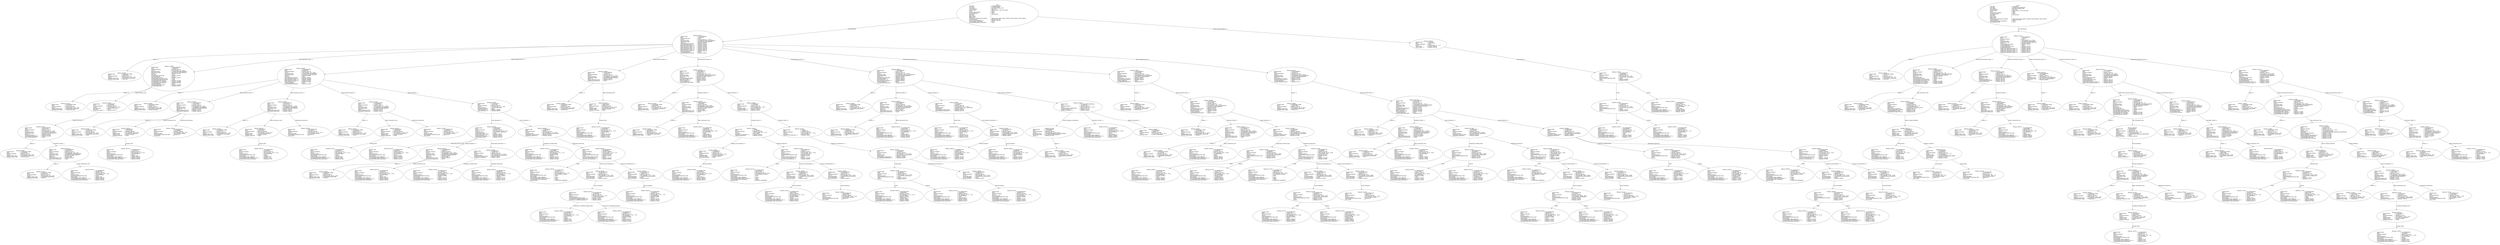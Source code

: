 digraph "test_unit.adt" {
  Unit_3 -> Element_2307113
      [ label=Unit_Declaration ];
  Unit_3 -> Element_2293428
      [ label="Context_Clause_Elements ( 1)" ];
  Unit_3
      [ label=<<TABLE BORDER="0" CELLBORDER="0" CELLSPACING="0" CELLPADDING="0"> 
          <TR><TD COLSPAN="3">Unit_3</TD></TR>
          <TR><TD ALIGN="LEFT">Unit_Kind   </TD><TD> = </TD><TD ALIGN="LEFT">A_PACKAGE_BODY</TD></TR>
          <TR><TD ALIGN="LEFT">Unit_Class   </TD><TD> = </TD><TD ALIGN="LEFT">A_PUBLIC_BODY</TD></TR>
          <TR><TD ALIGN="LEFT">Unit_Origin   </TD><TD> = </TD><TD ALIGN="LEFT">AN_APPLICATION_UNIT</TD></TR>
          <TR><TD ALIGN="LEFT">Unit_Full_Name    </TD><TD> = </TD><TD ALIGN="LEFT">Test_Unit</TD></TR>
          <TR><TD ALIGN="LEFT">Unique_Name   </TD><TD> = </TD><TD ALIGN="LEFT">ASIS Context 1: Test_Unit (body)</TD></TR>
          <TR><TD ALIGN="LEFT">Exists  </TD><TD> = </TD><TD ALIGN="LEFT">TRUE</TD></TR>
          <TR><TD ALIGN="LEFT">Can_Be_Main_Program     </TD><TD> = </TD><TD ALIGN="LEFT">TRUE</TD></TR>
          <TR><TD ALIGN="LEFT">Is_Body_Required     </TD><TD> = </TD><TD ALIGN="LEFT">TRUE</TD></TR>
          <TR><TD ALIGN="LEFT">Text_Name   </TD><TD> = </TD><TD ALIGN="LEFT">test_unit.adb</TD></TR>
          <TR><TD ALIGN="LEFT">Text_Form   </TD><TD> = </TD><TD ALIGN="LEFT"></TD></TR>
          <TR><TD ALIGN="LEFT">Object_Name   </TD><TD> = </TD><TD ALIGN="LEFT"></TD></TR>
          <TR><TD ALIGN="LEFT">Object_Form   </TD><TD> = </TD><TD ALIGN="LEFT"></TD></TR>
          <TR><TD ALIGN="LEFT">Compilation_Command_Line_Options         </TD><TD> = </TD><TD ALIGN="LEFT">-gnatA -gnatc -gnatt -gnatws -gnatyN -mtune=generic -march=x86-64</TD></TR>
          <TR><TD ALIGN="LEFT">Unit_Declaration     </TD><TD> = </TD><TD ALIGN="LEFT">Element_2307113</TD></TR>
          <TR><TD ALIGN="LEFT">Context_Clause_Elements ( 1)        </TD><TD> = </TD><TD ALIGN="LEFT">Element_2293428</TD></TR>
          <TR><TD ALIGN="LEFT">Corresponding_Declaration       </TD><TD> = </TD><TD ALIGN="LEFT">Unit_4</TD></TR>
          <TR><TD ALIGN="LEFT">Corresponding_Parent_Declaration         </TD><TD> = </TD><TD ALIGN="LEFT">Unit_1</TD></TR>
          </TABLE>> ];
  Element_2293428 -> Element_2297265
      [ label="Clause_Name ( 1)" ];
  Element_2293428
      [ label=<<TABLE BORDER="0" CELLBORDER="0" CELLSPACING="0" CELLPADDING="0"> 
          <TR><TD COLSPAN="3">Element_2293428</TD></TR>
          <TR><TD ALIGN="LEFT">Element_Kind    </TD><TD> = </TD><TD ALIGN="LEFT">A_CLAUSE</TD></TR>
          <TR><TD ALIGN="LEFT">Hash  </TD><TD> = </TD><TD ALIGN="LEFT">-2136273816</TD></TR>
          <TR><TD ALIGN="LEFT">Enclosing_Element     </TD><TD> = </TD><TD ALIGN="LEFT">(none)</TD></TR>
          <TR><TD ALIGN="LEFT">Source  </TD><TD> = </TD><TD ALIGN="LEFT">Test_Unit.adb - 1:1 .. 1:27</TD></TR>
          <TR><TD ALIGN="LEFT">Clause_Kind   </TD><TD> = </TD><TD ALIGN="LEFT">A_WITH_CLAUSE</TD></TR>
          <TR><TD ALIGN="LEFT">Clause_Name ( 1)     </TD><TD> = </TD><TD ALIGN="LEFT">Element_2297265</TD></TR>
          </TABLE>> ];
  Element_2297265 -> Element_2295265
      [ label=Prefix ];
  Element_2297265 -> Element_2296237
      [ label=Selector ];
  Element_2297265
      [ label=<<TABLE BORDER="0" CELLBORDER="0" CELLSPACING="0" CELLPADDING="0"> 
          <TR><TD COLSPAN="3">Element_2297265</TD></TR>
          <TR><TD ALIGN="LEFT">Element_Kind    </TD><TD> = </TD><TD ALIGN="LEFT">AN_EXPRESSION</TD></TR>
          <TR><TD ALIGN="LEFT">Hash  </TD><TD> = </TD><TD ALIGN="LEFT">-2138946968</TD></TR>
          <TR><TD ALIGN="LEFT">Enclosing_Element     </TD><TD> = </TD><TD ALIGN="LEFT">Element_2293428</TD></TR>
          <TR><TD ALIGN="LEFT">Source  </TD><TD> = </TD><TD ALIGN="LEFT">Test_Unit.adb - 1:6 .. 1:26</TD></TR>
          <TR><TD ALIGN="LEFT">Expression_Kind    </TD><TD> = </TD><TD ALIGN="LEFT">A_SELECTED_COMPONENT</TD></TR>
          <TR><TD ALIGN="LEFT">Corresponding_Expression_Type        </TD><TD> = </TD><TD ALIGN="LEFT">(none)</TD></TR>
          <TR><TD ALIGN="LEFT">Prefix  </TD><TD> = </TD><TD ALIGN="LEFT">Element_2295265</TD></TR>
          <TR><TD ALIGN="LEFT">Selector   </TD><TD> = </TD><TD ALIGN="LEFT">Element_2296237</TD></TR>
          </TABLE>> ];
  Element_2295265 -> Element_2292237
      [ label=Prefix ];
  Element_2295265 -> Element_2294237
      [ label=Selector ];
  Element_2295265
      [ label=<<TABLE BORDER="0" CELLBORDER="0" CELLSPACING="0" CELLPADDING="0"> 
          <TR><TD COLSPAN="3">Element_2295265</TD></TR>
          <TR><TD ALIGN="LEFT">Element_Kind    </TD><TD> = </TD><TD ALIGN="LEFT">AN_EXPRESSION</TD></TR>
          <TR><TD ALIGN="LEFT">Hash  </TD><TD> = </TD><TD ALIGN="LEFT">-2138942872</TD></TR>
          <TR><TD ALIGN="LEFT">Enclosing_Element     </TD><TD> = </TD><TD ALIGN="LEFT">Element_2297265</TD></TR>
          <TR><TD ALIGN="LEFT">Source  </TD><TD> = </TD><TD ALIGN="LEFT">Test_Unit.adb - 1:6 .. 1:16</TD></TR>
          <TR><TD ALIGN="LEFT">Expression_Kind    </TD><TD> = </TD><TD ALIGN="LEFT">A_SELECTED_COMPONENT</TD></TR>
          <TR><TD ALIGN="LEFT">Corresponding_Expression_Type        </TD><TD> = </TD><TD ALIGN="LEFT">(none)</TD></TR>
          <TR><TD ALIGN="LEFT">Prefix  </TD><TD> = </TD><TD ALIGN="LEFT">Element_2292237</TD></TR>
          <TR><TD ALIGN="LEFT">Selector   </TD><TD> = </TD><TD ALIGN="LEFT">Element_2294237</TD></TR>
          </TABLE>> ];
  Element_2292237
      [ label=<<TABLE BORDER="0" CELLBORDER="0" CELLSPACING="0" CELLPADDING="0"> 
          <TR><TD COLSPAN="3">Element_2292237</TD></TR>
          <TR><TD ALIGN="LEFT">Element_Kind    </TD><TD> = </TD><TD ALIGN="LEFT">AN_EXPRESSION</TD></TR>
          <TR><TD ALIGN="LEFT">Hash  </TD><TD> = </TD><TD ALIGN="LEFT">-2135208856</TD></TR>
          <TR><TD ALIGN="LEFT">Enclosing_Element     </TD><TD> = </TD><TD ALIGN="LEFT">Element_2295265</TD></TR>
          <TR><TD ALIGN="LEFT">Source  </TD><TD> = </TD><TD ALIGN="LEFT">Test_Unit.adb - 1:6 .. 1:8</TD></TR>
          <TR><TD ALIGN="LEFT">Expression_Kind    </TD><TD> = </TD><TD ALIGN="LEFT">AN_IDENTIFIER</TD></TR>
          <TR><TD ALIGN="LEFT">Corresponding_Expression_Type        </TD><TD> = </TD><TD ALIGN="LEFT">(none)</TD></TR>
          <TR><TD ALIGN="LEFT">Name_Image   </TD><TD> = </TD><TD ALIGN="LEFT">"Ada"</TD></TR>
          <TR><TD ALIGN="LEFT">Corresponding_Name_Definition        </TD><TD> = </TD><TD ALIGN="LEFT">Element_2764057</TD></TR>
          <TR><TD ALIGN="LEFT">Corresponding_Name_Definition_List ( 1)          </TD><TD> = </TD><TD ALIGN="LEFT">Element_2764057</TD></TR>
          <TR><TD ALIGN="LEFT">Corresponding_Name_Declaration        </TD><TD> = </TD><TD ALIGN="LEFT">Element_2777112</TD></TR>
          </TABLE>> ];
  Element_2294237
      [ label=<<TABLE BORDER="0" CELLBORDER="0" CELLSPACING="0" CELLPADDING="0"> 
          <TR><TD COLSPAN="3">Element_2294237</TD></TR>
          <TR><TD ALIGN="LEFT">Element_Kind    </TD><TD> = </TD><TD ALIGN="LEFT">AN_EXPRESSION</TD></TR>
          <TR><TD ALIGN="LEFT">Hash  </TD><TD> = </TD><TD ALIGN="LEFT">-2135206808</TD></TR>
          <TR><TD ALIGN="LEFT">Enclosing_Element     </TD><TD> = </TD><TD ALIGN="LEFT">Element_2295265</TD></TR>
          <TR><TD ALIGN="LEFT">Source  </TD><TD> = </TD><TD ALIGN="LEFT">Test_Unit.adb - 1:10 .. 1:16</TD></TR>
          <TR><TD ALIGN="LEFT">Expression_Kind    </TD><TD> = </TD><TD ALIGN="LEFT">AN_IDENTIFIER</TD></TR>
          <TR><TD ALIGN="LEFT">Corresponding_Expression_Type        </TD><TD> = </TD><TD ALIGN="LEFT">(none)</TD></TR>
          <TR><TD ALIGN="LEFT">Name_Image   </TD><TD> = </TD><TD ALIGN="LEFT">"Strings"</TD></TR>
          <TR><TD ALIGN="LEFT">Corresponding_Name_Definition        </TD><TD> = </TD><TD ALIGN="LEFT">Element_2784081</TD></TR>
          <TR><TD ALIGN="LEFT">Corresponding_Name_Definition_List ( 1)          </TD><TD> = </TD><TD ALIGN="LEFT">Element_2784081</TD></TR>
          <TR><TD ALIGN="LEFT">Corresponding_Name_Declaration        </TD><TD> = </TD><TD ALIGN="LEFT">Element_3003112</TD></TR>
          </TABLE>> ];
  Element_2296237
      [ label=<<TABLE BORDER="0" CELLBORDER="0" CELLSPACING="0" CELLPADDING="0"> 
          <TR><TD COLSPAN="3">Element_2296237</TD></TR>
          <TR><TD ALIGN="LEFT">Element_Kind    </TD><TD> = </TD><TD ALIGN="LEFT">AN_EXPRESSION</TD></TR>
          <TR><TD ALIGN="LEFT">Hash  </TD><TD> = </TD><TD ALIGN="LEFT">-2135210904</TD></TR>
          <TR><TD ALIGN="LEFT">Enclosing_Element     </TD><TD> = </TD><TD ALIGN="LEFT">Element_2297265</TD></TR>
          <TR><TD ALIGN="LEFT">Source  </TD><TD> = </TD><TD ALIGN="LEFT">Test_Unit.adb - 1:18 .. 1:26</TD></TR>
          <TR><TD ALIGN="LEFT">Expression_Kind    </TD><TD> = </TD><TD ALIGN="LEFT">AN_IDENTIFIER</TD></TR>
          <TR><TD ALIGN="LEFT">Corresponding_Expression_Type        </TD><TD> = </TD><TD ALIGN="LEFT">(none)</TD></TR>
          <TR><TD ALIGN="LEFT">Name_Image   </TD><TD> = </TD><TD ALIGN="LEFT">"Unbounded"</TD></TR>
          <TR><TD ALIGN="LEFT">Corresponding_Name_Definition        </TD><TD> = </TD><TD ALIGN="LEFT">Element_3038081</TD></TR>
          <TR><TD ALIGN="LEFT">Corresponding_Name_Definition_List ( 1)          </TD><TD> = </TD><TD ALIGN="LEFT">Element_3038081</TD></TR>
          <TR><TD ALIGN="LEFT">Corresponding_Name_Declaration        </TD><TD> = </TD><TD ALIGN="LEFT">Element_7284112</TD></TR>
          </TABLE>> ];
  Element_2307113 -> Element_2300057
      [ label="Names ( 1)" ];
  Element_2307113 -> Element_2310083
      [ label="Body_Declarative_Items ( 1)" ];
  Element_2307113 -> Element_2346122
      [ label="Body_Declarative_Items ( 2)" ];
  Element_2307113 -> Element_2414090
      [ label="Body_Declarative_Items ( 3)" ];
  Element_2307113 -> Element_2432106
      [ label="Body_Declarative_Items ( 4)" ];
  Element_2307113 -> Element_2463106
      [ label="Body_Declarative_Items ( 5)" ];
  Element_2307113 -> Element_2490113
      [ label="Body_Declarative_Items ( 6)" ];
  Element_2307113 -> Element_2533113
      [ label="Body_Declarative_Items ( 7)" ];
  Element_2307113
      [ label=<<TABLE BORDER="0" CELLBORDER="0" CELLSPACING="0" CELLPADDING="0"> 
          <TR><TD COLSPAN="3">Element_2307113</TD></TR>
          <TR><TD ALIGN="LEFT">Element_Kind    </TD><TD> = </TD><TD ALIGN="LEFT">A_DECLARATION</TD></TR>
          <TR><TD ALIGN="LEFT">Hash  </TD><TD> = </TD><TD ALIGN="LEFT"> 543625370</TD></TR>
          <TR><TD ALIGN="LEFT">Enclosing_Element     </TD><TD> = </TD><TD ALIGN="LEFT">(none)</TD></TR>
          <TR><TD ALIGN="LEFT">Source  </TD><TD> = </TD><TD ALIGN="LEFT">Test_Unit.adb - 3:1 .. 50:14</TD></TR>
          <TR><TD ALIGN="LEFT">Declaration_Kind     </TD><TD> = </TD><TD ALIGN="LEFT">A_PACKAGE_BODY_DECLARATION</TD></TR>
          <TR><TD ALIGN="LEFT">Declaration_Origin     </TD><TD> = </TD><TD ALIGN="LEFT">AN_EXPLICIT_DECLARATION</TD></TR>
          <TR><TD ALIGN="LEFT">Names ( 1)   </TD><TD> = </TD><TD ALIGN="LEFT">Element_2300057</TD></TR>
          <TR><TD ALIGN="LEFT">Corresponding_End_Name      </TD><TD> = </TD><TD ALIGN="LEFT">Element_2581237</TD></TR>
          <TR><TD ALIGN="LEFT">Body_Declarative_Items ( 1)       </TD><TD> = </TD><TD ALIGN="LEFT">Element_2310083</TD></TR>
          <TR><TD ALIGN="LEFT">Body_Declarative_Items ( 2)       </TD><TD> = </TD><TD ALIGN="LEFT">Element_2346122</TD></TR>
          <TR><TD ALIGN="LEFT">Body_Declarative_Items ( 3)       </TD><TD> = </TD><TD ALIGN="LEFT">Element_2414090</TD></TR>
          <TR><TD ALIGN="LEFT">Body_Declarative_Items ( 4)       </TD><TD> = </TD><TD ALIGN="LEFT">Element_2432106</TD></TR>
          <TR><TD ALIGN="LEFT">Body_Declarative_Items ( 5)       </TD><TD> = </TD><TD ALIGN="LEFT">Element_2463106</TD></TR>
          <TR><TD ALIGN="LEFT">Body_Declarative_Items ( 6)       </TD><TD> = </TD><TD ALIGN="LEFT">Element_2490113</TD></TR>
          <TR><TD ALIGN="LEFT">Body_Declarative_Items ( 7)       </TD><TD> = </TD><TD ALIGN="LEFT">Element_2533113</TD></TR>
          <TR><TD ALIGN="LEFT">Is_Name_Repeated     </TD><TD> = </TD><TD ALIGN="LEFT">TRUE</TD></TR>
          <TR><TD ALIGN="LEFT">Corresponding_Declaration       </TD><TD> = </TD><TD ALIGN="LEFT">Element_2758112</TD></TR>
          </TABLE>> ];
  Element_2300057
      [ label=<<TABLE BORDER="0" CELLBORDER="0" CELLSPACING="0" CELLPADDING="0"> 
          <TR><TD COLSPAN="3">Element_2300057</TD></TR>
          <TR><TD ALIGN="LEFT">Element_Kind    </TD><TD> = </TD><TD ALIGN="LEFT">A_DEFINING_NAME</TD></TR>
          <TR><TD ALIGN="LEFT">Hash  </TD><TD> = </TD><TD ALIGN="LEFT"> 543397658</TD></TR>
          <TR><TD ALIGN="LEFT">Enclosing_Element     </TD><TD> = </TD><TD ALIGN="LEFT">Element_2307113</TD></TR>
          <TR><TD ALIGN="LEFT">Source  </TD><TD> = </TD><TD ALIGN="LEFT">Test_Unit.adb - 3:14 .. 3:22</TD></TR>
          <TR><TD ALIGN="LEFT">Defining_Name_Kind     </TD><TD> = </TD><TD ALIGN="LEFT">A_DEFINING_IDENTIFIER</TD></TR>
          <TR><TD ALIGN="LEFT">Defining_Name_Image     </TD><TD> = </TD><TD ALIGN="LEFT">"Test_Unit"</TD></TR>
          </TABLE>> ];
  Element_2310083 -> Element_2311057
      [ label="Names ( 1)" ];
  Element_2310083 -> Element_2318207
      [ label=Type_Declaration_View ];
  Element_2310083
      [ label=<<TABLE BORDER="0" CELLBORDER="0" CELLSPACING="0" CELLPADDING="0"> 
          <TR><TD COLSPAN="3">Element_2310083</TD></TR>
          <TR><TD ALIGN="LEFT">Element_Kind    </TD><TD> = </TD><TD ALIGN="LEFT">A_DECLARATION</TD></TR>
          <TR><TD ALIGN="LEFT">Hash  </TD><TD> = </TD><TD ALIGN="LEFT"> 272800013</TD></TR>
          <TR><TD ALIGN="LEFT">Enclosing_Element     </TD><TD> = </TD><TD ALIGN="LEFT">Element_2307113</TD></TR>
          <TR><TD ALIGN="LEFT">Source  </TD><TD> = </TD><TD ALIGN="LEFT">Test_Unit.adb - 4:4 .. 6:24</TD></TR>
          <TR><TD ALIGN="LEFT">Declaration_Kind     </TD><TD> = </TD><TD ALIGN="LEFT">A_TASK_TYPE_DECLARATION</TD></TR>
          <TR><TD ALIGN="LEFT">Declaration_Origin     </TD><TD> = </TD><TD ALIGN="LEFT">AN_EXPLICIT_DECLARATION</TD></TR>
          <TR><TD ALIGN="LEFT">Names ( 1)   </TD><TD> = </TD><TD ALIGN="LEFT">Element_2311057</TD></TR>
          <TR><TD ALIGN="LEFT">Has_Task   </TD><TD> = </TD><TD ALIGN="LEFT">TRUE</TD></TR>
          <TR><TD ALIGN="LEFT">Corresponding_End_Name      </TD><TD> = </TD><TD ALIGN="LEFT">Element_2336237</TD></TR>
          <TR><TD ALIGN="LEFT">Discriminant_Part     </TD><TD> = </TD><TD ALIGN="LEFT">(none)</TD></TR>
          <TR><TD ALIGN="LEFT">Type_Declaration_View      </TD><TD> = </TD><TD ALIGN="LEFT">Element_2318207</TD></TR>
          <TR><TD ALIGN="LEFT">Corresponding_Type_Declaration        </TD><TD> = </TD><TD ALIGN="LEFT">(none)</TD></TR>
          <TR><TD ALIGN="LEFT">Corresponding_Type_Partial_View        </TD><TD> = </TD><TD ALIGN="LEFT">(none)</TD></TR>
          <TR><TD ALIGN="LEFT">Corresponding_First_Subtype       </TD><TD> = </TD><TD ALIGN="LEFT">Element_2310083</TD></TR>
          <TR><TD ALIGN="LEFT">Corresponding_Last_Constraint        </TD><TD> = </TD><TD ALIGN="LEFT">Element_2310083</TD></TR>
          <TR><TD ALIGN="LEFT">Corresponding_Last_Subtype       </TD><TD> = </TD><TD ALIGN="LEFT">Element_2310083</TD></TR>
          <TR><TD ALIGN="LEFT">Is_Name_Repeated     </TD><TD> = </TD><TD ALIGN="LEFT">TRUE</TD></TR>
          <TR><TD ALIGN="LEFT">Corresponding_Declaration       </TD><TD> = </TD><TD ALIGN="LEFT">Element_2310083</TD></TR>
          <TR><TD ALIGN="LEFT">Corresponding_Body     </TD><TD> = </TD><TD ALIGN="LEFT">Element_2346122</TD></TR>
          </TABLE>> ];
  Element_2311057
      [ label=<<TABLE BORDER="0" CELLBORDER="0" CELLSPACING="0" CELLPADDING="0"> 
          <TR><TD COLSPAN="3">Element_2311057</TD></TR>
          <TR><TD ALIGN="LEFT">Element_Kind    </TD><TD> = </TD><TD ALIGN="LEFT">A_DEFINING_NAME</TD></TR>
          <TR><TD ALIGN="LEFT">Hash  </TD><TD> = </TD><TD ALIGN="LEFT"> 272747405</TD></TR>
          <TR><TD ALIGN="LEFT">Enclosing_Element     </TD><TD> = </TD><TD ALIGN="LEFT">Element_2310083</TD></TR>
          <TR><TD ALIGN="LEFT">Source  </TD><TD> = </TD><TD ALIGN="LEFT">Test_Unit.adb - 4:14 .. 4:29</TD></TR>
          <TR><TD ALIGN="LEFT">Defining_Name_Kind     </TD><TD> = </TD><TD ALIGN="LEFT">A_DEFINING_IDENTIFIER</TD></TR>
          <TR><TD ALIGN="LEFT">Defining_Name_Image     </TD><TD> = </TD><TD ALIGN="LEFT">"Boring_Task_Type"</TD></TR>
          </TABLE>> ];
  Element_2318207 -> Element_2319124
      [ label="Visible_Part_Items ( 1)" ];
  Element_2318207
      [ label=<<TABLE BORDER="0" CELLBORDER="0" CELLSPACING="0" CELLPADDING="0"> 
          <TR><TD COLSPAN="3">Element_2318207</TD></TR>
          <TR><TD ALIGN="LEFT">Element_Kind    </TD><TD> = </TD><TD ALIGN="LEFT">A_DEFINITION</TD></TR>
          <TR><TD ALIGN="LEFT">Hash  </TD><TD> = </TD><TD ALIGN="LEFT">-2010432282</TD></TR>
          <TR><TD ALIGN="LEFT">Enclosing_Element     </TD><TD> = </TD><TD ALIGN="LEFT">Element_2310083</TD></TR>
          <TR><TD ALIGN="LEFT">Source  </TD><TD> = </TD><TD ALIGN="LEFT">Test_Unit.adb - 5:7 .. 6:23</TD></TR>
          <TR><TD ALIGN="LEFT">Definition_Kind    </TD><TD> = </TD><TD ALIGN="LEFT">A_TASK_DEFINITION</TD></TR>
          <TR><TD ALIGN="LEFT">Has_Task   </TD><TD> = </TD><TD ALIGN="LEFT">TRUE</TD></TR>
          <TR><TD ALIGN="LEFT">Visible_Part_Items ( 1)      </TD><TD> = </TD><TD ALIGN="LEFT">Element_2319124</TD></TR>
          </TABLE>> ];
  Element_2319124 -> Element_2320057
      [ label="Names ( 1)" ];
  Element_2319124 -> Element_2334105
      [ label="Parameter_Profile ( 1)" ];
  Element_2319124
      [ label=<<TABLE BORDER="0" CELLBORDER="0" CELLSPACING="0" CELLPADDING="0"> 
          <TR><TD COLSPAN="3">Element_2319124</TD></TR>
          <TR><TD ALIGN="LEFT">Element_Kind    </TD><TD> = </TD><TD ALIGN="LEFT">A_DECLARATION</TD></TR>
          <TR><TD ALIGN="LEFT">Hash  </TD><TD> = </TD><TD ALIGN="LEFT">-2010517274</TD></TR>
          <TR><TD ALIGN="LEFT">Enclosing_Element     </TD><TD> = </TD><TD ALIGN="LEFT">Element_2318207</TD></TR>
          <TR><TD ALIGN="LEFT">Source  </TD><TD> = </TD><TD ALIGN="LEFT">Test_Unit.adb - 5:7 .. 5:52</TD></TR>
          <TR><TD ALIGN="LEFT">Declaration_Kind     </TD><TD> = </TD><TD ALIGN="LEFT">AN_ENTRY_DECLARATION</TD></TR>
          <TR><TD ALIGN="LEFT">Declaration_Origin     </TD><TD> = </TD><TD ALIGN="LEFT">AN_EXPLICIT_DECLARATION</TD></TR>
          <TR><TD ALIGN="LEFT">Names ( 1)   </TD><TD> = </TD><TD ALIGN="LEFT">Element_2320057</TD></TR>
          <TR><TD ALIGN="LEFT">Parameter_Profile ( 1)      </TD><TD> = </TD><TD ALIGN="LEFT">Element_2334105</TD></TR>
          <TR><TD ALIGN="LEFT">Corresponding_Declaration       </TD><TD> = </TD><TD ALIGN="LEFT">Element_2319124</TD></TR>
          <TR><TD ALIGN="LEFT">Entry_Family_Definition      </TD><TD> = </TD><TD ALIGN="LEFT">(none)</TD></TR>
          </TABLE>> ];
  Element_2320057
      [ label=<<TABLE BORDER="0" CELLBORDER="0" CELLSPACING="0" CELLPADDING="0"> 
          <TR><TD COLSPAN="3">Element_2320057</TD></TR>
          <TR><TD ALIGN="LEFT">Element_Kind    </TD><TD> = </TD><TD ALIGN="LEFT">A_DEFINING_NAME</TD></TR>
          <TR><TD ALIGN="LEFT">Hash  </TD><TD> = </TD><TD ALIGN="LEFT">-2010585690</TD></TR>
          <TR><TD ALIGN="LEFT">Enclosing_Element     </TD><TD> = </TD><TD ALIGN="LEFT">Element_2319124</TD></TR>
          <TR><TD ALIGN="LEFT">Source  </TD><TD> = </TD><TD ALIGN="LEFT">Test_Unit.adb - 5:13 .. 5:25</TD></TR>
          <TR><TD ALIGN="LEFT">Defining_Name_Kind     </TD><TD> = </TD><TD ALIGN="LEFT">A_DEFINING_IDENTIFIER</TD></TR>
          <TR><TD ALIGN="LEFT">Defining_Name_Image     </TD><TD> = </TD><TD ALIGN="LEFT">"Drop_Off_Work"</TD></TR>
          </TABLE>> ];
  Element_2334105 -> Element_2327057
      [ label="Names ( 1)" ];
  Element_2334105 -> Element_2335237
      [ label=Object_Declaration_View ];
  Element_2334105
      [ label=<<TABLE BORDER="0" CELLBORDER="0" CELLSPACING="0" CELLPADDING="0"> 
          <TR><TD COLSPAN="3">Element_2334105</TD></TR>
          <TR><TD ALIGN="LEFT">Element_Kind    </TD><TD> = </TD><TD ALIGN="LEFT">A_DECLARATION</TD></TR>
          <TR><TD ALIGN="LEFT">Hash  </TD><TD> = </TD><TD ALIGN="LEFT">-2010536570</TD></TR>
          <TR><TD ALIGN="LEFT">Enclosing_Element     </TD><TD> = </TD><TD ALIGN="LEFT">Element_2319124</TD></TR>
          <TR><TD ALIGN="LEFT">Source  </TD><TD> = </TD><TD ALIGN="LEFT">Test_Unit.adb - 5:28 .. 5:50</TD></TR>
          <TR><TD ALIGN="LEFT">Declaration_Kind     </TD><TD> = </TD><TD ALIGN="LEFT">A_PARAMETER_SPECIFICATION</TD></TR>
          <TR><TD ALIGN="LEFT">Declaration_Origin     </TD><TD> = </TD><TD ALIGN="LEFT">AN_EXPLICIT_DECLARATION</TD></TR>
          <TR><TD ALIGN="LEFT">Names ( 1)   </TD><TD> = </TD><TD ALIGN="LEFT">Element_2327057</TD></TR>
          <TR><TD ALIGN="LEFT">Mode_Kind   </TD><TD> = </TD><TD ALIGN="LEFT">AN_IN_MODE</TD></TR>
          <TR><TD ALIGN="LEFT">Object_Declaration_View      </TD><TD> = </TD><TD ALIGN="LEFT">Element_2335237</TD></TR>
          <TR><TD ALIGN="LEFT">Initialization_Expression       </TD><TD> = </TD><TD ALIGN="LEFT">(none)</TD></TR>
          </TABLE>> ];
  Element_2327057
      [ label=<<TABLE BORDER="0" CELLBORDER="0" CELLSPACING="0" CELLPADDING="0"> 
          <TR><TD COLSPAN="3">Element_2327057</TD></TR>
          <TR><TD ALIGN="LEFT">Element_Kind    </TD><TD> = </TD><TD ALIGN="LEFT">A_DEFINING_NAME</TD></TR>
          <TR><TD ALIGN="LEFT">Hash  </TD><TD> = </TD><TD ALIGN="LEFT">-2010585722</TD></TR>
          <TR><TD ALIGN="LEFT">Enclosing_Element     </TD><TD> = </TD><TD ALIGN="LEFT">Element_2334105</TD></TR>
          <TR><TD ALIGN="LEFT">Source  </TD><TD> = </TD><TD ALIGN="LEFT">Test_Unit.adb - 5:28 .. 5:34</TD></TR>
          <TR><TD ALIGN="LEFT">Defining_Name_Kind     </TD><TD> = </TD><TD ALIGN="LEFT">A_DEFINING_IDENTIFIER</TD></TR>
          <TR><TD ALIGN="LEFT">Defining_Name_Image     </TD><TD> = </TD><TD ALIGN="LEFT">"Work_In"</TD></TR>
          </TABLE>> ];
  Element_2335237
      [ label=<<TABLE BORDER="0" CELLBORDER="0" CELLSPACING="0" CELLPADDING="0"> 
          <TR><TD COLSPAN="3">Element_2335237</TD></TR>
          <TR><TD ALIGN="LEFT">Element_Kind    </TD><TD> = </TD><TD ALIGN="LEFT">AN_EXPRESSION</TD></TR>
          <TR><TD ALIGN="LEFT">Hash  </TD><TD> = </TD><TD ALIGN="LEFT">-2010401498</TD></TR>
          <TR><TD ALIGN="LEFT">Enclosing_Element     </TD><TD> = </TD><TD ALIGN="LEFT">Element_2334105</TD></TR>
          <TR><TD ALIGN="LEFT">Source  </TD><TD> = </TD><TD ALIGN="LEFT">Test_Unit.adb - 5:41 .. 5:50</TD></TR>
          <TR><TD ALIGN="LEFT">Expression_Kind    </TD><TD> = </TD><TD ALIGN="LEFT">AN_IDENTIFIER</TD></TR>
          <TR><TD ALIGN="LEFT">Corresponding_Expression_Type        </TD><TD> = </TD><TD ALIGN="LEFT">(none)</TD></TR>
          <TR><TD ALIGN="LEFT">Name_Image   </TD><TD> = </TD><TD ALIGN="LEFT">"Range_Type"</TD></TR>
          <TR><TD ALIGN="LEFT">Corresponding_Name_Definition        </TD><TD> = </TD><TD ALIGN="LEFT">Element_2602057</TD></TR>
          <TR><TD ALIGN="LEFT">Corresponding_Name_Definition_List ( 1)          </TD><TD> = </TD><TD ALIGN="LEFT">Element_2602057</TD></TR>
          <TR><TD ALIGN="LEFT">Corresponding_Name_Declaration        </TD><TD> = </TD><TD ALIGN="LEFT">Element_2616082</TD></TR>
          </TABLE>> ];
  Element_2346122 -> Element_2338057
      [ label="Names ( 1)" ];
  Element_2346122 -> Element_2355090
      [ label="Body_Declarative_Items ( 1)" ];
  Element_2346122 -> Element_2365090
      [ label="Body_Declarative_Items ( 2)" ];
  Element_2346122 -> Element_2375091
      [ label="Body_Declarative_Items ( 3)" ];
  Element_2346122 -> Element_2378391
      [ label="Body_Statements ( 1)" ];
  Element_2346122
      [ label=<<TABLE BORDER="0" CELLBORDER="0" CELLSPACING="0" CELLPADDING="0"> 
          <TR><TD COLSPAN="3">Element_2346122</TD></TR>
          <TR><TD ALIGN="LEFT">Element_Kind    </TD><TD> = </TD><TD ALIGN="LEFT">A_DECLARATION</TD></TR>
          <TR><TD ALIGN="LEFT">Hash  </TD><TD> = </TD><TD ALIGN="LEFT">-787989232</TD></TR>
          <TR><TD ALIGN="LEFT">Enclosing_Element     </TD><TD> = </TD><TD ALIGN="LEFT">Element_2307113</TD></TR>
          <TR><TD ALIGN="LEFT">Source  </TD><TD> = </TD><TD ALIGN="LEFT">Test_Unit.adb - 8:4 .. 19:24</TD></TR>
          <TR><TD ALIGN="LEFT">Declaration_Kind     </TD><TD> = </TD><TD ALIGN="LEFT">A_TASK_BODY_DECLARATION</TD></TR>
          <TR><TD ALIGN="LEFT">Declaration_Origin     </TD><TD> = </TD><TD ALIGN="LEFT">AN_EXPLICIT_DECLARATION</TD></TR>
          <TR><TD ALIGN="LEFT">Names ( 1)   </TD><TD> = </TD><TD ALIGN="LEFT">Element_2338057</TD></TR>
          <TR><TD ALIGN="LEFT">Has_Task   </TD><TD> = </TD><TD ALIGN="LEFT">TRUE</TD></TR>
          <TR><TD ALIGN="LEFT">Corresponding_End_Name      </TD><TD> = </TD><TD ALIGN="LEFT">Element_2405237</TD></TR>
          <TR><TD ALIGN="LEFT">Body_Declarative_Items ( 1)       </TD><TD> = </TD><TD ALIGN="LEFT">Element_2355090</TD></TR>
          <TR><TD ALIGN="LEFT">Body_Declarative_Items ( 2)       </TD><TD> = </TD><TD ALIGN="LEFT">Element_2365090</TD></TR>
          <TR><TD ALIGN="LEFT">Body_Declarative_Items ( 3)       </TD><TD> = </TD><TD ALIGN="LEFT">Element_2375091</TD></TR>
          <TR><TD ALIGN="LEFT">Body_Statements ( 1)      </TD><TD> = </TD><TD ALIGN="LEFT">Element_2378391</TD></TR>
          <TR><TD ALIGN="LEFT">Is_Name_Repeated     </TD><TD> = </TD><TD ALIGN="LEFT">TRUE</TD></TR>
          <TR><TD ALIGN="LEFT">Corresponding_Declaration       </TD><TD> = </TD><TD ALIGN="LEFT">Element_2310083</TD></TR>
          </TABLE>> ];
  Element_2338057
      [ label=<<TABLE BORDER="0" CELLBORDER="0" CELLSPACING="0" CELLPADDING="0"> 
          <TR><TD COLSPAN="3">Element_2338057</TD></TR>
          <TR><TD ALIGN="LEFT">Element_Kind    </TD><TD> = </TD><TD ALIGN="LEFT">A_DEFINING_NAME</TD></TR>
          <TR><TD ALIGN="LEFT">Hash  </TD><TD> = </TD><TD ALIGN="LEFT">-787997512</TD></TR>
          <TR><TD ALIGN="LEFT">Enclosing_Element     </TD><TD> = </TD><TD ALIGN="LEFT">Element_2346122</TD></TR>
          <TR><TD ALIGN="LEFT">Source  </TD><TD> = </TD><TD ALIGN="LEFT">Test_Unit.adb - 8:14 .. 8:29</TD></TR>
          <TR><TD ALIGN="LEFT">Defining_Name_Kind     </TD><TD> = </TD><TD ALIGN="LEFT">A_DEFINING_IDENTIFIER</TD></TR>
          <TR><TD ALIGN="LEFT">Defining_Name_Image     </TD><TD> = </TD><TD ALIGN="LEFT">"Boring_Task_Type"</TD></TR>
          </TABLE>> ];
  Element_2355090 -> Element_2347057
      [ label="Names ( 1)" ];
  Element_2355090 -> Element_2354176
      [ label=Object_Declaration_View ];
  Element_2355090 -> Element_2356234
      [ label=Initialization_Expression ];
  Element_2355090
      [ label=<<TABLE BORDER="0" CELLBORDER="0" CELLSPACING="0" CELLPADDING="0"> 
          <TR><TD COLSPAN="3">Element_2355090</TD></TR>
          <TR><TD ALIGN="LEFT">Element_Kind    </TD><TD> = </TD><TD ALIGN="LEFT">A_DECLARATION</TD></TR>
          <TR><TD ALIGN="LEFT">Hash  </TD><TD> = </TD><TD ALIGN="LEFT"> 1753519758</TD></TR>
          <TR><TD ALIGN="LEFT">Enclosing_Element     </TD><TD> = </TD><TD ALIGN="LEFT">Element_2346122</TD></TR>
          <TR><TD ALIGN="LEFT">Source  </TD><TD> = </TD><TD ALIGN="LEFT">Test_Unit.adb - 9:7 .. 9:31</TD></TR>
          <TR><TD ALIGN="LEFT">Declaration_Kind     </TD><TD> = </TD><TD ALIGN="LEFT">A_VARIABLE_DECLARATION</TD></TR>
          <TR><TD ALIGN="LEFT">Declaration_Origin     </TD><TD> = </TD><TD ALIGN="LEFT">AN_EXPLICIT_DECLARATION</TD></TR>
          <TR><TD ALIGN="LEFT">Names ( 1)   </TD><TD> = </TD><TD ALIGN="LEFT">Element_2347057</TD></TR>
          <TR><TD ALIGN="LEFT">Object_Declaration_View      </TD><TD> = </TD><TD ALIGN="LEFT">Element_2354176</TD></TR>
          <TR><TD ALIGN="LEFT">Initialization_Expression       </TD><TD> = </TD><TD ALIGN="LEFT">Element_2356234</TD></TR>
          </TABLE>> ];
  Element_2347057
      [ label=<<TABLE BORDER="0" CELLBORDER="0" CELLSPACING="0" CELLPADDING="0"> 
          <TR><TD COLSPAN="3">Element_2347057</TD></TR>
          <TR><TD ALIGN="LEFT">Element_Kind    </TD><TD> = </TD><TD ALIGN="LEFT">A_DEFINING_NAME</TD></TR>
          <TR><TD ALIGN="LEFT">Hash  </TD><TD> = </TD><TD ALIGN="LEFT"> 1753517646</TD></TR>
          <TR><TD ALIGN="LEFT">Enclosing_Element     </TD><TD> = </TD><TD ALIGN="LEFT">Element_2355090</TD></TR>
          <TR><TD ALIGN="LEFT">Source  </TD><TD> = </TD><TD ALIGN="LEFT">Test_Unit.adb - 9:7 .. 9:10</TD></TR>
          <TR><TD ALIGN="LEFT">Defining_Name_Kind     </TD><TD> = </TD><TD ALIGN="LEFT">A_DEFINING_IDENTIFIER</TD></TR>
          <TR><TD ALIGN="LEFT">Defining_Name_Image     </TD><TD> = </TD><TD ALIGN="LEFT">"Work"</TD></TR>
          </TABLE>> ];
  Element_2354176 -> Element_2354237
      [ label=Subtype_Mark ];
  Element_2354176
      [ label=<<TABLE BORDER="0" CELLBORDER="0" CELLSPACING="0" CELLPADDING="0"> 
          <TR><TD COLSPAN="3">Element_2354176</TD></TR>
          <TR><TD ALIGN="LEFT">Element_Kind    </TD><TD> = </TD><TD ALIGN="LEFT">A_DEFINITION</TD></TR>
          <TR><TD ALIGN="LEFT">Hash  </TD><TD> = </TD><TD ALIGN="LEFT"> 1753525248</TD></TR>
          <TR><TD ALIGN="LEFT">Enclosing_Element     </TD><TD> = </TD><TD ALIGN="LEFT">Element_2355090</TD></TR>
          <TR><TD ALIGN="LEFT">Source  </TD><TD> = </TD><TD ALIGN="LEFT">Test_Unit.adb - 9:16 .. 9:25</TD></TR>
          <TR><TD ALIGN="LEFT">Definition_Kind    </TD><TD> = </TD><TD ALIGN="LEFT">A_SUBTYPE_INDICATION</TD></TR>
          <TR><TD ALIGN="LEFT">Subtype_Mark    </TD><TD> = </TD><TD ALIGN="LEFT">Element_2354237</TD></TR>
          <TR><TD ALIGN="LEFT">Subtype_Constraint     </TD><TD> = </TD><TD ALIGN="LEFT">(none)</TD></TR>
          </TABLE>> ];
  Element_2354237
      [ label=<<TABLE BORDER="0" CELLBORDER="0" CELLSPACING="0" CELLPADDING="0"> 
          <TR><TD COLSPAN="3">Element_2354237</TD></TR>
          <TR><TD ALIGN="LEFT">Element_Kind    </TD><TD> = </TD><TD ALIGN="LEFT">AN_EXPRESSION</TD></TR>
          <TR><TD ALIGN="LEFT">Hash  </TD><TD> = </TD><TD ALIGN="LEFT"> 1753529152</TD></TR>
          <TR><TD ALIGN="LEFT">Enclosing_Element     </TD><TD> = </TD><TD ALIGN="LEFT">Element_2354176</TD></TR>
          <TR><TD ALIGN="LEFT">Source  </TD><TD> = </TD><TD ALIGN="LEFT">Test_Unit.adb - 9:16 .. 9:25</TD></TR>
          <TR><TD ALIGN="LEFT">Expression_Kind    </TD><TD> = </TD><TD ALIGN="LEFT">AN_IDENTIFIER</TD></TR>
          <TR><TD ALIGN="LEFT">Corresponding_Expression_Type        </TD><TD> = </TD><TD ALIGN="LEFT">(none)</TD></TR>
          <TR><TD ALIGN="LEFT">Name_Image   </TD><TD> = </TD><TD ALIGN="LEFT">"Range_Type"</TD></TR>
          <TR><TD ALIGN="LEFT">Corresponding_Name_Definition        </TD><TD> = </TD><TD ALIGN="LEFT">Element_2602057</TD></TR>
          <TR><TD ALIGN="LEFT">Corresponding_Name_Definition_List ( 1)          </TD><TD> = </TD><TD ALIGN="LEFT">Element_2602057</TD></TR>
          <TR><TD ALIGN="LEFT">Corresponding_Name_Declaration        </TD><TD> = </TD><TD ALIGN="LEFT">Element_2616082</TD></TR>
          </TABLE>> ];
  Element_2356234
      [ label=<<TABLE BORDER="0" CELLBORDER="0" CELLSPACING="0" CELLPADDING="0"> 
          <TR><TD COLSPAN="3">Element_2356234</TD></TR>
          <TR><TD ALIGN="LEFT">Element_Kind    </TD><TD> = </TD><TD ALIGN="LEFT">AN_EXPRESSION</TD></TR>
          <TR><TD ALIGN="LEFT">Hash  </TD><TD> = </TD><TD ALIGN="LEFT"> 1753528988</TD></TR>
          <TR><TD ALIGN="LEFT">Enclosing_Element     </TD><TD> = </TD><TD ALIGN="LEFT">Element_2355090</TD></TR>
          <TR><TD ALIGN="LEFT">Source  </TD><TD> = </TD><TD ALIGN="LEFT">Test_Unit.adb - 9:30 .. 9:30</TD></TR>
          <TR><TD ALIGN="LEFT">Expression_Kind    </TD><TD> = </TD><TD ALIGN="LEFT">AN_INTEGER_LITERAL</TD></TR>
          <TR><TD ALIGN="LEFT">Corresponding_Expression_Type        </TD><TD> = </TD><TD ALIGN="LEFT">Element_82</TD></TR>
          <TR><TD ALIGN="LEFT">Value_Image   </TD><TD> = </TD><TD ALIGN="LEFT">5</TD></TR>
          </TABLE>> ];
  Element_2365090 -> Element_2357057
      [ label="Names ( 1)" ];
  Element_2365090 -> Element_2364176
      [ label=Object_Declaration_View ];
  Element_2365090 -> Element_2366234
      [ label=Initialization_Expression ];
  Element_2365090
      [ label=<<TABLE BORDER="0" CELLBORDER="0" CELLSPACING="0" CELLPADDING="0"> 
          <TR><TD COLSPAN="3">Element_2365090</TD></TR>
          <TR><TD ALIGN="LEFT">Element_Kind    </TD><TD> = </TD><TD ALIGN="LEFT">A_DECLARATION</TD></TR>
          <TR><TD ALIGN="LEFT">Hash  </TD><TD> = </TD><TD ALIGN="LEFT"> 876776263</TD></TR>
          <TR><TD ALIGN="LEFT">Enclosing_Element     </TD><TD> = </TD><TD ALIGN="LEFT">Element_2346122</TD></TR>
          <TR><TD ALIGN="LEFT">Source  </TD><TD> = </TD><TD ALIGN="LEFT">Test_Unit.adb - 10:7 .. 10:28</TD></TR>
          <TR><TD ALIGN="LEFT">Declaration_Kind     </TD><TD> = </TD><TD ALIGN="LEFT">A_VARIABLE_DECLARATION</TD></TR>
          <TR><TD ALIGN="LEFT">Declaration_Origin     </TD><TD> = </TD><TD ALIGN="LEFT">AN_EXPLICIT_DECLARATION</TD></TR>
          <TR><TD ALIGN="LEFT">Names ( 1)   </TD><TD> = </TD><TD ALIGN="LEFT">Element_2357057</TD></TR>
          <TR><TD ALIGN="LEFT">Object_Declaration_View      </TD><TD> = </TD><TD ALIGN="LEFT">Element_2364176</TD></TR>
          <TR><TD ALIGN="LEFT">Initialization_Expression       </TD><TD> = </TD><TD ALIGN="LEFT">Element_2366234</TD></TR>
          </TABLE>> ];
  Element_2357057
      [ label=<<TABLE BORDER="0" CELLBORDER="0" CELLSPACING="0" CELLPADDING="0"> 
          <TR><TD COLSPAN="3">Element_2357057</TD></TR>
          <TR><TD ALIGN="LEFT">Element_Kind    </TD><TD> = </TD><TD ALIGN="LEFT">A_DEFINING_NAME</TD></TR>
          <TR><TD ALIGN="LEFT">Hash  </TD><TD> = </TD><TD ALIGN="LEFT"> 876775207</TD></TR>
          <TR><TD ALIGN="LEFT">Enclosing_Element     </TD><TD> = </TD><TD ALIGN="LEFT">Element_2365090</TD></TR>
          <TR><TD ALIGN="LEFT">Source  </TD><TD> = </TD><TD ALIGN="LEFT">Test_Unit.adb - 10:7 .. 10:12</TD></TR>
          <TR><TD ALIGN="LEFT">Defining_Name_Kind     </TD><TD> = </TD><TD ALIGN="LEFT">A_DEFINING_IDENTIFIER</TD></TR>
          <TR><TD ALIGN="LEFT">Defining_Name_Image     </TD><TD> = </TD><TD ALIGN="LEFT">"Result"</TD></TR>
          </TABLE>> ];
  Element_2364176 -> Element_2364237
      [ label=Subtype_Mark ];
  Element_2364176
      [ label=<<TABLE BORDER="0" CELLBORDER="0" CELLSPACING="0" CELLPADDING="0"> 
          <TR><TD COLSPAN="3">Element_2364176</TD></TR>
          <TR><TD ALIGN="LEFT">Element_Kind    </TD><TD> = </TD><TD ALIGN="LEFT">A_DEFINITION</TD></TR>
          <TR><TD ALIGN="LEFT">Hash  </TD><TD> = </TD><TD ALIGN="LEFT"> 876779008</TD></TR>
          <TR><TD ALIGN="LEFT">Enclosing_Element     </TD><TD> = </TD><TD ALIGN="LEFT">Element_2365090</TD></TR>
          <TR><TD ALIGN="LEFT">Source  </TD><TD> = </TD><TD ALIGN="LEFT">Test_Unit.adb - 10:16 .. 10:22</TD></TR>
          <TR><TD ALIGN="LEFT">Definition_Kind    </TD><TD> = </TD><TD ALIGN="LEFT">A_SUBTYPE_INDICATION</TD></TR>
          <TR><TD ALIGN="LEFT">Subtype_Mark    </TD><TD> = </TD><TD ALIGN="LEFT">Element_2364237</TD></TR>
          <TR><TD ALIGN="LEFT">Subtype_Constraint     </TD><TD> = </TD><TD ALIGN="LEFT">(none)</TD></TR>
          </TABLE>> ];
  Element_2364237
      [ label=<<TABLE BORDER="0" CELLBORDER="0" CELLSPACING="0" CELLPADDING="0"> 
          <TR><TD COLSPAN="3">Element_2364237</TD></TR>
          <TR><TD ALIGN="LEFT">Element_Kind    </TD><TD> = </TD><TD ALIGN="LEFT">AN_EXPRESSION</TD></TR>
          <TR><TD ALIGN="LEFT">Hash  </TD><TD> = </TD><TD ALIGN="LEFT"> 876780960</TD></TR>
          <TR><TD ALIGN="LEFT">Enclosing_Element     </TD><TD> = </TD><TD ALIGN="LEFT">Element_2364176</TD></TR>
          <TR><TD ALIGN="LEFT">Source  </TD><TD> = </TD><TD ALIGN="LEFT">Test_Unit.adb - 10:16 .. 10:22</TD></TR>
          <TR><TD ALIGN="LEFT">Expression_Kind    </TD><TD> = </TD><TD ALIGN="LEFT">AN_IDENTIFIER</TD></TR>
          <TR><TD ALIGN="LEFT">Corresponding_Expression_Type        </TD><TD> = </TD><TD ALIGN="LEFT">(none)</TD></TR>
          <TR><TD ALIGN="LEFT">Name_Image   </TD><TD> = </TD><TD ALIGN="LEFT">"Integer"</TD></TR>
          <TR><TD ALIGN="LEFT">Corresponding_Name_Definition        </TD><TD> = </TD><TD ALIGN="LEFT">Element_37057</TD></TR>
          <TR><TD ALIGN="LEFT">Corresponding_Name_Definition_List ( 1)          </TD><TD> = </TD><TD ALIGN="LEFT">Element_37057</TD></TR>
          <TR><TD ALIGN="LEFT">Corresponding_Name_Declaration        </TD><TD> = </TD><TD ALIGN="LEFT">Element_917082</TD></TR>
          </TABLE>> ];
  Element_2366234
      [ label=<<TABLE BORDER="0" CELLBORDER="0" CELLSPACING="0" CELLPADDING="0"> 
          <TR><TD COLSPAN="3">Element_2366234</TD></TR>
          <TR><TD ALIGN="LEFT">Element_Kind    </TD><TD> = </TD><TD ALIGN="LEFT">AN_EXPRESSION</TD></TR>
          <TR><TD ALIGN="LEFT">Hash  </TD><TD> = </TD><TD ALIGN="LEFT"> 876780875</TD></TR>
          <TR><TD ALIGN="LEFT">Enclosing_Element     </TD><TD> = </TD><TD ALIGN="LEFT">Element_2365090</TD></TR>
          <TR><TD ALIGN="LEFT">Source  </TD><TD> = </TD><TD ALIGN="LEFT">Test_Unit.adb - 10:27 .. 10:27</TD></TR>
          <TR><TD ALIGN="LEFT">Expression_Kind    </TD><TD> = </TD><TD ALIGN="LEFT">AN_INTEGER_LITERAL</TD></TR>
          <TR><TD ALIGN="LEFT">Corresponding_Expression_Type        </TD><TD> = </TD><TD ALIGN="LEFT">Element_82</TD></TR>
          <TR><TD ALIGN="LEFT">Value_Image   </TD><TD> = </TD><TD ALIGN="LEFT">0</TD></TR>
          </TABLE>> ];
  Element_2375091 -> Element_2367057
      [ label="Names ( 1)" ];
  Element_2375091 -> Element_2374176
      [ label=Object_Declaration_View ];
  Element_2375091 -> Element_2376234
      [ label=Initialization_Expression ];
  Element_2375091
      [ label=<<TABLE BORDER="0" CELLBORDER="0" CELLSPACING="0" CELLPADDING="0"> 
          <TR><TD COLSPAN="3">Element_2375091</TD></TR>
          <TR><TD ALIGN="LEFT">Element_Kind    </TD><TD> = </TD><TD ALIGN="LEFT">A_DECLARATION</TD></TR>
          <TR><TD ALIGN="LEFT">Hash  </TD><TD> = </TD><TD ALIGN="LEFT">-1709087309</TD></TR>
          <TR><TD ALIGN="LEFT">Enclosing_Element     </TD><TD> = </TD><TD ALIGN="LEFT">Element_2346122</TD></TR>
          <TR><TD ALIGN="LEFT">Source  </TD><TD> = </TD><TD ALIGN="LEFT">Test_Unit.adb - 11:7 .. 11:38</TD></TR>
          <TR><TD ALIGN="LEFT">Declaration_Kind     </TD><TD> = </TD><TD ALIGN="LEFT">A_CONSTANT_DECLARATION</TD></TR>
          <TR><TD ALIGN="LEFT">Declaration_Origin     </TD><TD> = </TD><TD ALIGN="LEFT">AN_EXPLICIT_DECLARATION</TD></TR>
          <TR><TD ALIGN="LEFT">Names ( 1)   </TD><TD> = </TD><TD ALIGN="LEFT">Element_2367057</TD></TR>
          <TR><TD ALIGN="LEFT">Object_Declaration_View      </TD><TD> = </TD><TD ALIGN="LEFT">Element_2374176</TD></TR>
          <TR><TD ALIGN="LEFT">Initialization_Expression       </TD><TD> = </TD><TD ALIGN="LEFT">Element_2376234</TD></TR>
          </TABLE>> ];
  Element_2367057
      [ label=<<TABLE BORDER="0" CELLBORDER="0" CELLSPACING="0" CELLPADDING="0"> 
          <TR><TD COLSPAN="3">Element_2367057</TD></TR>
          <TR><TD ALIGN="LEFT">Element_Kind    </TD><TD> = </TD><TD ALIGN="LEFT">A_DEFINING_NAME</TD></TR>
          <TR><TD ALIGN="LEFT">Hash  </TD><TD> = </TD><TD ALIGN="LEFT">-1709087853</TD></TR>
          <TR><TD ALIGN="LEFT">Enclosing_Element     </TD><TD> = </TD><TD ALIGN="LEFT">Element_2375091</TD></TR>
          <TR><TD ALIGN="LEFT">Source  </TD><TD> = </TD><TD ALIGN="LEFT">Test_Unit.adb - 11:7 .. 11:12</TD></TR>
          <TR><TD ALIGN="LEFT">Defining_Name_Kind     </TD><TD> = </TD><TD ALIGN="LEFT">A_DEFINING_IDENTIFIER</TD></TR>
          <TR><TD ALIGN="LEFT">Defining_Name_Image     </TD><TD> = </TD><TD ALIGN="LEFT">"Factor"</TD></TR>
          </TABLE>> ];
  Element_2374176 -> Element_2374237
      [ label=Subtype_Mark ];
  Element_2374176
      [ label=<<TABLE BORDER="0" CELLBORDER="0" CELLSPACING="0" CELLPADDING="0"> 
          <TR><TD COLSPAN="3">Element_2374176</TD></TR>
          <TR><TD ALIGN="LEFT">Element_Kind    </TD><TD> = </TD><TD ALIGN="LEFT">A_DEFINITION</TD></TR>
          <TR><TD ALIGN="LEFT">Hash  </TD><TD> = </TD><TD ALIGN="LEFT">-1709085948</TD></TR>
          <TR><TD ALIGN="LEFT">Enclosing_Element     </TD><TD> = </TD><TD ALIGN="LEFT">Element_2375091</TD></TR>
          <TR><TD ALIGN="LEFT">Source  </TD><TD> = </TD><TD ALIGN="LEFT">Test_Unit.adb - 11:25 .. 11:32</TD></TR>
          <TR><TD ALIGN="LEFT">Definition_Kind    </TD><TD> = </TD><TD ALIGN="LEFT">A_SUBTYPE_INDICATION</TD></TR>
          <TR><TD ALIGN="LEFT">Subtype_Mark    </TD><TD> = </TD><TD ALIGN="LEFT">Element_2374237</TD></TR>
          <TR><TD ALIGN="LEFT">Subtype_Constraint     </TD><TD> = </TD><TD ALIGN="LEFT">(none)</TD></TR>
          </TABLE>> ];
  Element_2374237
      [ label=<<TABLE BORDER="0" CELLBORDER="0" CELLSPACING="0" CELLPADDING="0"> 
          <TR><TD COLSPAN="3">Element_2374237</TD></TR>
          <TR><TD ALIGN="LEFT">Element_Kind    </TD><TD> = </TD><TD ALIGN="LEFT">AN_EXPRESSION</TD></TR>
          <TR><TD ALIGN="LEFT">Hash  </TD><TD> = </TD><TD ALIGN="LEFT">-1709084972</TD></TR>
          <TR><TD ALIGN="LEFT">Enclosing_Element     </TD><TD> = </TD><TD ALIGN="LEFT">Element_2374176</TD></TR>
          <TR><TD ALIGN="LEFT">Source  </TD><TD> = </TD><TD ALIGN="LEFT">Test_Unit.adb - 11:25 .. 11:32</TD></TR>
          <TR><TD ALIGN="LEFT">Expression_Kind    </TD><TD> = </TD><TD ALIGN="LEFT">AN_IDENTIFIER</TD></TR>
          <TR><TD ALIGN="LEFT">Corresponding_Expression_Type        </TD><TD> = </TD><TD ALIGN="LEFT">(none)</TD></TR>
          <TR><TD ALIGN="LEFT">Name_Image   </TD><TD> = </TD><TD ALIGN="LEFT">"Positive"</TD></TR>
          <TR><TD ALIGN="LEFT">Corresponding_Name_Definition        </TD><TD> = </TD><TD ALIGN="LEFT">Element_65057</TD></TR>
          <TR><TD ALIGN="LEFT">Corresponding_Name_Definition_List ( 1)          </TD><TD> = </TD><TD ALIGN="LEFT">Element_65057</TD></TR>
          <TR><TD ALIGN="LEFT">Corresponding_Name_Declaration        </TD><TD> = </TD><TD ALIGN="LEFT">Element_922089</TD></TR>
          </TABLE>> ];
  Element_2376234
      [ label=<<TABLE BORDER="0" CELLBORDER="0" CELLSPACING="0" CELLPADDING="0"> 
          <TR><TD COLSPAN="3">Element_2376234</TD></TR>
          <TR><TD ALIGN="LEFT">Element_Kind    </TD><TD> = </TD><TD ALIGN="LEFT">AN_EXPRESSION</TD></TR>
          <TR><TD ALIGN="LEFT">Hash  </TD><TD> = </TD><TD ALIGN="LEFT">-1709085022</TD></TR>
          <TR><TD ALIGN="LEFT">Enclosing_Element     </TD><TD> = </TD><TD ALIGN="LEFT">Element_2375091</TD></TR>
          <TR><TD ALIGN="LEFT">Source  </TD><TD> = </TD><TD ALIGN="LEFT">Test_Unit.adb - 11:37 .. 11:37</TD></TR>
          <TR><TD ALIGN="LEFT">Expression_Kind    </TD><TD> = </TD><TD ALIGN="LEFT">AN_INTEGER_LITERAL</TD></TR>
          <TR><TD ALIGN="LEFT">Corresponding_Expression_Type        </TD><TD> = </TD><TD ALIGN="LEFT">Element_82</TD></TR>
          <TR><TD ALIGN="LEFT">Value_Image   </TD><TD> = </TD><TD ALIGN="LEFT">2</TD></TR>
          </TABLE>> ];
  Element_2378391 -> Element_2380400
      [ label="Loop_Statements ( 1)" ];
  Element_2378391 -> Element_2399388
      [ label="Loop_Statements ( 2)" ];
  Element_2378391
      [ label=<<TABLE BORDER="0" CELLBORDER="0" CELLSPACING="0" CELLPADDING="0"> 
          <TR><TD COLSPAN="3">Element_2378391</TD></TR>
          <TR><TD ALIGN="LEFT">Element_Kind    </TD><TD> = </TD><TD ALIGN="LEFT">A_STATEMENT</TD></TR>
          <TR><TD ALIGN="LEFT">Hash  </TD><TD> = </TD><TD ALIGN="LEFT">-427267556</TD></TR>
          <TR><TD ALIGN="LEFT">Enclosing_Element     </TD><TD> = </TD><TD ALIGN="LEFT">Element_2346122</TD></TR>
          <TR><TD ALIGN="LEFT">Source  </TD><TD> = </TD><TD ALIGN="LEFT">Test_Unit.adb - 13:7 .. 18:15</TD></TR>
          <TR><TD ALIGN="LEFT">Statement_Kind    </TD><TD> = </TD><TD ALIGN="LEFT">A_LOOP_STATEMENT</TD></TR>
          <TR><TD ALIGN="LEFT">Statement_Identifier      </TD><TD> = </TD><TD ALIGN="LEFT">(none)</TD></TR>
          <TR><TD ALIGN="LEFT">Loop_Statements ( 1)      </TD><TD> = </TD><TD ALIGN="LEFT">Element_2380400</TD></TR>
          <TR><TD ALIGN="LEFT">Loop_Statements ( 2)      </TD><TD> = </TD><TD ALIGN="LEFT">Element_2399388</TD></TR>
          </TABLE>> ];
  Element_2380400 -> Element_2381237
      [ label=Accept_Entry_Direct_Name ];
  Element_2380400 -> Element_2390105
      [ label="Accept_Parameters ( 1)" ];
  Element_2380400 -> Element_2395388
      [ label="Accept_Body_Statements ( 1)" ];
  Element_2380400
      [ label=<<TABLE BORDER="0" CELLBORDER="0" CELLSPACING="0" CELLPADDING="0"> 
          <TR><TD COLSPAN="3">Element_2380400</TD></TR>
          <TR><TD ALIGN="LEFT">Element_Kind    </TD><TD> = </TD><TD ALIGN="LEFT">A_STATEMENT</TD></TR>
          <TR><TD ALIGN="LEFT">Hash  </TD><TD> = </TD><TD ALIGN="LEFT">-1555810016</TD></TR>
          <TR><TD ALIGN="LEFT">Enclosing_Element     </TD><TD> = </TD><TD ALIGN="LEFT">Element_2378391</TD></TR>
          <TR><TD ALIGN="LEFT">Source  </TD><TD> = </TD><TD ALIGN="LEFT">Test_Unit.adb - 14:10 .. 16:27</TD></TR>
          <TR><TD ALIGN="LEFT">Statement_Kind    </TD><TD> = </TD><TD ALIGN="LEFT">AN_ACCEPT_STATEMENT</TD></TR>
          <TR><TD ALIGN="LEFT">Accept_Entry_Index     </TD><TD> = </TD><TD ALIGN="LEFT">(none)</TD></TR>
          <TR><TD ALIGN="LEFT">Accept_Entry_Direct_Name       </TD><TD> = </TD><TD ALIGN="LEFT">Element_2381237</TD></TR>
          <TR><TD ALIGN="LEFT">Accept_Parameters ( 1)      </TD><TD> = </TD><TD ALIGN="LEFT">Element_2390105</TD></TR>
          <TR><TD ALIGN="LEFT">Accept_Body_Statements ( 1)       </TD><TD> = </TD><TD ALIGN="LEFT">Element_2395388</TD></TR>
          <TR><TD ALIGN="LEFT">Corresponding_Entry     </TD><TD> = </TD><TD ALIGN="LEFT">Element_2319124</TD></TR>
          </TABLE>> ];
  Element_2381237
      [ label=<<TABLE BORDER="0" CELLBORDER="0" CELLSPACING="0" CELLPADDING="0"> 
          <TR><TD COLSPAN="3">Element_2381237</TD></TR>
          <TR><TD ALIGN="LEFT">Element_Kind    </TD><TD> = </TD><TD ALIGN="LEFT">AN_EXPRESSION</TD></TR>
          <TR><TD ALIGN="LEFT">Hash  </TD><TD> = </TD><TD ALIGN="LEFT"> 323238362</TD></TR>
          <TR><TD ALIGN="LEFT">Enclosing_Element     </TD><TD> = </TD><TD ALIGN="LEFT">Element_2380400</TD></TR>
          <TR><TD ALIGN="LEFT">Source  </TD><TD> = </TD><TD ALIGN="LEFT">Test_Unit.adb - 14:17 .. 14:29</TD></TR>
          <TR><TD ALIGN="LEFT">Expression_Kind    </TD><TD> = </TD><TD ALIGN="LEFT">AN_IDENTIFIER</TD></TR>
          <TR><TD ALIGN="LEFT">Corresponding_Expression_Type        </TD><TD> = </TD><TD ALIGN="LEFT">(none)</TD></TR>
          <TR><TD ALIGN="LEFT">Name_Image   </TD><TD> = </TD><TD ALIGN="LEFT">"Drop_Off_Work"</TD></TR>
          <TR><TD ALIGN="LEFT">Corresponding_Name_Definition        </TD><TD> = </TD><TD ALIGN="LEFT">Element_2320057</TD></TR>
          <TR><TD ALIGN="LEFT">Corresponding_Name_Definition_List ( 1)          </TD><TD> = </TD><TD ALIGN="LEFT">Element_2320057</TD></TR>
          <TR><TD ALIGN="LEFT">Corresponding_Name_Declaration        </TD><TD> = </TD><TD ALIGN="LEFT">Element_2319124</TD></TR>
          </TABLE>> ];
  Element_2390105 -> Element_2383057
      [ label="Names ( 1)" ];
  Element_2390105 -> Element_2391237
      [ label=Object_Declaration_View ];
  Element_2390105
      [ label=<<TABLE BORDER="0" CELLBORDER="0" CELLSPACING="0" CELLPADDING="0"> 
          <TR><TD COLSPAN="3">Element_2390105</TD></TR>
          <TR><TD ALIGN="LEFT">Element_Kind    </TD><TD> = </TD><TD ALIGN="LEFT">A_DECLARATION</TD></TR>
          <TR><TD ALIGN="LEFT">Hash  </TD><TD> = </TD><TD ALIGN="LEFT"> 54802642</TD></TR>
          <TR><TD ALIGN="LEFT">Enclosing_Element     </TD><TD> = </TD><TD ALIGN="LEFT">Element_2380400</TD></TR>
          <TR><TD ALIGN="LEFT">Source  </TD><TD> = </TD><TD ALIGN="LEFT">Test_Unit.adb - 14:32 .. 14:54</TD></TR>
          <TR><TD ALIGN="LEFT">Declaration_Kind     </TD><TD> = </TD><TD ALIGN="LEFT">A_PARAMETER_SPECIFICATION</TD></TR>
          <TR><TD ALIGN="LEFT">Declaration_Origin     </TD><TD> = </TD><TD ALIGN="LEFT">AN_EXPLICIT_DECLARATION</TD></TR>
          <TR><TD ALIGN="LEFT">Names ( 1)   </TD><TD> = </TD><TD ALIGN="LEFT">Element_2383057</TD></TR>
          <TR><TD ALIGN="LEFT">Mode_Kind   </TD><TD> = </TD><TD ALIGN="LEFT">AN_IN_MODE</TD></TR>
          <TR><TD ALIGN="LEFT">Object_Declaration_View      </TD><TD> = </TD><TD ALIGN="LEFT">Element_2391237</TD></TR>
          <TR><TD ALIGN="LEFT">Initialization_Expression       </TD><TD> = </TD><TD ALIGN="LEFT">(none)</TD></TR>
          </TABLE>> ];
  Element_2383057
      [ label=<<TABLE BORDER="0" CELLBORDER="0" CELLSPACING="0" CELLPADDING="0"> 
          <TR><TD COLSPAN="3">Element_2383057</TD></TR>
          <TR><TD ALIGN="LEFT">Element_Kind    </TD><TD> = </TD><TD ALIGN="LEFT">A_DEFINING_NAME</TD></TR>
          <TR><TD ALIGN="LEFT">Hash  </TD><TD> = </TD><TD ALIGN="LEFT"> 54802546</TD></TR>
          <TR><TD ALIGN="LEFT">Enclosing_Element     </TD><TD> = </TD><TD ALIGN="LEFT">Element_2390105</TD></TR>
          <TR><TD ALIGN="LEFT">Source  </TD><TD> = </TD><TD ALIGN="LEFT">Test_Unit.adb - 14:32 .. 14:38</TD></TR>
          <TR><TD ALIGN="LEFT">Defining_Name_Kind     </TD><TD> = </TD><TD ALIGN="LEFT">A_DEFINING_IDENTIFIER</TD></TR>
          <TR><TD ALIGN="LEFT">Defining_Name_Image     </TD><TD> = </TD><TD ALIGN="LEFT">"Work_In"</TD></TR>
          </TABLE>> ];
  Element_2391237
      [ label=<<TABLE BORDER="0" CELLBORDER="0" CELLSPACING="0" CELLPADDING="0"> 
          <TR><TD COLSPAN="3">Element_2391237</TD></TR>
          <TR><TD ALIGN="LEFT">Element_Kind    </TD><TD> = </TD><TD ALIGN="LEFT">AN_EXPRESSION</TD></TR>
          <TR><TD ALIGN="LEFT">Hash  </TD><TD> = </TD><TD ALIGN="LEFT">-750503462</TD></TR>
          <TR><TD ALIGN="LEFT">Enclosing_Element     </TD><TD> = </TD><TD ALIGN="LEFT">Element_2390105</TD></TR>
          <TR><TD ALIGN="LEFT">Source  </TD><TD> = </TD><TD ALIGN="LEFT">Test_Unit.adb - 14:45 .. 14:54</TD></TR>
          <TR><TD ALIGN="LEFT">Expression_Kind    </TD><TD> = </TD><TD ALIGN="LEFT">AN_IDENTIFIER</TD></TR>
          <TR><TD ALIGN="LEFT">Corresponding_Expression_Type        </TD><TD> = </TD><TD ALIGN="LEFT">(none)</TD></TR>
          <TR><TD ALIGN="LEFT">Name_Image   </TD><TD> = </TD><TD ALIGN="LEFT">"Range_Type"</TD></TR>
          <TR><TD ALIGN="LEFT">Corresponding_Name_Definition        </TD><TD> = </TD><TD ALIGN="LEFT">Element_2602057</TD></TR>
          <TR><TD ALIGN="LEFT">Corresponding_Name_Definition_List ( 1)          </TD><TD> = </TD><TD ALIGN="LEFT">Element_2602057</TD></TR>
          <TR><TD ALIGN="LEFT">Corresponding_Name_Declaration        </TD><TD> = </TD><TD ALIGN="LEFT">Element_2616082</TD></TR>
          </TABLE>> ];
  Element_2395388 -> Element_2392237
      [ label=Assignment_Variable_Name ];
  Element_2395388 -> Element_2394237
      [ label=Assignment_Expression ];
  Element_2395388
      [ label=<<TABLE BORDER="0" CELLBORDER="0" CELLSPACING="0" CELLPADDING="0"> 
          <TR><TD COLSPAN="3">Element_2395388</TD></TR>
          <TR><TD ALIGN="LEFT">Element_Kind    </TD><TD> = </TD><TD ALIGN="LEFT">A_STATEMENT</TD></TR>
          <TR><TD ALIGN="LEFT">Hash  </TD><TD> = </TD><TD ALIGN="LEFT"> 295837316</TD></TR>
          <TR><TD ALIGN="LEFT">Enclosing_Element     </TD><TD> = </TD><TD ALIGN="LEFT">Element_2380400</TD></TR>
          <TR><TD ALIGN="LEFT">Source  </TD><TD> = </TD><TD ALIGN="LEFT">Test_Unit.adb - 15:13 .. 15:28</TD></TR>
          <TR><TD ALIGN="LEFT">Statement_Kind    </TD><TD> = </TD><TD ALIGN="LEFT">AN_ASSIGNMENT_STATEMENT</TD></TR>
          <TR><TD ALIGN="LEFT">Assignment_Variable_Name       </TD><TD> = </TD><TD ALIGN="LEFT">Element_2392237</TD></TR>
          <TR><TD ALIGN="LEFT">Assignment_Expression      </TD><TD> = </TD><TD ALIGN="LEFT">Element_2394237</TD></TR>
          </TABLE>> ];
  Element_2392237
      [ label=<<TABLE BORDER="0" CELLBORDER="0" CELLSPACING="0" CELLPADDING="0"> 
          <TR><TD COLSPAN="3">Element_2392237</TD></TR>
          <TR><TD ALIGN="LEFT">Element_Kind    </TD><TD> = </TD><TD ALIGN="LEFT">AN_EXPRESSION</TD></TR>
          <TR><TD ALIGN="LEFT">Hash  </TD><TD> = </TD><TD ALIGN="LEFT"> 1772232429</TD></TR>
          <TR><TD ALIGN="LEFT">Enclosing_Element     </TD><TD> = </TD><TD ALIGN="LEFT">Element_2395388</TD></TR>
          <TR><TD ALIGN="LEFT">Source  </TD><TD> = </TD><TD ALIGN="LEFT">Test_Unit.adb - 15:13 .. 15:16</TD></TR>
          <TR><TD ALIGN="LEFT">Expression_Kind    </TD><TD> = </TD><TD ALIGN="LEFT">AN_IDENTIFIER</TD></TR>
          <TR><TD ALIGN="LEFT">Corresponding_Expression_Type        </TD><TD> = </TD><TD ALIGN="LEFT">Element_2616082</TD></TR>
          <TR><TD ALIGN="LEFT">Name_Image   </TD><TD> = </TD><TD ALIGN="LEFT">"Work"</TD></TR>
          <TR><TD ALIGN="LEFT">Corresponding_Name_Definition        </TD><TD> = </TD><TD ALIGN="LEFT">Element_2347057</TD></TR>
          <TR><TD ALIGN="LEFT">Corresponding_Name_Definition_List ( 1)          </TD><TD> = </TD><TD ALIGN="LEFT">Element_2347057</TD></TR>
          <TR><TD ALIGN="LEFT">Corresponding_Name_Declaration        </TD><TD> = </TD><TD ALIGN="LEFT">Element_2355090</TD></TR>
          </TABLE>> ];
  Element_2394237
      [ label=<<TABLE BORDER="0" CELLBORDER="0" CELLSPACING="0" CELLPADDING="0"> 
          <TR><TD COLSPAN="3">Element_2394237</TD></TR>
          <TR><TD ALIGN="LEFT">Element_Kind    </TD><TD> = </TD><TD ALIGN="LEFT">AN_EXPRESSION</TD></TR>
          <TR><TD ALIGN="LEFT">Hash  </TD><TD> = </TD><TD ALIGN="LEFT"> 698490605</TD></TR>
          <TR><TD ALIGN="LEFT">Enclosing_Element     </TD><TD> = </TD><TD ALIGN="LEFT">Element_2395388</TD></TR>
          <TR><TD ALIGN="LEFT">Source  </TD><TD> = </TD><TD ALIGN="LEFT">Test_Unit.adb - 15:21 .. 15:27</TD></TR>
          <TR><TD ALIGN="LEFT">Expression_Kind    </TD><TD> = </TD><TD ALIGN="LEFT">AN_IDENTIFIER</TD></TR>
          <TR><TD ALIGN="LEFT">Corresponding_Expression_Type        </TD><TD> = </TD><TD ALIGN="LEFT">Element_2616082</TD></TR>
          <TR><TD ALIGN="LEFT">Name_Image   </TD><TD> = </TD><TD ALIGN="LEFT">"Work_In"</TD></TR>
          <TR><TD ALIGN="LEFT">Corresponding_Name_Definition        </TD><TD> = </TD><TD ALIGN="LEFT">Element_2327057</TD></TR>
          <TR><TD ALIGN="LEFT">Corresponding_Name_Definition_List ( 1)          </TD><TD> = </TD><TD ALIGN="LEFT">Element_2327057</TD></TR>
          <TR><TD ALIGN="LEFT">Corresponding_Name_Declaration        </TD><TD> = </TD><TD ALIGN="LEFT">Element_2334105</TD></TR>
          </TABLE>> ];
  Element_2399388 -> Element_2397237
      [ label=Assignment_Variable_Name ];
  Element_2399388 -> Element_2402262
      [ label=Assignment_Expression ];
  Element_2399388
      [ label=<<TABLE BORDER="0" CELLBORDER="0" CELLSPACING="0" CELLPADDING="0"> 
          <TR><TD COLSPAN="3">Element_2399388</TD></TR>
          <TR><TD ALIGN="LEFT">Element_Kind    </TD><TD> = </TD><TD ALIGN="LEFT">A_STATEMENT</TD></TR>
          <TR><TD ALIGN="LEFT">Hash  </TD><TD> = </TD><TD ALIGN="LEFT"> 40405153</TD></TR>
          <TR><TD ALIGN="LEFT">Enclosing_Element     </TD><TD> = </TD><TD ALIGN="LEFT">Element_2378391</TD></TR>
          <TR><TD ALIGN="LEFT">Source  </TD><TD> = </TD><TD ALIGN="LEFT">Test_Unit.adb - 17:10 .. 17:43</TD></TR>
          <TR><TD ALIGN="LEFT">Statement_Kind    </TD><TD> = </TD><TD ALIGN="LEFT">AN_ASSIGNMENT_STATEMENT</TD></TR>
          <TR><TD ALIGN="LEFT">Assignment_Variable_Name       </TD><TD> = </TD><TD ALIGN="LEFT">Element_2397237</TD></TR>
          <TR><TD ALIGN="LEFT">Assignment_Expression      </TD><TD> = </TD><TD ALIGN="LEFT">Element_2402262</TD></TR>
          </TABLE>> ];
  Element_2397237
      [ label=<<TABLE BORDER="0" CELLBORDER="0" CELLSPACING="0" CELLPADDING="0"> 
          <TR><TD COLSPAN="3">Element_2397237</TD></TR>
          <TR><TD ALIGN="LEFT">Element_Kind    </TD><TD> = </TD><TD ALIGN="LEFT">AN_EXPRESSION</TD></TR>
          <TR><TD ALIGN="LEFT">Hash  </TD><TD> = </TD><TD ALIGN="LEFT"> 1416136891</TD></TR>
          <TR><TD ALIGN="LEFT">Enclosing_Element     </TD><TD> = </TD><TD ALIGN="LEFT">Element_2399388</TD></TR>
          <TR><TD ALIGN="LEFT">Source  </TD><TD> = </TD><TD ALIGN="LEFT">Test_Unit.adb - 17:10 .. 17:15</TD></TR>
          <TR><TD ALIGN="LEFT">Expression_Kind    </TD><TD> = </TD><TD ALIGN="LEFT">AN_IDENTIFIER</TD></TR>
          <TR><TD ALIGN="LEFT">Corresponding_Expression_Type        </TD><TD> = </TD><TD ALIGN="LEFT">Element_917082</TD></TR>
          <TR><TD ALIGN="LEFT">Name_Image   </TD><TD> = </TD><TD ALIGN="LEFT">"Result"</TD></TR>
          <TR><TD ALIGN="LEFT">Corresponding_Name_Definition        </TD><TD> = </TD><TD ALIGN="LEFT">Element_2357057</TD></TR>
          <TR><TD ALIGN="LEFT">Corresponding_Name_Definition_List ( 1)          </TD><TD> = </TD><TD ALIGN="LEFT">Element_2357057</TD></TR>
          <TR><TD ALIGN="LEFT">Corresponding_Name_Declaration        </TD><TD> = </TD><TD ALIGN="LEFT">Element_2365090</TD></TR>
          </TABLE>> ];
  Element_2402262 -> Element_2402252
      [ label=Prefix ];
  Element_2402262 -> Element_2401385
      [ label="Function_Call_Parameters ( 1)" ];
  Element_2402262 -> Element_2403385
      [ label="Function_Call_Parameters ( 2)" ];
  Element_2402262
      [ label=<<TABLE BORDER="0" CELLBORDER="0" CELLSPACING="0" CELLPADDING="0"> 
          <TR><TD COLSPAN="3">Element_2402262</TD></TR>
          <TR><TD ALIGN="LEFT">Element_Kind    </TD><TD> = </TD><TD ALIGN="LEFT">AN_EXPRESSION</TD></TR>
          <TR><TD ALIGN="LEFT">Hash  </TD><TD> = </TD><TD ALIGN="LEFT">-2039969663</TD></TR>
          <TR><TD ALIGN="LEFT">Enclosing_Element     </TD><TD> = </TD><TD ALIGN="LEFT">Element_2399388</TD></TR>
          <TR><TD ALIGN="LEFT">Source  </TD><TD> = </TD><TD ALIGN="LEFT">Test_Unit.adb - 17:20 .. 17:42</TD></TR>
          <TR><TD ALIGN="LEFT">Expression_Kind    </TD><TD> = </TD><TD ALIGN="LEFT">A_FUNCTION_CALL</TD></TR>
          <TR><TD ALIGN="LEFT">Corresponding_Expression_Type        </TD><TD> = </TD><TD ALIGN="LEFT">Element_917082</TD></TR>
          <TR><TD ALIGN="LEFT">Prefix  </TD><TD> = </TD><TD ALIGN="LEFT">Element_2402252</TD></TR>
          <TR><TD ALIGN="LEFT">Corresponding_Called_Function        </TD><TD> = </TD><TD ALIGN="LEFT">(none)</TD></TR>
          <TR><TD ALIGN="LEFT">Function_Call_Parameters ( 1)        </TD><TD> = </TD><TD ALIGN="LEFT">Element_2401385</TD></TR>
          <TR><TD ALIGN="LEFT">Function_Call_Parameters ( 2)        </TD><TD> = </TD><TD ALIGN="LEFT">Element_2403385</TD></TR>
          </TABLE>> ];
  Element_2401385 -> Element_2401373
      [ label=Actual_Parameter ];
  Element_2401385
      [ label=<<TABLE BORDER="0" CELLBORDER="0" CELLSPACING="0" CELLPADDING="0"> 
          <TR><TD COLSPAN="3">Element_2401385</TD></TR>
          <TR><TD ALIGN="LEFT">Element_Kind    </TD><TD> = </TD><TD ALIGN="LEFT">AN_ASSOCIATION</TD></TR>
          <TR><TD ALIGN="LEFT">Hash  </TD><TD> = </TD><TD ALIGN="LEFT"> 1214810272</TD></TR>
          <TR><TD ALIGN="LEFT">Enclosing_Element     </TD><TD> = </TD><TD ALIGN="LEFT">Element_2402262</TD></TR>
          <TR><TD ALIGN="LEFT">Source  </TD><TD> = </TD><TD ALIGN="LEFT">Test_Unit.adb - 17:20 .. 17:33</TD></TR>
          <TR><TD ALIGN="LEFT">Association_Kind     </TD><TD> = </TD><TD ALIGN="LEFT">A_PARAMETER_ASSOCIATION</TD></TR>
          <TR><TD ALIGN="LEFT">Formal_Parameter     </TD><TD> = </TD><TD ALIGN="LEFT">(none)</TD></TR>
          <TR><TD ALIGN="LEFT">Actual_Parameter     </TD><TD> = </TD><TD ALIGN="LEFT">Element_2401373</TD></TR>
          </TABLE>> ];
  Element_2401373 -> Element_2398237
      [ label=Converted_Or_Qualified_Subtype_Mark ];
  Element_2401373 -> Element_2400237
      [ label=Converted_Or_Qualified_Expression ];
  Element_2401373
      [ label=<<TABLE BORDER="0" CELLBORDER="0" CELLSPACING="0" CELLPADDING="0"> 
          <TR><TD COLSPAN="3">Element_2401373</TD></TR>
          <TR><TD ALIGN="LEFT">Element_Kind    </TD><TD> = </TD><TD ALIGN="LEFT">AN_EXPRESSION</TD></TR>
          <TR><TD ALIGN="LEFT">Hash  </TD><TD> = </TD><TD ALIGN="LEFT"> 1214810269</TD></TR>
          <TR><TD ALIGN="LEFT">Enclosing_Element     </TD><TD> = </TD><TD ALIGN="LEFT">Element_2401385</TD></TR>
          <TR><TD ALIGN="LEFT">Source  </TD><TD> = </TD><TD ALIGN="LEFT">Test_Unit.adb - 17:20 .. 17:33</TD></TR>
          <TR><TD ALIGN="LEFT">Expression_Kind    </TD><TD> = </TD><TD ALIGN="LEFT">A_TYPE_CONVERSION</TD></TR>
          <TR><TD ALIGN="LEFT">Corresponding_Expression_Type        </TD><TD> = </TD><TD ALIGN="LEFT">Element_917082</TD></TR>
          <TR><TD ALIGN="LEFT">Converted_Or_Qualified_Subtype_Mark         </TD><TD> = </TD><TD ALIGN="LEFT">Element_2398237</TD></TR>
          <TR><TD ALIGN="LEFT">Converted_Or_Qualified_Expression         </TD><TD> = </TD><TD ALIGN="LEFT">Element_2400237</TD></TR>
          </TABLE>> ];
  Element_2398237
      [ label=<<TABLE BORDER="0" CELLBORDER="0" CELLSPACING="0" CELLPADDING="0"> 
          <TR><TD COLSPAN="3">Element_2398237</TD></TR>
          <TR><TD ALIGN="LEFT">Element_Kind    </TD><TD> = </TD><TD ALIGN="LEFT">AN_EXPRESSION</TD></TR>
          <TR><TD ALIGN="LEFT">Hash  </TD><TD> = </TD><TD ALIGN="LEFT"> 1214810299</TD></TR>
          <TR><TD ALIGN="LEFT">Enclosing_Element     </TD><TD> = </TD><TD ALIGN="LEFT">Element_2401373</TD></TR>
          <TR><TD ALIGN="LEFT">Source  </TD><TD> = </TD><TD ALIGN="LEFT">Test_Unit.adb - 17:20 .. 17:26</TD></TR>
          <TR><TD ALIGN="LEFT">Expression_Kind    </TD><TD> = </TD><TD ALIGN="LEFT">AN_IDENTIFIER</TD></TR>
          <TR><TD ALIGN="LEFT">Corresponding_Expression_Type        </TD><TD> = </TD><TD ALIGN="LEFT">(none)</TD></TR>
          <TR><TD ALIGN="LEFT">Name_Image   </TD><TD> = </TD><TD ALIGN="LEFT">"Integer"</TD></TR>
          <TR><TD ALIGN="LEFT">Corresponding_Name_Definition        </TD><TD> = </TD><TD ALIGN="LEFT">Element_37057</TD></TR>
          <TR><TD ALIGN="LEFT">Corresponding_Name_Definition_List ( 1)          </TD><TD> = </TD><TD ALIGN="LEFT">Element_37057</TD></TR>
          <TR><TD ALIGN="LEFT">Corresponding_Name_Declaration        </TD><TD> = </TD><TD ALIGN="LEFT">Element_917082</TD></TR>
          </TABLE>> ];
  Element_2400237
      [ label=<<TABLE BORDER="0" CELLBORDER="0" CELLSPACING="0" CELLPADDING="0"> 
          <TR><TD COLSPAN="3">Element_2400237</TD></TR>
          <TR><TD ALIGN="LEFT">Element_Kind    </TD><TD> = </TD><TD ALIGN="LEFT">AN_EXPRESSION</TD></TR>
          <TR><TD ALIGN="LEFT">Hash  </TD><TD> = </TD><TD ALIGN="LEFT"> 1516800187</TD></TR>
          <TR><TD ALIGN="LEFT">Enclosing_Element     </TD><TD> = </TD><TD ALIGN="LEFT">Element_2401373</TD></TR>
          <TR><TD ALIGN="LEFT">Source  </TD><TD> = </TD><TD ALIGN="LEFT">Test_Unit.adb - 17:29 .. 17:32</TD></TR>
          <TR><TD ALIGN="LEFT">Expression_Kind    </TD><TD> = </TD><TD ALIGN="LEFT">AN_IDENTIFIER</TD></TR>
          <TR><TD ALIGN="LEFT">Corresponding_Expression_Type        </TD><TD> = </TD><TD ALIGN="LEFT">Element_2616082</TD></TR>
          <TR><TD ALIGN="LEFT">Name_Image   </TD><TD> = </TD><TD ALIGN="LEFT">"Work"</TD></TR>
          <TR><TD ALIGN="LEFT">Corresponding_Name_Definition        </TD><TD> = </TD><TD ALIGN="LEFT">Element_2347057</TD></TR>
          <TR><TD ALIGN="LEFT">Corresponding_Name_Definition_List ( 1)          </TD><TD> = </TD><TD ALIGN="LEFT">Element_2347057</TD></TR>
          <TR><TD ALIGN="LEFT">Corresponding_Name_Declaration        </TD><TD> = </TD><TD ALIGN="LEFT">Element_2355090</TD></TR>
          </TABLE>> ];
  Element_2402252
      [ label=<<TABLE BORDER="0" CELLBORDER="0" CELLSPACING="0" CELLPADDING="0"> 
          <TR><TD COLSPAN="3">Element_2402252</TD></TR>
          <TR><TD ALIGN="LEFT">Element_Kind    </TD><TD> = </TD><TD ALIGN="LEFT">AN_EXPRESSION</TD></TR>
          <TR><TD ALIGN="LEFT">Hash  </TD><TD> = </TD><TD ALIGN="LEFT"> 107514047</TD></TR>
          <TR><TD ALIGN="LEFT">Enclosing_Element     </TD><TD> = </TD><TD ALIGN="LEFT">Element_2402262</TD></TR>
          <TR><TD ALIGN="LEFT">Source  </TD><TD> = </TD><TD ALIGN="LEFT">Test_Unit.adb - 17:35 .. 17:35</TD></TR>
          <TR><TD ALIGN="LEFT">Expression_Kind    </TD><TD> = </TD><TD ALIGN="LEFT">AN_OPERATOR_SYMBOL</TD></TR>
          <TR><TD ALIGN="LEFT">Corresponding_Expression_Type        </TD><TD> = </TD><TD ALIGN="LEFT">(none)</TD></TR>
          <TR><TD ALIGN="LEFT">Name_Image   </TD><TD> = </TD><TD ALIGN="LEFT">""*""</TD></TR>
          <TR><TD ALIGN="LEFT">Corresponding_Name_Definition        </TD><TD> = </TD><TD ALIGN="LEFT">(none)</TD></TR>
          <TR><TD ALIGN="LEFT">Corresponding_Name_Definition_List ( 1)          </TD><TD> = </TD><TD ALIGN="LEFT">(none)</TD></TR>
          <TR><TD ALIGN="LEFT">Corresponding_Name_Declaration        </TD><TD> = </TD><TD ALIGN="LEFT">(none)</TD></TR>
          <TR><TD ALIGN="LEFT">Operator_Kind    </TD><TD> = </TD><TD ALIGN="LEFT">A_MULTIPLY_OPERATOR</TD></TR>
          </TABLE>> ];
  Element_2403385 -> Element_2403237
      [ label=Actual_Parameter ];
  Element_2403385
      [ label=<<TABLE BORDER="0" CELLBORDER="0" CELLSPACING="0" CELLPADDING="0"> 
          <TR><TD COLSPAN="3">Element_2403385</TD></TR>
          <TR><TD ALIGN="LEFT">Element_Kind    </TD><TD> = </TD><TD ALIGN="LEFT">AN_ASSOCIATION</TD></TR>
          <TR><TD ALIGN="LEFT">Hash  </TD><TD> = </TD><TD ALIGN="LEFT"> 1248364704</TD></TR>
          <TR><TD ALIGN="LEFT">Enclosing_Element     </TD><TD> = </TD><TD ALIGN="LEFT">Element_2402262</TD></TR>
          <TR><TD ALIGN="LEFT">Source  </TD><TD> = </TD><TD ALIGN="LEFT">Test_Unit.adb - 17:37 .. 17:42</TD></TR>
          <TR><TD ALIGN="LEFT">Association_Kind     </TD><TD> = </TD><TD ALIGN="LEFT">A_PARAMETER_ASSOCIATION</TD></TR>
          <TR><TD ALIGN="LEFT">Formal_Parameter     </TD><TD> = </TD><TD ALIGN="LEFT">(none)</TD></TR>
          <TR><TD ALIGN="LEFT">Actual_Parameter     </TD><TD> = </TD><TD ALIGN="LEFT">Element_2403237</TD></TR>
          </TABLE>> ];
  Element_2403237
      [ label=<<TABLE BORDER="0" CELLBORDER="0" CELLSPACING="0" CELLPADDING="0"> 
          <TR><TD COLSPAN="3">Element_2403237</TD></TR>
          <TR><TD ALIGN="LEFT">Element_Kind    </TD><TD> = </TD><TD ALIGN="LEFT">AN_EXPRESSION</TD></TR>
          <TR><TD ALIGN="LEFT">Hash  </TD><TD> = </TD><TD ALIGN="LEFT"> 1248364731</TD></TR>
          <TR><TD ALIGN="LEFT">Enclosing_Element     </TD><TD> = </TD><TD ALIGN="LEFT">Element_2403385</TD></TR>
          <TR><TD ALIGN="LEFT">Source  </TD><TD> = </TD><TD ALIGN="LEFT">Test_Unit.adb - 17:37 .. 17:42</TD></TR>
          <TR><TD ALIGN="LEFT">Expression_Kind    </TD><TD> = </TD><TD ALIGN="LEFT">AN_IDENTIFIER</TD></TR>
          <TR><TD ALIGN="LEFT">Corresponding_Expression_Type        </TD><TD> = </TD><TD ALIGN="LEFT">Element_922089</TD></TR>
          <TR><TD ALIGN="LEFT">Name_Image   </TD><TD> = </TD><TD ALIGN="LEFT">"Factor"</TD></TR>
          <TR><TD ALIGN="LEFT">Corresponding_Name_Definition        </TD><TD> = </TD><TD ALIGN="LEFT">Element_2367057</TD></TR>
          <TR><TD ALIGN="LEFT">Corresponding_Name_Definition_List ( 1)          </TD><TD> = </TD><TD ALIGN="LEFT">Element_2367057</TD></TR>
          <TR><TD ALIGN="LEFT">Corresponding_Name_Declaration        </TD><TD> = </TD><TD ALIGN="LEFT">Element_2375091</TD></TR>
          </TABLE>> ];
  Element_2414090 -> Element_2406057
      [ label="Names ( 1)" ];
  Element_2414090 -> Element_2413176
      [ label=Object_Declaration_View ];
  Element_2414090
      [ label=<<TABLE BORDER="0" CELLBORDER="0" CELLSPACING="0" CELLPADDING="0"> 
          <TR><TD COLSPAN="3">Element_2414090</TD></TR>
          <TR><TD ALIGN="LEFT">Element_Kind    </TD><TD> = </TD><TD ALIGN="LEFT">A_DECLARATION</TD></TR>
          <TR><TD ALIGN="LEFT">Hash  </TD><TD> = </TD><TD ALIGN="LEFT"> 1753647273</TD></TR>
          <TR><TD ALIGN="LEFT">Enclosing_Element     </TD><TD> = </TD><TD ALIGN="LEFT">Element_2307113</TD></TR>
          <TR><TD ALIGN="LEFT">Source  </TD><TD> = </TD><TD ALIGN="LEFT">Test_Unit.adb - 21:4 .. 21:34</TD></TR>
          <TR><TD ALIGN="LEFT">Declaration_Kind     </TD><TD> = </TD><TD ALIGN="LEFT">A_VARIABLE_DECLARATION</TD></TR>
          <TR><TD ALIGN="LEFT">Declaration_Origin     </TD><TD> = </TD><TD ALIGN="LEFT">AN_EXPLICIT_DECLARATION</TD></TR>
          <TR><TD ALIGN="LEFT">Names ( 1)   </TD><TD> = </TD><TD ALIGN="LEFT">Element_2406057</TD></TR>
          <TR><TD ALIGN="LEFT">Object_Declaration_View      </TD><TD> = </TD><TD ALIGN="LEFT">Element_2413176</TD></TR>
          <TR><TD ALIGN="LEFT">Initialization_Expression       </TD><TD> = </TD><TD ALIGN="LEFT">(none)</TD></TR>
          </TABLE>> ];
  Element_2406057
      [ label=<<TABLE BORDER="0" CELLBORDER="0" CELLSPACING="0" CELLPADDING="0"> 
          <TR><TD COLSPAN="3">Element_2406057</TD></TR>
          <TR><TD ALIGN="LEFT">Element_Kind    </TD><TD> = </TD><TD ALIGN="LEFT">A_DEFINING_NAME</TD></TR>
          <TR><TD ALIGN="LEFT">Hash  </TD><TD> = </TD><TD ALIGN="LEFT">-460945240</TD></TR>
          <TR><TD ALIGN="LEFT">Enclosing_Element     </TD><TD> = </TD><TD ALIGN="LEFT">Element_2414090</TD></TR>
          <TR><TD ALIGN="LEFT">Source  </TD><TD> = </TD><TD ALIGN="LEFT">Test_Unit.adb - 21:4 .. 21:14</TD></TR>
          <TR><TD ALIGN="LEFT">Defining_Name_Kind     </TD><TD> = </TD><TD ALIGN="LEFT">A_DEFINING_IDENTIFIER</TD></TR>
          <TR><TD ALIGN="LEFT">Defining_Name_Image     </TD><TD> = </TD><TD ALIGN="LEFT">"Boring_Task"</TD></TR>
          </TABLE>> ];
  Element_2413176 -> Element_2413237
      [ label=Subtype_Mark ];
  Element_2413176
      [ label=<<TABLE BORDER="0" CELLBORDER="0" CELLSPACING="0" CELLPADDING="0"> 
          <TR><TD COLSPAN="3">Element_2413176</TD></TR>
          <TR><TD ALIGN="LEFT">Element_Kind    </TD><TD> = </TD><TD ALIGN="LEFT">A_DEFINITION</TD></TR>
          <TR><TD ALIGN="LEFT">Hash  </TD><TD> = </TD><TD ALIGN="LEFT">-1069119318</TD></TR>
          <TR><TD ALIGN="LEFT">Enclosing_Element     </TD><TD> = </TD><TD ALIGN="LEFT">Element_2414090</TD></TR>
          <TR><TD ALIGN="LEFT">Source  </TD><TD> = </TD><TD ALIGN="LEFT">Test_Unit.adb - 21:18 .. 21:33</TD></TR>
          <TR><TD ALIGN="LEFT">Definition_Kind    </TD><TD> = </TD><TD ALIGN="LEFT">A_SUBTYPE_INDICATION</TD></TR>
          <TR><TD ALIGN="LEFT">Subtype_Mark    </TD><TD> = </TD><TD ALIGN="LEFT">Element_2413237</TD></TR>
          <TR><TD ALIGN="LEFT">Subtype_Constraint     </TD><TD> = </TD><TD ALIGN="LEFT">(none)</TD></TR>
          </TABLE>> ];
  Element_2413237
      [ label=<<TABLE BORDER="0" CELLBORDER="0" CELLSPACING="0" CELLPADDING="0"> 
          <TR><TD COLSPAN="3">Element_2413237</TD></TR>
          <TR><TD ALIGN="LEFT">Element_Kind    </TD><TD> = </TD><TD ALIGN="LEFT">AN_EXPRESSION</TD></TR>
          <TR><TD ALIGN="LEFT">Hash  </TD><TD> = </TD><TD ALIGN="LEFT">-1270445909</TD></TR>
          <TR><TD ALIGN="LEFT">Enclosing_Element     </TD><TD> = </TD><TD ALIGN="LEFT">Element_2413176</TD></TR>
          <TR><TD ALIGN="LEFT">Source  </TD><TD> = </TD><TD ALIGN="LEFT">Test_Unit.adb - 21:18 .. 21:33</TD></TR>
          <TR><TD ALIGN="LEFT">Expression_Kind    </TD><TD> = </TD><TD ALIGN="LEFT">AN_IDENTIFIER</TD></TR>
          <TR><TD ALIGN="LEFT">Corresponding_Expression_Type        </TD><TD> = </TD><TD ALIGN="LEFT">(none)</TD></TR>
          <TR><TD ALIGN="LEFT">Name_Image   </TD><TD> = </TD><TD ALIGN="LEFT">"Boring_Task_Type"</TD></TR>
          <TR><TD ALIGN="LEFT">Corresponding_Name_Definition        </TD><TD> = </TD><TD ALIGN="LEFT">Element_2311057</TD></TR>
          <TR><TD ALIGN="LEFT">Corresponding_Name_Definition_List ( 1)          </TD><TD> = </TD><TD ALIGN="LEFT">Element_2311057</TD></TR>
          <TR><TD ALIGN="LEFT">Corresponding_Name_Declaration        </TD><TD> = </TD><TD ALIGN="LEFT">Element_2310083</TD></TR>
          </TABLE>> ];
  Element_2432106 -> Element_2415057
      [ label="Names ( 1)" ];
  Element_2432106 -> Element_2429105
      [ label="Parameter_Profile ( 1)" ];
  Element_2432106 -> Element_2434389
      [ label="Body_Statements ( 1)" ];
  Element_2432106
      [ label=<<TABLE BORDER="0" CELLBORDER="0" CELLSPACING="0" CELLPADDING="0"> 
          <TR><TD COLSPAN="3">Element_2432106</TD></TR>
          <TR><TD ALIGN="LEFT">Element_Kind    </TD><TD> = </TD><TD ALIGN="LEFT">A_DECLARATION</TD></TR>
          <TR><TD ALIGN="LEFT">Hash  </TD><TD> = </TD><TD ALIGN="LEFT"> 1780589102</TD></TR>
          <TR><TD ALIGN="LEFT">Enclosing_Element     </TD><TD> = </TD><TD ALIGN="LEFT">Element_2307113</TD></TR>
          <TR><TD ALIGN="LEFT">Source  </TD><TD> = </TD><TD ALIGN="LEFT">Test_Unit.adb - 23:4 .. 29:17</TD></TR>
          <TR><TD ALIGN="LEFT">Declaration_Kind     </TD><TD> = </TD><TD ALIGN="LEFT">A_PROCEDURE_BODY_DECLARATION</TD></TR>
          <TR><TD ALIGN="LEFT">Declaration_Origin     </TD><TD> = </TD><TD ALIGN="LEFT">AN_EXPLICIT_DECLARATION</TD></TR>
          <TR><TD ALIGN="LEFT">Names ( 1)   </TD><TD> = </TD><TD ALIGN="LEFT">Element_2415057</TD></TR>
          <TR><TD ALIGN="LEFT">Corresponding_End_Name      </TD><TD> = </TD><TD ALIGN="LEFT">Element_2445237</TD></TR>
          <TR><TD ALIGN="LEFT">Parameter_Profile ( 1)      </TD><TD> = </TD><TD ALIGN="LEFT">Element_2429105</TD></TR>
          <TR><TD ALIGN="LEFT">Body_Statements ( 1)      </TD><TD> = </TD><TD ALIGN="LEFT">Element_2434389</TD></TR>
          <TR><TD ALIGN="LEFT">Is_Name_Repeated     </TD><TD> = </TD><TD ALIGN="LEFT">TRUE</TD></TR>
          <TR><TD ALIGN="LEFT">Corresponding_Declaration       </TD><TD> = </TD><TD ALIGN="LEFT">(none)</TD></TR>
          </TABLE>> ];
  Element_2415057
      [ label=<<TABLE BORDER="0" CELLBORDER="0" CELLSPACING="0" CELLPADDING="0"> 
          <TR><TD COLSPAN="3">Element_2415057</TD></TR>
          <TR><TD ALIGN="LEFT">Element_Kind    </TD><TD> = </TD><TD ALIGN="LEFT">A_DEFINING_NAME</TD></TR>
          <TR><TD ALIGN="LEFT">Hash  </TD><TD> = </TD><TD ALIGN="LEFT"> 963748398</TD></TR>
          <TR><TD ALIGN="LEFT">Enclosing_Element     </TD><TD> = </TD><TD ALIGN="LEFT">Element_2432106</TD></TR>
          <TR><TD ALIGN="LEFT">Source  </TD><TD> = </TD><TD ALIGN="LEFT">Test_Unit.adb - 23:14 .. 23:22</TD></TR>
          <TR><TD ALIGN="LEFT">Defining_Name_Kind     </TD><TD> = </TD><TD ALIGN="LEFT">A_DEFINING_IDENTIFIER</TD></TR>
          <TR><TD ALIGN="LEFT">Defining_Name_Image     </TD><TD> = </TD><TD ALIGN="LEFT">"You_Do_It"</TD></TR>
          </TABLE>> ];
  Element_2429105 -> Element_2422057
      [ label="Names ( 1)" ];
  Element_2429105 -> Element_2430237
      [ label=Object_Declaration_View ];
  Element_2429105
      [ label=<<TABLE BORDER="0" CELLBORDER="0" CELLSPACING="0" CELLPADDING="0"> 
          <TR><TD COLSPAN="3">Element_2429105</TD></TR>
          <TR><TD ALIGN="LEFT">Element_Kind    </TD><TD> = </TD><TD ALIGN="LEFT">A_DECLARATION</TD></TR>
          <TR><TD ALIGN="LEFT">Hash  </TD><TD> = </TD><TD ALIGN="LEFT"> 1766433326</TD></TR>
          <TR><TD ALIGN="LEFT">Enclosing_Element     </TD><TD> = </TD><TD ALIGN="LEFT">Element_2432106</TD></TR>
          <TR><TD ALIGN="LEFT">Source  </TD><TD> = </TD><TD ALIGN="LEFT">Test_Unit.adb - 23:25 .. 23:45</TD></TR>
          <TR><TD ALIGN="LEFT">Declaration_Kind     </TD><TD> = </TD><TD ALIGN="LEFT">A_PARAMETER_SPECIFICATION</TD></TR>
          <TR><TD ALIGN="LEFT">Declaration_Origin     </TD><TD> = </TD><TD ALIGN="LEFT">AN_EXPLICIT_DECLARATION</TD></TR>
          <TR><TD ALIGN="LEFT">Names ( 1)   </TD><TD> = </TD><TD ALIGN="LEFT">Element_2422057</TD></TR>
          <TR><TD ALIGN="LEFT">Mode_Kind   </TD><TD> = </TD><TD ALIGN="LEFT">AN_IN_MODE</TD></TR>
          <TR><TD ALIGN="LEFT">Object_Declaration_View      </TD><TD> = </TD><TD ALIGN="LEFT">Element_2430237</TD></TR>
          <TR><TD ALIGN="LEFT">Initialization_Expression       </TD><TD> = </TD><TD ALIGN="LEFT">(none)</TD></TR>
          </TABLE>> ];
  Element_2422057
      [ label=<<TABLE BORDER="0" CELLBORDER="0" CELLSPACING="0" CELLPADDING="0"> 
          <TR><TD COLSPAN="3">Element_2422057</TD></TR>
          <TR><TD ALIGN="LEFT">Element_Kind    </TD><TD> = </TD><TD ALIGN="LEFT">A_DEFINING_NAME</TD></TR>
          <TR><TD ALIGN="LEFT">Hash  </TD><TD> = </TD><TD ALIGN="LEFT"> 961126958</TD></TR>
          <TR><TD ALIGN="LEFT">Enclosing_Element     </TD><TD> = </TD><TD ALIGN="LEFT">Element_2429105</TD></TR>
          <TR><TD ALIGN="LEFT">Source  </TD><TD> = </TD><TD ALIGN="LEFT">Test_Unit.adb - 23:25 .. 23:29</TD></TR>
          <TR><TD ALIGN="LEFT">Defining_Name_Kind     </TD><TD> = </TD><TD ALIGN="LEFT">A_DEFINING_IDENTIFIER</TD></TR>
          <TR><TD ALIGN="LEFT">Defining_Name_Image     </TD><TD> = </TD><TD ALIGN="LEFT">"Using"</TD></TR>
          </TABLE>> ];
  Element_2430237
      [ label=<<TABLE BORDER="0" CELLBORDER="0" CELLSPACING="0" CELLPADDING="0"> 
          <TR><TD COLSPAN="3">Element_2430237</TD></TR>
          <TR><TD ALIGN="LEFT">Element_Kind    </TD><TD> = </TD><TD ALIGN="LEFT">AN_EXPRESSION</TD></TR>
          <TR><TD ALIGN="LEFT">Hash  </TD><TD> = </TD><TD ALIGN="LEFT">-316562898</TD></TR>
          <TR><TD ALIGN="LEFT">Enclosing_Element     </TD><TD> = </TD><TD ALIGN="LEFT">Element_2429105</TD></TR>
          <TR><TD ALIGN="LEFT">Source  </TD><TD> = </TD><TD ALIGN="LEFT">Test_Unit.adb - 23:36 .. 23:45</TD></TR>
          <TR><TD ALIGN="LEFT">Expression_Kind    </TD><TD> = </TD><TD ALIGN="LEFT">AN_IDENTIFIER</TD></TR>
          <TR><TD ALIGN="LEFT">Corresponding_Expression_Type        </TD><TD> = </TD><TD ALIGN="LEFT">(none)</TD></TR>
          <TR><TD ALIGN="LEFT">Name_Image   </TD><TD> = </TD><TD ALIGN="LEFT">"Range_Type"</TD></TR>
          <TR><TD ALIGN="LEFT">Corresponding_Name_Definition        </TD><TD> = </TD><TD ALIGN="LEFT">Element_2602057</TD></TR>
          <TR><TD ALIGN="LEFT">Corresponding_Name_Definition_List ( 1)          </TD><TD> = </TD><TD ALIGN="LEFT">Element_2602057</TD></TR>
          <TR><TD ALIGN="LEFT">Corresponding_Name_Declaration        </TD><TD> = </TD><TD ALIGN="LEFT">Element_2616082</TD></TR>
          </TABLE>> ];
  Element_2434389 -> Element_2434414
      [ label="Statement_Paths ( 1)" ];
  Element_2434389 -> Element_2434416
      [ label="Statement_Paths ( 2)" ];
  Element_2434389
      [ label=<<TABLE BORDER="0" CELLBORDER="0" CELLSPACING="0" CELLPADDING="0"> 
          <TR><TD COLSPAN="3">Element_2434389</TD></TR>
          <TR><TD ALIGN="LEFT">Element_Kind    </TD><TD> = </TD><TD ALIGN="LEFT">A_STATEMENT</TD></TR>
          <TR><TD ALIGN="LEFT">Hash  </TD><TD> = </TD><TD ALIGN="LEFT"> 1117573400</TD></TR>
          <TR><TD ALIGN="LEFT">Enclosing_Element     </TD><TD> = </TD><TD ALIGN="LEFT">Element_2432106</TD></TR>
          <TR><TD ALIGN="LEFT">Source  </TD><TD> = </TD><TD ALIGN="LEFT">Test_Unit.adb - 24:7 .. 28:13</TD></TR>
          <TR><TD ALIGN="LEFT">Statement_Kind    </TD><TD> = </TD><TD ALIGN="LEFT">AN_IF_STATEMENT</TD></TR>
          <TR><TD ALIGN="LEFT">Statement_Paths ( 1)      </TD><TD> = </TD><TD ALIGN="LEFT">Element_2434414</TD></TR>
          <TR><TD ALIGN="LEFT">Statement_Paths ( 2)      </TD><TD> = </TD><TD ALIGN="LEFT">Element_2434416</TD></TR>
          </TABLE>> ];
  Element_2434414 -> Element_2438412
      [ label="Sequence_Of_Statements ( 1)" ];
  Element_2434414 -> Element_2437262
      [ label=Condition_Expression ];
  Element_2434414
      [ label=<<TABLE BORDER="0" CELLBORDER="0" CELLSPACING="0" CELLPADDING="0"> 
          <TR><TD COLSPAN="3">Element_2434414</TD></TR>
          <TR><TD ALIGN="LEFT">Element_Kind    </TD><TD> = </TD><TD ALIGN="LEFT">A_PATH</TD></TR>
          <TR><TD ALIGN="LEFT">Hash  </TD><TD> = </TD><TD ALIGN="LEFT"> 1327288600</TD></TR>
          <TR><TD ALIGN="LEFT">Enclosing_Element     </TD><TD> = </TD><TD ALIGN="LEFT">Element_2434389</TD></TR>
          <TR><TD ALIGN="LEFT">Source  </TD><TD> = </TD><TD ALIGN="LEFT">Test_Unit.adb - 24:7 .. 25:27</TD></TR>
          <TR><TD ALIGN="LEFT">Path_Kind   </TD><TD> = </TD><TD ALIGN="LEFT">AN_IF_PATH</TD></TR>
          <TR><TD ALIGN="LEFT">Sequence_Of_Statements ( 1)       </TD><TD> = </TD><TD ALIGN="LEFT">Element_2438412</TD></TR>
          <TR><TD ALIGN="LEFT">Condition_Expression      </TD><TD> = </TD><TD ALIGN="LEFT">Element_2437262</TD></TR>
          </TABLE>> ];
  Element_2437262 -> Element_2437241
      [ label=Prefix ];
  Element_2437262 -> Element_2435385
      [ label="Function_Call_Parameters ( 1)" ];
  Element_2437262 -> Element_2436385
      [ label="Function_Call_Parameters ( 2)" ];
  Element_2437262
      [ label=<<TABLE BORDER="0" CELLBORDER="0" CELLSPACING="0" CELLPADDING="0"> 
          <TR><TD COLSPAN="3">Element_2437262</TD></TR>
          <TR><TD ALIGN="LEFT">Element_Kind    </TD><TD> = </TD><TD ALIGN="LEFT">AN_EXPRESSION</TD></TR>
          <TR><TD ALIGN="LEFT">Hash  </TD><TD> = </TD><TD ALIGN="LEFT"> 50385176</TD></TR>
          <TR><TD ALIGN="LEFT">Enclosing_Element     </TD><TD> = </TD><TD ALIGN="LEFT">Element_2434414</TD></TR>
          <TR><TD ALIGN="LEFT">Source  </TD><TD> = </TD><TD ALIGN="LEFT">Test_Unit.adb - 24:10 .. 24:18</TD></TR>
          <TR><TD ALIGN="LEFT">Expression_Kind    </TD><TD> = </TD><TD ALIGN="LEFT">A_FUNCTION_CALL</TD></TR>
          <TR><TD ALIGN="LEFT">Corresponding_Expression_Type        </TD><TD> = </TD><TD ALIGN="LEFT">Element_914082</TD></TR>
          <TR><TD ALIGN="LEFT">Prefix  </TD><TD> = </TD><TD ALIGN="LEFT">Element_2437241</TD></TR>
          <TR><TD ALIGN="LEFT">Corresponding_Called_Function        </TD><TD> = </TD><TD ALIGN="LEFT">(none)</TD></TR>
          <TR><TD ALIGN="LEFT">Function_Call_Parameters ( 1)        </TD><TD> = </TD><TD ALIGN="LEFT">Element_2435385</TD></TR>
          <TR><TD ALIGN="LEFT">Function_Call_Parameters ( 2)        </TD><TD> = </TD><TD ALIGN="LEFT">Element_2436385</TD></TR>
          </TABLE>> ];
  Element_2435385 -> Element_2435237
      [ label=Actual_Parameter ];
  Element_2435385
      [ label=<<TABLE BORDER="0" CELLBORDER="0" CELLSPACING="0" CELLPADDING="0"> 
          <TR><TD COLSPAN="3">Element_2435385</TD></TR>
          <TR><TD ALIGN="LEFT">Element_Kind    </TD><TD> = </TD><TD ALIGN="LEFT">AN_ASSOCIATION</TD></TR>
          <TR><TD ALIGN="LEFT">Hash  </TD><TD> = </TD><TD ALIGN="LEFT"> 1084805400</TD></TR>
          <TR><TD ALIGN="LEFT">Enclosing_Element     </TD><TD> = </TD><TD ALIGN="LEFT">Element_2437262</TD></TR>
          <TR><TD ALIGN="LEFT">Source  </TD><TD> = </TD><TD ALIGN="LEFT">Test_Unit.adb - 24:10 .. 24:14</TD></TR>
          <TR><TD ALIGN="LEFT">Association_Kind     </TD><TD> = </TD><TD ALIGN="LEFT">A_PARAMETER_ASSOCIATION</TD></TR>
          <TR><TD ALIGN="LEFT">Formal_Parameter     </TD><TD> = </TD><TD ALIGN="LEFT">(none)</TD></TR>
          <TR><TD ALIGN="LEFT">Actual_Parameter     </TD><TD> = </TD><TD ALIGN="LEFT">Element_2435237</TD></TR>
          </TABLE>> ];
  Element_2435237
      [ label=<<TABLE BORDER="0" CELLBORDER="0" CELLSPACING="0" CELLPADDING="0"> 
          <TR><TD COLSPAN="3">Element_2435237</TD></TR>
          <TR><TD ALIGN="LEFT">Element_Kind    </TD><TD> = </TD><TD ALIGN="LEFT">AN_EXPRESSION</TD></TR>
          <TR><TD ALIGN="LEFT">Hash  </TD><TD> = </TD><TD ALIGN="LEFT"> 1990775064</TD></TR>
          <TR><TD ALIGN="LEFT">Enclosing_Element     </TD><TD> = </TD><TD ALIGN="LEFT">Element_2435385</TD></TR>
          <TR><TD ALIGN="LEFT">Source  </TD><TD> = </TD><TD ALIGN="LEFT">Test_Unit.adb - 24:10 .. 24:14</TD></TR>
          <TR><TD ALIGN="LEFT">Expression_Kind    </TD><TD> = </TD><TD ALIGN="LEFT">AN_IDENTIFIER</TD></TR>
          <TR><TD ALIGN="LEFT">Corresponding_Expression_Type        </TD><TD> = </TD><TD ALIGN="LEFT">Element_2616082</TD></TR>
          <TR><TD ALIGN="LEFT">Name_Image   </TD><TD> = </TD><TD ALIGN="LEFT">"Using"</TD></TR>
          <TR><TD ALIGN="LEFT">Corresponding_Name_Definition        </TD><TD> = </TD><TD ALIGN="LEFT">Element_2422057</TD></TR>
          <TR><TD ALIGN="LEFT">Corresponding_Name_Definition_List ( 1)          </TD><TD> = </TD><TD ALIGN="LEFT">Element_2422057</TD></TR>
          <TR><TD ALIGN="LEFT">Corresponding_Name_Declaration        </TD><TD> = </TD><TD ALIGN="LEFT">Element_2429105</TD></TR>
          </TABLE>> ];
  Element_2437241
      [ label=<<TABLE BORDER="0" CELLBORDER="0" CELLSPACING="0" CELLPADDING="0"> 
          <TR><TD COLSPAN="3">Element_2437241</TD></TR>
          <TR><TD ALIGN="LEFT">Element_Kind    </TD><TD> = </TD><TD ALIGN="LEFT">AN_EXPRESSION</TD></TR>
          <TR><TD ALIGN="LEFT">Hash  </TD><TD> = </TD><TD ALIGN="LEFT"> 2021708056</TD></TR>
          <TR><TD ALIGN="LEFT">Enclosing_Element     </TD><TD> = </TD><TD ALIGN="LEFT">Element_2437262</TD></TR>
          <TR><TD ALIGN="LEFT">Source  </TD><TD> = </TD><TD ALIGN="LEFT">Test_Unit.adb - 24:16 .. 24:16</TD></TR>
          <TR><TD ALIGN="LEFT">Expression_Kind    </TD><TD> = </TD><TD ALIGN="LEFT">AN_OPERATOR_SYMBOL</TD></TR>
          <TR><TD ALIGN="LEFT">Corresponding_Expression_Type        </TD><TD> = </TD><TD ALIGN="LEFT">(none)</TD></TR>
          <TR><TD ALIGN="LEFT">Name_Image   </TD><TD> = </TD><TD ALIGN="LEFT">""=""</TD></TR>
          <TR><TD ALIGN="LEFT">Corresponding_Name_Definition        </TD><TD> = </TD><TD ALIGN="LEFT">(none)</TD></TR>
          <TR><TD ALIGN="LEFT">Corresponding_Name_Definition_List ( 1)          </TD><TD> = </TD><TD ALIGN="LEFT">(none)</TD></TR>
          <TR><TD ALIGN="LEFT">Corresponding_Name_Declaration        </TD><TD> = </TD><TD ALIGN="LEFT">(none)</TD></TR>
          <TR><TD ALIGN="LEFT">Operator_Kind    </TD><TD> = </TD><TD ALIGN="LEFT">AN_EQUAL_OPERATOR</TD></TR>
          </TABLE>> ];
  Element_2436385 -> Element_2436234
      [ label=Actual_Parameter ];
  Element_2436385
      [ label=<<TABLE BORDER="0" CELLBORDER="0" CELLSPACING="0" CELLPADDING="0"> 
          <TR><TD COLSPAN="3">Element_2436385</TD></TR>
          <TR><TD ALIGN="LEFT">Element_Kind    </TD><TD> = </TD><TD ALIGN="LEFT">AN_ASSOCIATION</TD></TR>
          <TR><TD ALIGN="LEFT">Hash  </TD><TD> = </TD><TD ALIGN="LEFT"> 1082708248</TD></TR>
          <TR><TD ALIGN="LEFT">Enclosing_Element     </TD><TD> = </TD><TD ALIGN="LEFT">Element_2437262</TD></TR>
          <TR><TD ALIGN="LEFT">Source  </TD><TD> = </TD><TD ALIGN="LEFT">Test_Unit.adb - 24:18 .. 24:18</TD></TR>
          <TR><TD ALIGN="LEFT">Association_Kind     </TD><TD> = </TD><TD ALIGN="LEFT">A_PARAMETER_ASSOCIATION</TD></TR>
          <TR><TD ALIGN="LEFT">Formal_Parameter     </TD><TD> = </TD><TD ALIGN="LEFT">(none)</TD></TR>
          <TR><TD ALIGN="LEFT">Actual_Parameter     </TD><TD> = </TD><TD ALIGN="LEFT">Element_2436234</TD></TR>
          </TABLE>> ];
  Element_2436234
      [ label=<<TABLE BORDER="0" CELLBORDER="0" CELLSPACING="0" CELLPADDING="0"> 
          <TR><TD COLSPAN="3">Element_2436234</TD></TR>
          <TR><TD ALIGN="LEFT">Element_Kind    </TD><TD> = </TD><TD ALIGN="LEFT">AN_EXPRESSION</TD></TR>
          <TR><TD ALIGN="LEFT">Hash  </TD><TD> = </TD><TD ALIGN="LEFT"> 1963512088</TD></TR>
          <TR><TD ALIGN="LEFT">Enclosing_Element     </TD><TD> = </TD><TD ALIGN="LEFT">Element_2436385</TD></TR>
          <TR><TD ALIGN="LEFT">Source  </TD><TD> = </TD><TD ALIGN="LEFT">Test_Unit.adb - 24:18 .. 24:18</TD></TR>
          <TR><TD ALIGN="LEFT">Expression_Kind    </TD><TD> = </TD><TD ALIGN="LEFT">AN_INTEGER_LITERAL</TD></TR>
          <TR><TD ALIGN="LEFT">Corresponding_Expression_Type        </TD><TD> = </TD><TD ALIGN="LEFT">Element_82</TD></TR>
          <TR><TD ALIGN="LEFT">Value_Image   </TD><TD> = </TD><TD ALIGN="LEFT">5</TD></TR>
          </TABLE>> ];
  Element_2438412 -> Element_2439237
      [ label=Raised_Exception ];
  Element_2438412
      [ label=<<TABLE BORDER="0" CELLBORDER="0" CELLSPACING="0" CELLPADDING="0"> 
          <TR><TD COLSPAN="3">Element_2438412</TD></TR>
          <TR><TD ALIGN="LEFT">Element_Kind    </TD><TD> = </TD><TD ALIGN="LEFT">A_STATEMENT</TD></TR>
          <TR><TD ALIGN="LEFT">Hash  </TD><TD> = </TD><TD ALIGN="LEFT">-1491834740</TD></TR>
          <TR><TD ALIGN="LEFT">Enclosing_Element     </TD><TD> = </TD><TD ALIGN="LEFT">Element_2434414</TD></TR>
          <TR><TD ALIGN="LEFT">Source  </TD><TD> = </TD><TD ALIGN="LEFT">Test_Unit.adb - 25:10 .. 25:27</TD></TR>
          <TR><TD ALIGN="LEFT">Statement_Kind    </TD><TD> = </TD><TD ALIGN="LEFT">A_RAISE_STATEMENT</TD></TR>
          <TR><TD ALIGN="LEFT">Raised_Exception     </TD><TD> = </TD><TD ALIGN="LEFT">Element_2439237</TD></TR>
          <TR><TD ALIGN="LEFT">Associated_Message     </TD><TD> = </TD><TD ALIGN="LEFT">(none)</TD></TR>
          </TABLE>> ];
  Element_2439237
      [ label=<<TABLE BORDER="0" CELLBORDER="0" CELLSPACING="0" CELLPADDING="0"> 
          <TR><TD COLSPAN="3">Element_2439237</TD></TR>
          <TR><TD ALIGN="LEFT">Element_Kind    </TD><TD> = </TD><TD ALIGN="LEFT">AN_EXPRESSION</TD></TR>
          <TR><TD ALIGN="LEFT">Hash  </TD><TD> = </TD><TD ALIGN="LEFT">-1153406836</TD></TR>
          <TR><TD ALIGN="LEFT">Enclosing_Element     </TD><TD> = </TD><TD ALIGN="LEFT">Element_2438412</TD></TR>
          <TR><TD ALIGN="LEFT">Source  </TD><TD> = </TD><TD ALIGN="LEFT">Test_Unit.adb - 25:16 .. 25:26</TD></TR>
          <TR><TD ALIGN="LEFT">Expression_Kind    </TD><TD> = </TD><TD ALIGN="LEFT">AN_IDENTIFIER</TD></TR>
          <TR><TD ALIGN="LEFT">Corresponding_Expression_Type        </TD><TD> = </TD><TD ALIGN="LEFT">(none)</TD></TR>
          <TR><TD ALIGN="LEFT">Name_Image   </TD><TD> = </TD><TD ALIGN="LEFT">"Dont_Like_5"</TD></TR>
          <TR><TD ALIGN="LEFT">Corresponding_Name_Definition        </TD><TD> = </TD><TD ALIGN="LEFT">Element_2638057</TD></TR>
          <TR><TD ALIGN="LEFT">Corresponding_Name_Definition_List ( 1)          </TD><TD> = </TD><TD ALIGN="LEFT">Element_2638057</TD></TR>
          <TR><TD ALIGN="LEFT">Corresponding_Name_Declaration        </TD><TD> = </TD><TD ALIGN="LEFT">Element_2645132</TD></TR>
          </TABLE>> ];
  Element_2434416 -> Element_2444401
      [ label="Sequence_Of_Statements ( 1)" ];
  Element_2434416
      [ label=<<TABLE BORDER="0" CELLBORDER="0" CELLSPACING="0" CELLPADDING="0"> 
          <TR><TD COLSPAN="3">Element_2434416</TD></TR>
          <TR><TD ALIGN="LEFT">Element_Kind    </TD><TD> = </TD><TD ALIGN="LEFT">A_PATH</TD></TR>
          <TR><TD ALIGN="LEFT">Hash  </TD><TD> = </TD><TD ALIGN="LEFT"> 1344065816</TD></TR>
          <TR><TD ALIGN="LEFT">Enclosing_Element     </TD><TD> = </TD><TD ALIGN="LEFT">Element_2434389</TD></TR>
          <TR><TD ALIGN="LEFT">Source  </TD><TD> = </TD><TD ALIGN="LEFT">Test_Unit.adb - 26:7 .. 27:43</TD></TR>
          <TR><TD ALIGN="LEFT">Path_Kind   </TD><TD> = </TD><TD ALIGN="LEFT">AN_ELSE_PATH</TD></TR>
          <TR><TD ALIGN="LEFT">Sequence_Of_Statements ( 1)       </TD><TD> = </TD><TD ALIGN="LEFT">Element_2444401</TD></TR>
          </TABLE>> ];
  Element_2444401 -> Element_2442265
      [ label=Called_Name ];
  Element_2444401 -> Element_2443385
      [ label="Call_Statement_Parameters ( 1)" ];
  Element_2444401
      [ label=<<TABLE BORDER="0" CELLBORDER="0" CELLSPACING="0" CELLPADDING="0"> 
          <TR><TD COLSPAN="3">Element_2444401</TD></TR>
          <TR><TD ALIGN="LEFT">Element_Kind    </TD><TD> = </TD><TD ALIGN="LEFT">A_STATEMENT</TD></TR>
          <TR><TD ALIGN="LEFT">Hash  </TD><TD> = </TD><TD ALIGN="LEFT"> 1762826787</TD></TR>
          <TR><TD ALIGN="LEFT">Enclosing_Element     </TD><TD> = </TD><TD ALIGN="LEFT">Element_2434416</TD></TR>
          <TR><TD ALIGN="LEFT">Source  </TD><TD> = </TD><TD ALIGN="LEFT">Test_Unit.adb - 27:10 .. 27:43</TD></TR>
          <TR><TD ALIGN="LEFT">Statement_Kind    </TD><TD> = </TD><TD ALIGN="LEFT">AN_ENTRY_CALL_STATEMENT</TD></TR>
          <TR><TD ALIGN="LEFT">Called_Name   </TD><TD> = </TD><TD ALIGN="LEFT">Element_2442265</TD></TR>
          <TR><TD ALIGN="LEFT">Corresponding_Called_Entity       </TD><TD> = </TD><TD ALIGN="LEFT">Element_2319124</TD></TR>
          <TR><TD ALIGN="LEFT">Call_Statement_Parameters ( 1)        </TD><TD> = </TD><TD ALIGN="LEFT">Element_2443385</TD></TR>
          </TABLE>> ];
  Element_2442265 -> Element_2440237
      [ label=Prefix ];
  Element_2442265 -> Element_2441237
      [ label=Selector ];
  Element_2442265
      [ label=<<TABLE BORDER="0" CELLBORDER="0" CELLSPACING="0" CELLPADDING="0"> 
          <TR><TD COLSPAN="3">Element_2442265</TD></TR>
          <TR><TD ALIGN="LEFT">Element_Kind    </TD><TD> = </TD><TD ALIGN="LEFT">AN_EXPRESSION</TD></TR>
          <TR><TD ALIGN="LEFT">Hash  </TD><TD> = </TD><TD ALIGN="LEFT"> 1620220451</TD></TR>
          <TR><TD ALIGN="LEFT">Enclosing_Element     </TD><TD> = </TD><TD ALIGN="LEFT">Element_2444401</TD></TR>
          <TR><TD ALIGN="LEFT">Source  </TD><TD> = </TD><TD ALIGN="LEFT">Test_Unit.adb - 27:10 .. 27:34</TD></TR>
          <TR><TD ALIGN="LEFT">Expression_Kind    </TD><TD> = </TD><TD ALIGN="LEFT">A_SELECTED_COMPONENT</TD></TR>
          <TR><TD ALIGN="LEFT">Corresponding_Expression_Type        </TD><TD> = </TD><TD ALIGN="LEFT">(none)</TD></TR>
          <TR><TD ALIGN="LEFT">Prefix  </TD><TD> = </TD><TD ALIGN="LEFT">Element_2440237</TD></TR>
          <TR><TD ALIGN="LEFT">Selector   </TD><TD> = </TD><TD ALIGN="LEFT">Element_2441237</TD></TR>
          </TABLE>> ];
  Element_2440237
      [ label=<<TABLE BORDER="0" CELLBORDER="0" CELLSPACING="0" CELLPADDING="0"> 
          <TR><TD COLSPAN="3">Element_2440237</TD></TR>
          <TR><TD ALIGN="LEFT">Element_Kind    </TD><TD> = </TD><TD ALIGN="LEFT">AN_EXPRESSION</TD></TR>
          <TR><TD ALIGN="LEFT">Hash  </TD><TD> = </TD><TD ALIGN="LEFT"> 1859459619</TD></TR>
          <TR><TD ALIGN="LEFT">Enclosing_Element     </TD><TD> = </TD><TD ALIGN="LEFT">Element_2442265</TD></TR>
          <TR><TD ALIGN="LEFT">Source  </TD><TD> = </TD><TD ALIGN="LEFT">Test_Unit.adb - 27:10 .. 27:20</TD></TR>
          <TR><TD ALIGN="LEFT">Expression_Kind    </TD><TD> = </TD><TD ALIGN="LEFT">AN_IDENTIFIER</TD></TR>
          <TR><TD ALIGN="LEFT">Corresponding_Expression_Type        </TD><TD> = </TD><TD ALIGN="LEFT">Element_2310083</TD></TR>
          <TR><TD ALIGN="LEFT">Name_Image   </TD><TD> = </TD><TD ALIGN="LEFT">"Boring_Task"</TD></TR>
          <TR><TD ALIGN="LEFT">Corresponding_Name_Definition        </TD><TD> = </TD><TD ALIGN="LEFT">Element_2406057</TD></TR>
          <TR><TD ALIGN="LEFT">Corresponding_Name_Definition_List ( 1)          </TD><TD> = </TD><TD ALIGN="LEFT">Element_2406057</TD></TR>
          <TR><TD ALIGN="LEFT">Corresponding_Name_Declaration        </TD><TD> = </TD><TD ALIGN="LEFT">Element_2414090</TD></TR>
          </TABLE>> ];
  Element_2441237
      [ label=<<TABLE BORDER="0" CELLBORDER="0" CELLSPACING="0" CELLPADDING="0"> 
          <TR><TD COLSPAN="3">Element_2441237</TD></TR>
          <TR><TD ALIGN="LEFT">Element_Kind    </TD><TD> = </TD><TD ALIGN="LEFT">AN_EXPRESSION</TD></TR>
          <TR><TD ALIGN="LEFT">Hash  </TD><TD> = </TD><TD ALIGN="LEFT"> 1859328547</TD></TR>
          <TR><TD ALIGN="LEFT">Enclosing_Element     </TD><TD> = </TD><TD ALIGN="LEFT">Element_2442265</TD></TR>
          <TR><TD ALIGN="LEFT">Source  </TD><TD> = </TD><TD ALIGN="LEFT">Test_Unit.adb - 27:22 .. 27:34</TD></TR>
          <TR><TD ALIGN="LEFT">Expression_Kind    </TD><TD> = </TD><TD ALIGN="LEFT">AN_IDENTIFIER</TD></TR>
          <TR><TD ALIGN="LEFT">Corresponding_Expression_Type        </TD><TD> = </TD><TD ALIGN="LEFT">(none)</TD></TR>
          <TR><TD ALIGN="LEFT">Name_Image   </TD><TD> = </TD><TD ALIGN="LEFT">"Drop_Off_Work"</TD></TR>
          <TR><TD ALIGN="LEFT">Corresponding_Name_Definition        </TD><TD> = </TD><TD ALIGN="LEFT">Element_2320057</TD></TR>
          <TR><TD ALIGN="LEFT">Corresponding_Name_Definition_List ( 1)          </TD><TD> = </TD><TD ALIGN="LEFT">Element_2320057</TD></TR>
          <TR><TD ALIGN="LEFT">Corresponding_Name_Declaration        </TD><TD> = </TD><TD ALIGN="LEFT">Element_2319124</TD></TR>
          </TABLE>> ];
  Element_2443385 -> Element_2443237
      [ label=Actual_Parameter ];
  Element_2443385
      [ label=<<TABLE BORDER="0" CELLBORDER="0" CELLSPACING="0" CELLPADDING="0"> 
          <TR><TD COLSPAN="3">Element_2443385</TD></TR>
          <TR><TD ALIGN="LEFT">Element_Kind    </TD><TD> = </TD><TD ALIGN="LEFT">AN_ASSOCIATION</TD></TR>
          <TR><TD ALIGN="LEFT">Hash  </TD><TD> = </TD><TD ALIGN="LEFT"> 1746049571</TD></TR>
          <TR><TD ALIGN="LEFT">Enclosing_Element     </TD><TD> = </TD><TD ALIGN="LEFT">Element_2444401</TD></TR>
          <TR><TD ALIGN="LEFT">Source  </TD><TD> = </TD><TD ALIGN="LEFT">Test_Unit.adb - 27:37 .. 27:41</TD></TR>
          <TR><TD ALIGN="LEFT">Association_Kind     </TD><TD> = </TD><TD ALIGN="LEFT">A_PARAMETER_ASSOCIATION</TD></TR>
          <TR><TD ALIGN="LEFT">Formal_Parameter     </TD><TD> = </TD><TD ALIGN="LEFT">(none)</TD></TR>
          <TR><TD ALIGN="LEFT">Actual_Parameter     </TD><TD> = </TD><TD ALIGN="LEFT">Element_2443237</TD></TR>
          </TABLE>> ];
  Element_2443237
      [ label=<<TABLE BORDER="0" CELLBORDER="0" CELLSPACING="0" CELLPADDING="0"> 
          <TR><TD COLSPAN="3">Element_2443237</TD></TR>
          <TR><TD ALIGN="LEFT">Element_Kind    </TD><TD> = </TD><TD ALIGN="LEFT">AN_EXPRESSION</TD></TR>
          <TR><TD ALIGN="LEFT">Hash  </TD><TD> = </TD><TD ALIGN="LEFT"> 1859295779</TD></TR>
          <TR><TD ALIGN="LEFT">Enclosing_Element     </TD><TD> = </TD><TD ALIGN="LEFT">Element_2443385</TD></TR>
          <TR><TD ALIGN="LEFT">Source  </TD><TD> = </TD><TD ALIGN="LEFT">Test_Unit.adb - 27:37 .. 27:41</TD></TR>
          <TR><TD ALIGN="LEFT">Expression_Kind    </TD><TD> = </TD><TD ALIGN="LEFT">AN_IDENTIFIER</TD></TR>
          <TR><TD ALIGN="LEFT">Corresponding_Expression_Type        </TD><TD> = </TD><TD ALIGN="LEFT">Element_2616082</TD></TR>
          <TR><TD ALIGN="LEFT">Name_Image   </TD><TD> = </TD><TD ALIGN="LEFT">"Using"</TD></TR>
          <TR><TD ALIGN="LEFT">Corresponding_Name_Definition        </TD><TD> = </TD><TD ALIGN="LEFT">Element_2422057</TD></TR>
          <TR><TD ALIGN="LEFT">Corresponding_Name_Definition_List ( 1)          </TD><TD> = </TD><TD ALIGN="LEFT">Element_2422057</TD></TR>
          <TR><TD ALIGN="LEFT">Corresponding_Name_Declaration        </TD><TD> = </TD><TD ALIGN="LEFT">Element_2429105</TD></TR>
          </TABLE>> ];
  Element_2463106 -> Element_2446057
      [ label="Names ( 1)" ];
  Element_2463106 -> Element_2460105
      [ label="Parameter_Profile ( 1)" ];
  Element_2463106 -> Element_2469397
      [ label="Body_Statements ( 1)" ];
  Element_2463106 -> Element_2470434
      [ label="Body_Exception_Handlers ( 1)" ];
  Element_2463106
      [ label=<<TABLE BORDER="0" CELLBORDER="0" CELLSPACING="0" CELLPADDING="0"> 
          <TR><TD COLSPAN="3">Element_2463106</TD></TR>
          <TR><TD ALIGN="LEFT">Element_Kind    </TD><TD> = </TD><TD ALIGN="LEFT">A_DECLARATION</TD></TR>
          <TR><TD ALIGN="LEFT">Hash  </TD><TD> = </TD><TD ALIGN="LEFT"> 1047142818</TD></TR>
          <TR><TD ALIGN="LEFT">Enclosing_Element     </TD><TD> = </TD><TD ALIGN="LEFT">Element_2307113</TD></TR>
          <TR><TD ALIGN="LEFT">Source  </TD><TD> = </TD><TD ALIGN="LEFT">Test_Unit.adb - 31:4 .. 36:13</TD></TR>
          <TR><TD ALIGN="LEFT">Declaration_Kind     </TD><TD> = </TD><TD ALIGN="LEFT">A_PROCEDURE_BODY_DECLARATION</TD></TR>
          <TR><TD ALIGN="LEFT">Declaration_Origin     </TD><TD> = </TD><TD ALIGN="LEFT">AN_EXPLICIT_DECLARATION</TD></TR>
          <TR><TD ALIGN="LEFT">Names ( 1)   </TD><TD> = </TD><TD ALIGN="LEFT">Element_2446057</TD></TR>
          <TR><TD ALIGN="LEFT">Corresponding_End_Name      </TD><TD> = </TD><TD ALIGN="LEFT">Element_2481237</TD></TR>
          <TR><TD ALIGN="LEFT">Parameter_Profile ( 1)      </TD><TD> = </TD><TD ALIGN="LEFT">Element_2460105</TD></TR>
          <TR><TD ALIGN="LEFT">Body_Statements ( 1)      </TD><TD> = </TD><TD ALIGN="LEFT">Element_2469397</TD></TR>
          <TR><TD ALIGN="LEFT">Body_Exception_Handlers ( 1)        </TD><TD> = </TD><TD ALIGN="LEFT">Element_2470434</TD></TR>
          <TR><TD ALIGN="LEFT">Is_Name_Repeated     </TD><TD> = </TD><TD ALIGN="LEFT">TRUE</TD></TR>
          <TR><TD ALIGN="LEFT">Corresponding_Declaration       </TD><TD> = </TD><TD ALIGN="LEFT">Element_2637103</TD></TR>
          </TABLE>> ];
  Element_2446057
      [ label=<<TABLE BORDER="0" CELLBORDER="0" CELLSPACING="0" CELLPADDING="0"> 
          <TR><TD COLSPAN="3">Element_2446057</TD></TR>
          <TR><TD ALIGN="LEFT">Element_Kind    </TD><TD> = </TD><TD ALIGN="LEFT">A_DEFINING_NAME</TD></TR>
          <TR><TD ALIGN="LEFT">Hash  </TD><TD> = </TD><TD ALIGN="LEFT"> 1043952034</TD></TR>
          <TR><TD ALIGN="LEFT">Enclosing_Element     </TD><TD> = </TD><TD ALIGN="LEFT">Element_2463106</TD></TR>
          <TR><TD ALIGN="LEFT">Source  </TD><TD> = </TD><TD ALIGN="LEFT">Test_Unit.adb - 31:14 .. 31:18</TD></TR>
          <TR><TD ALIGN="LEFT">Defining_Name_Kind     </TD><TD> = </TD><TD ALIGN="LEFT">A_DEFINING_IDENTIFIER</TD></TR>
          <TR><TD ALIGN="LEFT">Defining_Name_Image     </TD><TD> = </TD><TD ALIGN="LEFT">"Do_It"</TD></TR>
          </TABLE>> ];
  Element_2460105 -> Element_2453057
      [ label="Names ( 1)" ];
  Element_2460105 -> Element_2461237
      [ label=Object_Declaration_View ];
  Element_2460105
      [ label=<<TABLE BORDER="0" CELLBORDER="0" CELLSPACING="0" CELLPADDING="0"> 
          <TR><TD COLSPAN="3">Element_2460105</TD></TR>
          <TR><TD ALIGN="LEFT">Element_Kind    </TD><TD> = </TD><TD ALIGN="LEFT">A_DECLARATION</TD></TR>
          <TR><TD ALIGN="LEFT">Hash  </TD><TD> = </TD><TD ALIGN="LEFT"> 1047079330</TD></TR>
          <TR><TD ALIGN="LEFT">Enclosing_Element     </TD><TD> = </TD><TD ALIGN="LEFT">Element_2463106</TD></TR>
          <TR><TD ALIGN="LEFT">Source  </TD><TD> = </TD><TD ALIGN="LEFT">Test_Unit.adb - 31:21 .. 31:40</TD></TR>
          <TR><TD ALIGN="LEFT">Declaration_Kind     </TD><TD> = </TD><TD ALIGN="LEFT">A_PARAMETER_SPECIFICATION</TD></TR>
          <TR><TD ALIGN="LEFT">Declaration_Origin     </TD><TD> = </TD><TD ALIGN="LEFT">AN_EXPLICIT_DECLARATION</TD></TR>
          <TR><TD ALIGN="LEFT">Names ( 1)   </TD><TD> = </TD><TD ALIGN="LEFT">Element_2453057</TD></TR>
          <TR><TD ALIGN="LEFT">Mode_Kind   </TD><TD> = </TD><TD ALIGN="LEFT">AN_IN_MODE</TD></TR>
          <TR><TD ALIGN="LEFT">Object_Declaration_View      </TD><TD> = </TD><TD ALIGN="LEFT">Element_2461237</TD></TR>
          <TR><TD ALIGN="LEFT">Initialization_Expression       </TD><TD> = </TD><TD ALIGN="LEFT">(none)</TD></TR>
          </TABLE>> ];
  Element_2453057
      [ label=<<TABLE BORDER="0" CELLBORDER="0" CELLSPACING="0" CELLPADDING="0"> 
          <TR><TD COLSPAN="3">Element_2453057</TD></TR>
          <TR><TD ALIGN="LEFT">Element_Kind    </TD><TD> = </TD><TD ALIGN="LEFT">A_DEFINING_NAME</TD></TR>
          <TR><TD ALIGN="LEFT">Hash  </TD><TD> = </TD><TD ALIGN="LEFT"> 1043933602</TD></TR>
          <TR><TD ALIGN="LEFT">Enclosing_Element     </TD><TD> = </TD><TD ALIGN="LEFT">Element_2460105</TD></TR>
          <TR><TD ALIGN="LEFT">Source  </TD><TD> = </TD><TD ALIGN="LEFT">Test_Unit.adb - 31:21 .. 31:24</TD></TR>
          <TR><TD ALIGN="LEFT">Defining_Name_Kind     </TD><TD> = </TD><TD ALIGN="LEFT">A_DEFINING_IDENTIFIER</TD></TR>
          <TR><TD ALIGN="LEFT">Defining_Name_Image     </TD><TD> = </TD><TD ALIGN="LEFT">"This"</TD></TR>
          </TABLE>> ];
  Element_2461237
      [ label=<<TABLE BORDER="0" CELLBORDER="0" CELLSPACING="0" CELLPADDING="0"> 
          <TR><TD COLSPAN="3">Element_2461237</TD></TR>
          <TR><TD ALIGN="LEFT">Element_Kind    </TD><TD> = </TD><TD ALIGN="LEFT">AN_EXPRESSION</TD></TR>
          <TR><TD ALIGN="LEFT">Hash  </TD><TD> = </TD><TD ALIGN="LEFT"> 1055750562</TD></TR>
          <TR><TD ALIGN="LEFT">Enclosing_Element     </TD><TD> = </TD><TD ALIGN="LEFT">Element_2460105</TD></TR>
          <TR><TD ALIGN="LEFT">Source  </TD><TD> = </TD><TD ALIGN="LEFT">Test_Unit.adb - 31:31 .. 31:40</TD></TR>
          <TR><TD ALIGN="LEFT">Expression_Kind    </TD><TD> = </TD><TD ALIGN="LEFT">AN_IDENTIFIER</TD></TR>
          <TR><TD ALIGN="LEFT">Corresponding_Expression_Type        </TD><TD> = </TD><TD ALIGN="LEFT">(none)</TD></TR>
          <TR><TD ALIGN="LEFT">Name_Image   </TD><TD> = </TD><TD ALIGN="LEFT">"Range_Type"</TD></TR>
          <TR><TD ALIGN="LEFT">Corresponding_Name_Definition        </TD><TD> = </TD><TD ALIGN="LEFT">Element_2602057</TD></TR>
          <TR><TD ALIGN="LEFT">Corresponding_Name_Definition_List ( 1)          </TD><TD> = </TD><TD ALIGN="LEFT">Element_2602057</TD></TR>
          <TR><TD ALIGN="LEFT">Corresponding_Name_Declaration        </TD><TD> = </TD><TD ALIGN="LEFT">Element_2616082</TD></TR>
          </TABLE>> ];
  Element_2469397 -> Element_2464237
      [ label=Called_Name ];
  Element_2469397 -> Element_2467385
      [ label="Call_Statement_Parameters ( 1)" ];
  Element_2469397
      [ label=<<TABLE BORDER="0" CELLBORDER="0" CELLSPACING="0" CELLPADDING="0"> 
          <TR><TD COLSPAN="3">Element_2469397</TD></TR>
          <TR><TD ALIGN="LEFT">Element_Kind    </TD><TD> = </TD><TD ALIGN="LEFT">A_STATEMENT</TD></TR>
          <TR><TD ALIGN="LEFT">Hash  </TD><TD> = </TD><TD ALIGN="LEFT"> 541498577</TD></TR>
          <TR><TD ALIGN="LEFT">Enclosing_Element     </TD><TD> = </TD><TD ALIGN="LEFT">Element_2463106</TD></TR>
          <TR><TD ALIGN="LEFT">Source  </TD><TD> = </TD><TD ALIGN="LEFT">Test_Unit.adb - 32:7 .. 32:32</TD></TR>
          <TR><TD ALIGN="LEFT">Statement_Kind    </TD><TD> = </TD><TD ALIGN="LEFT">A_PROCEDURE_CALL_STATEMENT</TD></TR>
          <TR><TD ALIGN="LEFT">Called_Name   </TD><TD> = </TD><TD ALIGN="LEFT">Element_2464237</TD></TR>
          <TR><TD ALIGN="LEFT">Corresponding_Called_Entity       </TD><TD> = </TD><TD ALIGN="LEFT">Element_2432106</TD></TR>
          <TR><TD ALIGN="LEFT">Call_Statement_Parameters ( 1)        </TD><TD> = </TD><TD ALIGN="LEFT">Element_2467385</TD></TR>
          </TABLE>> ];
  Element_2464237
      [ label=<<TABLE BORDER="0" CELLBORDER="0" CELLSPACING="0" CELLPADDING="0"> 
          <TR><TD COLSPAN="3">Element_2464237</TD></TR>
          <TR><TD ALIGN="LEFT">Element_Kind    </TD><TD> = </TD><TD ALIGN="LEFT">AN_EXPRESSION</TD></TR>
          <TR><TD ALIGN="LEFT">Hash  </TD><TD> = </TD><TD ALIGN="LEFT"> 544644305</TD></TR>
          <TR><TD ALIGN="LEFT">Enclosing_Element     </TD><TD> = </TD><TD ALIGN="LEFT">Element_2469397</TD></TR>
          <TR><TD ALIGN="LEFT">Source  </TD><TD> = </TD><TD ALIGN="LEFT">Test_Unit.adb - 32:7 .. 32:15</TD></TR>
          <TR><TD ALIGN="LEFT">Expression_Kind    </TD><TD> = </TD><TD ALIGN="LEFT">AN_IDENTIFIER</TD></TR>
          <TR><TD ALIGN="LEFT">Corresponding_Expression_Type        </TD><TD> = </TD><TD ALIGN="LEFT">(none)</TD></TR>
          <TR><TD ALIGN="LEFT">Name_Image   </TD><TD> = </TD><TD ALIGN="LEFT">"You_Do_It"</TD></TR>
          <TR><TD ALIGN="LEFT">Corresponding_Name_Definition        </TD><TD> = </TD><TD ALIGN="LEFT">Element_2415057</TD></TR>
          <TR><TD ALIGN="LEFT">Corresponding_Name_Definition_List ( 1)          </TD><TD> = </TD><TD ALIGN="LEFT">Element_2415057</TD></TR>
          <TR><TD ALIGN="LEFT">Corresponding_Name_Declaration        </TD><TD> = </TD><TD ALIGN="LEFT">Element_2432106</TD></TR>
          </TABLE>> ];
  Element_2467385 -> Element_2466237
      [ label=Formal_Parameter ];
  Element_2467385 -> Element_2468237
      [ label=Actual_Parameter ];
  Element_2467385
      [ label=<<TABLE BORDER="0" CELLBORDER="0" CELLSPACING="0" CELLPADDING="0"> 
          <TR><TD COLSPAN="3">Element_2467385</TD></TR>
          <TR><TD ALIGN="LEFT">Element_Kind    </TD><TD> = </TD><TD ALIGN="LEFT">AN_ASSOCIATION</TD></TR>
          <TR><TD ALIGN="LEFT">Hash  </TD><TD> = </TD><TD ALIGN="LEFT"> 541100241</TD></TR>
          <TR><TD ALIGN="LEFT">Enclosing_Element     </TD><TD> = </TD><TD ALIGN="LEFT">Element_2469397</TD></TR>
          <TR><TD ALIGN="LEFT">Source  </TD><TD> = </TD><TD ALIGN="LEFT">Test_Unit.adb - 32:18 .. 32:30</TD></TR>
          <TR><TD ALIGN="LEFT">Association_Kind     </TD><TD> = </TD><TD ALIGN="LEFT">A_PARAMETER_ASSOCIATION</TD></TR>
          <TR><TD ALIGN="LEFT">Formal_Parameter     </TD><TD> = </TD><TD ALIGN="LEFT">Element_2466237</TD></TR>
          <TR><TD ALIGN="LEFT">Actual_Parameter     </TD><TD> = </TD><TD ALIGN="LEFT">Element_2468237</TD></TR>
          </TABLE>> ];
  Element_2466237
      [ label=<<TABLE BORDER="0" CELLBORDER="0" CELLSPACING="0" CELLPADDING="0"> 
          <TR><TD COLSPAN="3">Element_2466237</TD></TR>
          <TR><TD ALIGN="LEFT">Element_Kind    </TD><TD> = </TD><TD ALIGN="LEFT">AN_EXPRESSION</TD></TR>
          <TR><TD ALIGN="LEFT">Hash  </TD><TD> = </TD><TD ALIGN="LEFT"> 544639185</TD></TR>
          <TR><TD ALIGN="LEFT">Enclosing_Element     </TD><TD> = </TD><TD ALIGN="LEFT">Element_2467385</TD></TR>
          <TR><TD ALIGN="LEFT">Source  </TD><TD> = </TD><TD ALIGN="LEFT">Test_Unit.adb - 32:18 .. 32:22</TD></TR>
          <TR><TD ALIGN="LEFT">Expression_Kind    </TD><TD> = </TD><TD ALIGN="LEFT">AN_IDENTIFIER</TD></TR>
          <TR><TD ALIGN="LEFT">Corresponding_Expression_Type        </TD><TD> = </TD><TD ALIGN="LEFT">Element_2616082</TD></TR>
          <TR><TD ALIGN="LEFT">Name_Image   </TD><TD> = </TD><TD ALIGN="LEFT">"Using"</TD></TR>
          <TR><TD ALIGN="LEFT">Corresponding_Name_Definition        </TD><TD> = </TD><TD ALIGN="LEFT">Element_2422057</TD></TR>
          <TR><TD ALIGN="LEFT">Corresponding_Name_Definition_List ( 1)          </TD><TD> = </TD><TD ALIGN="LEFT">Element_2422057</TD></TR>
          <TR><TD ALIGN="LEFT">Corresponding_Name_Declaration        </TD><TD> = </TD><TD ALIGN="LEFT">Element_2429105</TD></TR>
          </TABLE>> ];
  Element_2468237
      [ label=<<TABLE BORDER="0" CELLBORDER="0" CELLSPACING="0" CELLPADDING="0"> 
          <TR><TD COLSPAN="3">Element_2468237</TD></TR>
          <TR><TD ALIGN="LEFT">Element_Kind    </TD><TD> = </TD><TD ALIGN="LEFT">AN_EXPRESSION</TD></TR>
          <TR><TD ALIGN="LEFT">Hash  </TD><TD> = </TD><TD ALIGN="LEFT"> 544648401</TD></TR>
          <TR><TD ALIGN="LEFT">Enclosing_Element     </TD><TD> = </TD><TD ALIGN="LEFT">Element_2467385</TD></TR>
          <TR><TD ALIGN="LEFT">Source  </TD><TD> = </TD><TD ALIGN="LEFT">Test_Unit.adb - 32:27 .. 32:30</TD></TR>
          <TR><TD ALIGN="LEFT">Expression_Kind    </TD><TD> = </TD><TD ALIGN="LEFT">AN_IDENTIFIER</TD></TR>
          <TR><TD ALIGN="LEFT">Corresponding_Expression_Type        </TD><TD> = </TD><TD ALIGN="LEFT">Element_2616082</TD></TR>
          <TR><TD ALIGN="LEFT">Name_Image   </TD><TD> = </TD><TD ALIGN="LEFT">"This"</TD></TR>
          <TR><TD ALIGN="LEFT">Corresponding_Name_Definition        </TD><TD> = </TD><TD ALIGN="LEFT">Element_2624057</TD></TR>
          <TR><TD ALIGN="LEFT">Corresponding_Name_Definition_List ( 1)          </TD><TD> = </TD><TD ALIGN="LEFT">Element_2624057</TD></TR>
          <TR><TD ALIGN="LEFT">Corresponding_Name_Declaration        </TD><TD> = </TD><TD ALIGN="LEFT">Element_2631105</TD></TR>
          </TABLE>> ];
  Element_2470434 -> Element_2473133
      [ label=Choice_Parameter_Specification ];
  Element_2470434 -> Element_2472237
      [ label="Exception_Choices ( 1)" ];
  Element_2470434 -> Element_2480387
      [ label="Handler_Statements ( 1)" ];
  Element_2470434
      [ label=<<TABLE BORDER="0" CELLBORDER="0" CELLSPACING="0" CELLPADDING="0"> 
          <TR><TD COLSPAN="3">Element_2470434</TD></TR>
          <TR><TD ALIGN="LEFT">Element_Kind    </TD><TD> = </TD><TD ALIGN="LEFT">AN_EXCEPTION_HANDLER</TD></TR>
          <TR><TD ALIGN="LEFT">Hash  </TD><TD> = </TD><TD ALIGN="LEFT"> 1217808180</TD></TR>
          <TR><TD ALIGN="LEFT">Enclosing_Element     </TD><TD> = </TD><TD ALIGN="LEFT">Element_2463106</TD></TR>
          <TR><TD ALIGN="LEFT">Source  </TD><TD> = </TD><TD ALIGN="LEFT">Test_Unit.adb - 34:7 .. 35:14</TD></TR>
          <TR><TD ALIGN="LEFT">Choice_Parameter_Specification        </TD><TD> = </TD><TD ALIGN="LEFT">Element_2473133</TD></TR>
          <TR><TD ALIGN="LEFT">Exception_Choices ( 1)      </TD><TD> = </TD><TD ALIGN="LEFT">Element_2472237</TD></TR>
          <TR><TD ALIGN="LEFT">Handler_Statements ( 1)      </TD><TD> = </TD><TD ALIGN="LEFT">Element_2480387</TD></TR>
          </TABLE>> ];
  Element_2473133 -> Element_2473057
      [ label="Names ( 1)" ];
  Element_2473133
      [ label=<<TABLE BORDER="0" CELLBORDER="0" CELLSPACING="0" CELLPADDING="0"> 
          <TR><TD COLSPAN="3">Element_2473133</TD></TR>
          <TR><TD ALIGN="LEFT">Element_Kind    </TD><TD> = </TD><TD ALIGN="LEFT">A_DECLARATION</TD></TR>
          <TR><TD ALIGN="LEFT">Hash  </TD><TD> = </TD><TD ALIGN="LEFT"> 1217440820</TD></TR>
          <TR><TD ALIGN="LEFT">Enclosing_Element     </TD><TD> = </TD><TD ALIGN="LEFT">Element_2470434</TD></TR>
          <TR><TD ALIGN="LEFT">Source  </TD><TD> = </TD><TD ALIGN="LEFT">Test_Unit.adb - 34:12 .. 34:12</TD></TR>
          <TR><TD ALIGN="LEFT">Declaration_Kind     </TD><TD> = </TD><TD ALIGN="LEFT">A_CHOICE_PARAMETER_SPECIFICATION</TD></TR>
          <TR><TD ALIGN="LEFT">Declaration_Origin     </TD><TD> = </TD><TD ALIGN="LEFT">AN_EXPLICIT_DECLARATION</TD></TR>
          <TR><TD ALIGN="LEFT">Names ( 1)   </TD><TD> = </TD><TD ALIGN="LEFT">Element_2473057</TD></TR>
          </TABLE>> ];
  Element_2473057
      [ label=<<TABLE BORDER="0" CELLBORDER="0" CELLSPACING="0" CELLPADDING="0"> 
          <TR><TD COLSPAN="3">Element_2473057</TD></TR>
          <TR><TD ALIGN="LEFT">Element_Kind    </TD><TD> = </TD><TD ALIGN="LEFT">A_DEFINING_NAME</TD></TR>
          <TR><TD ALIGN="LEFT">Hash  </TD><TD> = </TD><TD ALIGN="LEFT"> 1216818228</TD></TR>
          <TR><TD ALIGN="LEFT">Enclosing_Element     </TD><TD> = </TD><TD ALIGN="LEFT">Element_2473133</TD></TR>
          <TR><TD ALIGN="LEFT">Source  </TD><TD> = </TD><TD ALIGN="LEFT">Test_Unit.adb - 34:12 .. 34:12</TD></TR>
          <TR><TD ALIGN="LEFT">Defining_Name_Kind     </TD><TD> = </TD><TD ALIGN="LEFT">A_DEFINING_IDENTIFIER</TD></TR>
          <TR><TD ALIGN="LEFT">Defining_Name_Image     </TD><TD> = </TD><TD ALIGN="LEFT">"X"</TD></TR>
          </TABLE>> ];
  Element_2472237
      [ label=<<TABLE BORDER="0" CELLBORDER="0" CELLSPACING="0" CELLPADDING="0"> 
          <TR><TD COLSPAN="3">Element_2472237</TD></TR>
          <TR><TD ALIGN="LEFT">Element_Kind    </TD><TD> = </TD><TD ALIGN="LEFT">AN_EXPRESSION</TD></TR>
          <TR><TD ALIGN="LEFT">Hash  </TD><TD> = </TD><TD ALIGN="LEFT"> 1218289716</TD></TR>
          <TR><TD ALIGN="LEFT">Enclosing_Element     </TD><TD> = </TD><TD ALIGN="LEFT">Element_2470434</TD></TR>
          <TR><TD ALIGN="LEFT">Source  </TD><TD> = </TD><TD ALIGN="LEFT">Test_Unit.adb - 34:16 .. 34:26</TD></TR>
          <TR><TD ALIGN="LEFT">Expression_Kind    </TD><TD> = </TD><TD ALIGN="LEFT">AN_IDENTIFIER</TD></TR>
          <TR><TD ALIGN="LEFT">Corresponding_Expression_Type        </TD><TD> = </TD><TD ALIGN="LEFT">(none)</TD></TR>
          <TR><TD ALIGN="LEFT">Name_Image   </TD><TD> = </TD><TD ALIGN="LEFT">"Dont_Like_5"</TD></TR>
          <TR><TD ALIGN="LEFT">Corresponding_Name_Definition        </TD><TD> = </TD><TD ALIGN="LEFT">Element_2638057</TD></TR>
          <TR><TD ALIGN="LEFT">Corresponding_Name_Definition_List ( 1)          </TD><TD> = </TD><TD ALIGN="LEFT">Element_2638057</TD></TR>
          <TR><TD ALIGN="LEFT">Corresponding_Name_Declaration        </TD><TD> = </TD><TD ALIGN="LEFT">Element_2645132</TD></TR>
          </TABLE>> ];
  Element_2480387
      [ label=<<TABLE BORDER="0" CELLBORDER="0" CELLSPACING="0" CELLPADDING="0"> 
          <TR><TD COLSPAN="3">Element_2480387</TD></TR>
          <TR><TD ALIGN="LEFT">Element_Kind    </TD><TD> = </TD><TD ALIGN="LEFT">A_STATEMENT</TD></TR>
          <TR><TD ALIGN="LEFT">Hash  </TD><TD> = </TD><TD ALIGN="LEFT"> 610809114</TD></TR>
          <TR><TD ALIGN="LEFT">Enclosing_Element     </TD><TD> = </TD><TD ALIGN="LEFT">Element_2470434</TD></TR>
          <TR><TD ALIGN="LEFT">Source  </TD><TD> = </TD><TD ALIGN="LEFT">Test_Unit.adb - 35:10 .. 35:14</TD></TR>
          <TR><TD ALIGN="LEFT">Statement_Kind    </TD><TD> = </TD><TD ALIGN="LEFT">A_NULL_STATEMENT</TD></TR>
          </TABLE>> ];
  Element_2490113 -> Element_2483057
      [ label="Names ( 1)" ];
  Element_2490113 -> Element_2508106
      [ label="Body_Declarative_Items ( 1)" ];
  Element_2490113
      [ label=<<TABLE BORDER="0" CELLBORDER="0" CELLSPACING="0" CELLPADDING="0"> 
          <TR><TD COLSPAN="3">Element_2490113</TD></TR>
          <TR><TD ALIGN="LEFT">Element_Kind    </TD><TD> = </TD><TD ALIGN="LEFT">A_DECLARATION</TD></TR>
          <TR><TD ALIGN="LEFT">Hash  </TD><TD> = </TD><TD ALIGN="LEFT"> 1150870083</TD></TR>
          <TR><TD ALIGN="LEFT">Enclosing_Element     </TD><TD> = </TD><TD ALIGN="LEFT">Element_2307113</TD></TR>
          <TR><TD ALIGN="LEFT">Source  </TD><TD> = </TD><TD ALIGN="LEFT">Test_Unit.adb - 38:4 .. 42:20</TD></TR>
          <TR><TD ALIGN="LEFT">Declaration_Kind     </TD><TD> = </TD><TD ALIGN="LEFT">A_PACKAGE_BODY_DECLARATION</TD></TR>
          <TR><TD ALIGN="LEFT">Declaration_Origin     </TD><TD> = </TD><TD ALIGN="LEFT">AN_EXPLICIT_DECLARATION</TD></TR>
          <TR><TD ALIGN="LEFT">Names ( 1)   </TD><TD> = </TD><TD ALIGN="LEFT">Element_2483057</TD></TR>
          <TR><TD ALIGN="LEFT">Corresponding_End_Name      </TD><TD> = </TD><TD ALIGN="LEFT">Element_2524237</TD></TR>
          <TR><TD ALIGN="LEFT">Body_Declarative_Items ( 1)       </TD><TD> = </TD><TD ALIGN="LEFT">Element_2508106</TD></TR>
          <TR><TD ALIGN="LEFT">Is_Name_Repeated     </TD><TD> = </TD><TD ALIGN="LEFT">TRUE</TD></TR>
          <TR><TD ALIGN="LEFT">Corresponding_Declaration       </TD><TD> = </TD><TD ALIGN="LEFT">Element_2697112</TD></TR>
          </TABLE>> ];
  Element_2483057
      [ label=<<TABLE BORDER="0" CELLBORDER="0" CELLSPACING="0" CELLPADDING="0"> 
          <TR><TD COLSPAN="3">Element_2483057</TD></TR>
          <TR><TD ALIGN="LEFT">Element_Kind    </TD><TD> = </TD><TD ALIGN="LEFT">A_DEFINING_NAME</TD></TR>
          <TR><TD ALIGN="LEFT">Hash  </TD><TD> = </TD><TD ALIGN="LEFT"> 1150841363</TD></TR>
          <TR><TD ALIGN="LEFT">Enclosing_Element     </TD><TD> = </TD><TD ALIGN="LEFT">Element_2490113</TD></TR>
          <TR><TD ALIGN="LEFT">Source  </TD><TD> = </TD><TD ALIGN="LEFT">Test_Unit.adb - 38:17 .. 38:28</TD></TR>
          <TR><TD ALIGN="LEFT">Defining_Name_Kind     </TD><TD> = </TD><TD ALIGN="LEFT">A_DEFINING_IDENTIFIER</TD></TR>
          <TR><TD ALIGN="LEFT">Defining_Name_Image     </TD><TD> = </TD><TD ALIGN="LEFT">"Parent_Class"</TD></TR>
          </TABLE>> ];
  Element_2508106 -> Element_2491057
      [ label="Names ( 1)" ];
  Element_2508106 -> Element_2505105
      [ label="Parameter_Profile ( 1)" ];
  Element_2508106 -> Element_2514388
      [ label="Body_Statements ( 1)" ];
  Element_2508106
      [ label=<<TABLE BORDER="0" CELLBORDER="0" CELLSPACING="0" CELLPADDING="0"> 
          <TR><TD COLSPAN="3">Element_2508106</TD></TR>
          <TR><TD ALIGN="LEFT">Element_Kind    </TD><TD> = </TD><TD ALIGN="LEFT">A_DECLARATION</TD></TR>
          <TR><TD ALIGN="LEFT">Hash  </TD><TD> = </TD><TD ALIGN="LEFT">-1571919303</TD></TR>
          <TR><TD ALIGN="LEFT">Enclosing_Element     </TD><TD> = </TD><TD ALIGN="LEFT">Element_2490113</TD></TR>
          <TR><TD ALIGN="LEFT">Source  </TD><TD> = </TD><TD ALIGN="LEFT">Test_Unit.adb - 39:7 .. 41:19</TD></TR>
          <TR><TD ALIGN="LEFT">Declaration_Kind     </TD><TD> = </TD><TD ALIGN="LEFT">A_PROCEDURE_BODY_DECLARATION</TD></TR>
          <TR><TD ALIGN="LEFT">Declaration_Origin     </TD><TD> = </TD><TD ALIGN="LEFT">AN_EXPLICIT_DECLARATION</TD></TR>
          <TR><TD ALIGN="LEFT">Names ( 1)   </TD><TD> = </TD><TD ALIGN="LEFT">Element_2491057</TD></TR>
          <TR><TD ALIGN="LEFT">Corresponding_End_Name      </TD><TD> = </TD><TD ALIGN="LEFT">Element_2519237</TD></TR>
          <TR><TD ALIGN="LEFT">Parameter_Profile ( 1)      </TD><TD> = </TD><TD ALIGN="LEFT">Element_2505105</TD></TR>
          <TR><TD ALIGN="LEFT">Body_Statements ( 1)      </TD><TD> = </TD><TD ALIGN="LEFT">Element_2514388</TD></TR>
          <TR><TD ALIGN="LEFT">Is_Name_Repeated     </TD><TD> = </TD><TD ALIGN="LEFT">TRUE</TD></TR>
          <TR><TD ALIGN="LEFT">Corresponding_Declaration       </TD><TD> = </TD><TD ALIGN="LEFT">Element_2695103</TD></TR>
          </TABLE>> ];
  Element_2491057
      [ label=<<TABLE BORDER="0" CELLBORDER="0" CELLSPACING="0" CELLPADDING="0"> 
          <TR><TD COLSPAN="3">Element_2491057</TD></TR>
          <TR><TD ALIGN="LEFT">Element_Kind    </TD><TD> = </TD><TD ALIGN="LEFT">A_DEFINING_NAME</TD></TR>
          <TR><TD ALIGN="LEFT">Hash  </TD><TD> = </TD><TD ALIGN="LEFT">-1571931895</TD></TR>
          <TR><TD ALIGN="LEFT">Enclosing_Element     </TD><TD> = </TD><TD ALIGN="LEFT">Element_2508106</TD></TR>
          <TR><TD ALIGN="LEFT">Source  </TD><TD> = </TD><TD ALIGN="LEFT">Test_Unit.adb - 39:17 .. 39:24</TD></TR>
          <TR><TD ALIGN="LEFT">Defining_Name_Kind     </TD><TD> = </TD><TD ALIGN="LEFT">A_DEFINING_IDENTIFIER</TD></TR>
          <TR><TD ALIGN="LEFT">Defining_Name_Image     </TD><TD> = </TD><TD ALIGN="LEFT">"Method_1"</TD></TR>
          </TABLE>> ];
  Element_2505105 -> Element_2498057
      [ label="Names ( 1)" ];
  Element_2505105 -> Element_2506237
      [ label=Object_Declaration_View ];
  Element_2505105
      [ label=<<TABLE BORDER="0" CELLBORDER="0" CELLSPACING="0" CELLPADDING="0"> 
          <TR><TD COLSPAN="3">Element_2505105</TD></TR>
          <TR><TD ALIGN="LEFT">Element_Kind    </TD><TD> = </TD><TD ALIGN="LEFT">A_DECLARATION</TD></TR>
          <TR><TD ALIGN="LEFT">Hash  </TD><TD> = </TD><TD ALIGN="LEFT">-1571919527</TD></TR>
          <TR><TD ALIGN="LEFT">Enclosing_Element     </TD><TD> = </TD><TD ALIGN="LEFT">Element_2508106</TD></TR>
          <TR><TD ALIGN="LEFT">Source  </TD><TD> = </TD><TD ALIGN="LEFT">Test_Unit.adb - 39:27 .. 39:46</TD></TR>
          <TR><TD ALIGN="LEFT">Declaration_Kind     </TD><TD> = </TD><TD ALIGN="LEFT">A_PARAMETER_SPECIFICATION</TD></TR>
          <TR><TD ALIGN="LEFT">Declaration_Origin     </TD><TD> = </TD><TD ALIGN="LEFT">AN_EXPLICIT_DECLARATION</TD></TR>
          <TR><TD ALIGN="LEFT">Names ( 1)   </TD><TD> = </TD><TD ALIGN="LEFT">Element_2498057</TD></TR>
          <TR><TD ALIGN="LEFT">Mode_Kind   </TD><TD> = </TD><TD ALIGN="LEFT">AN_IN_OUT_MODE</TD></TR>
          <TR><TD ALIGN="LEFT">Object_Declaration_View      </TD><TD> = </TD><TD ALIGN="LEFT">Element_2506237</TD></TR>
          <TR><TD ALIGN="LEFT">Initialization_Expression       </TD><TD> = </TD><TD ALIGN="LEFT">(none)</TD></TR>
          </TABLE>> ];
  Element_2498057
      [ label=<<TABLE BORDER="0" CELLBORDER="0" CELLSPACING="0" CELLPADDING="0"> 
          <TR><TD COLSPAN="3">Element_2498057</TD></TR>
          <TR><TD ALIGN="LEFT">Element_Kind    </TD><TD> = </TD><TD ALIGN="LEFT">A_DEFINING_NAME</TD></TR>
          <TR><TD ALIGN="LEFT">Hash  </TD><TD> = </TD><TD ALIGN="LEFT">-1571931815</TD></TR>
          <TR><TD ALIGN="LEFT">Enclosing_Element     </TD><TD> = </TD><TD ALIGN="LEFT">Element_2505105</TD></TR>
          <TR><TD ALIGN="LEFT">Source  </TD><TD> = </TD><TD ALIGN="LEFT">Test_Unit.adb - 39:27 .. 39:30</TD></TR>
          <TR><TD ALIGN="LEFT">Defining_Name_Kind     </TD><TD> = </TD><TD ALIGN="LEFT">A_DEFINING_IDENTIFIER</TD></TR>
          <TR><TD ALIGN="LEFT">Defining_Name_Image     </TD><TD> = </TD><TD ALIGN="LEFT">"This"</TD></TR>
          </TABLE>> ];
  Element_2506237
      [ label=<<TABLE BORDER="0" CELLBORDER="0" CELLSPACING="0" CELLPADDING="0"> 
          <TR><TD COLSPAN="3">Element_2506237</TD></TR>
          <TR><TD ALIGN="LEFT">Element_Kind    </TD><TD> = </TD><TD ALIGN="LEFT">AN_EXPRESSION</TD></TR>
          <TR><TD ALIGN="LEFT">Hash  </TD><TD> = </TD><TD ALIGN="LEFT">-1571885751</TD></TR>
          <TR><TD ALIGN="LEFT">Enclosing_Element     </TD><TD> = </TD><TD ALIGN="LEFT">Element_2505105</TD></TR>
          <TR><TD ALIGN="LEFT">Source  </TD><TD> = </TD><TD ALIGN="LEFT">Test_Unit.adb - 39:41 .. 39:46</TD></TR>
          <TR><TD ALIGN="LEFT">Expression_Kind    </TD><TD> = </TD><TD ALIGN="LEFT">AN_IDENTIFIER</TD></TR>
          <TR><TD ALIGN="LEFT">Corresponding_Expression_Type        </TD><TD> = </TD><TD ALIGN="LEFT">(none)</TD></TR>
          <TR><TD ALIGN="LEFT">Name_Image   </TD><TD> = </TD><TD ALIGN="LEFT">"Object"</TD></TR>
          <TR><TD ALIGN="LEFT">Corresponding_Name_Definition        </TD><TD> = </TD><TD ALIGN="LEFT">Element_2655057</TD></TR>
          <TR><TD ALIGN="LEFT">Corresponding_Name_Definition_List ( 1)          </TD><TD> = </TD><TD ALIGN="LEFT">Element_2655057</TD></TR>
          <TR><TD ALIGN="LEFT">Corresponding_Name_Declaration        </TD><TD> = </TD><TD ALIGN="LEFT">Element_2677082</TD></TR>
          </TABLE>> ];
  Element_2514388 -> Element_2512265
      [ label=Assignment_Variable_Name ];
  Element_2514388 -> Element_2517262
      [ label=Assignment_Expression ];
  Element_2514388
      [ label=<<TABLE BORDER="0" CELLBORDER="0" CELLSPACING="0" CELLPADDING="0"> 
          <TR><TD COLSPAN="3">Element_2514388</TD></TR>
          <TR><TD ALIGN="LEFT">Element_Kind    </TD><TD> = </TD><TD ALIGN="LEFT">A_STATEMENT</TD></TR>
          <TR><TD ALIGN="LEFT">Hash  </TD><TD> = </TD><TD ALIGN="LEFT">-785890772</TD></TR>
          <TR><TD ALIGN="LEFT">Enclosing_Element     </TD><TD> = </TD><TD ALIGN="LEFT">Element_2508106</TD></TR>
          <TR><TD ALIGN="LEFT">Source  </TD><TD> = </TD><TD ALIGN="LEFT">Test_Unit.adb - 40:10 .. 40:50</TD></TR>
          <TR><TD ALIGN="LEFT">Statement_Kind    </TD><TD> = </TD><TD ALIGN="LEFT">AN_ASSIGNMENT_STATEMENT</TD></TR>
          <TR><TD ALIGN="LEFT">Assignment_Variable_Name       </TD><TD> = </TD><TD ALIGN="LEFT">Element_2512265</TD></TR>
          <TR><TD ALIGN="LEFT">Assignment_Expression      </TD><TD> = </TD><TD ALIGN="LEFT">Element_2517262</TD></TR>
          </TABLE>> ];
  Element_2512265 -> Element_2509237
      [ label=Prefix ];
  Element_2512265 -> Element_2511237
      [ label=Selector ];
  Element_2512265
      [ label=<<TABLE BORDER="0" CELLBORDER="0" CELLSPACING="0" CELLPADDING="0"> 
          <TR><TD COLSPAN="3">Element_2512265</TD></TR>
          <TR><TD ALIGN="LEFT">Element_Kind    </TD><TD> = </TD><TD ALIGN="LEFT">AN_EXPRESSION</TD></TR>
          <TR><TD ALIGN="LEFT">Hash  </TD><TD> = </TD><TD ALIGN="LEFT">-785906504</TD></TR>
          <TR><TD ALIGN="LEFT">Enclosing_Element     </TD><TD> = </TD><TD ALIGN="LEFT">Element_2514388</TD></TR>
          <TR><TD ALIGN="LEFT">Source  </TD><TD> = </TD><TD ALIGN="LEFT">Test_Unit.adb - 40:10 .. 40:25</TD></TR>
          <TR><TD ALIGN="LEFT">Expression_Kind    </TD><TD> = </TD><TD ALIGN="LEFT">A_SELECTED_COMPONENT</TD></TR>
          <TR><TD ALIGN="LEFT">Corresponding_Expression_Type        </TD><TD> = </TD><TD ALIGN="LEFT">Element_917082</TD></TR>
          <TR><TD ALIGN="LEFT">Prefix  </TD><TD> = </TD><TD ALIGN="LEFT">Element_2509237</TD></TR>
          <TR><TD ALIGN="LEFT">Selector   </TD><TD> = </TD><TD ALIGN="LEFT">Element_2511237</TD></TR>
          </TABLE>> ];
  Element_2509237
      [ label=<<TABLE BORDER="0" CELLBORDER="0" CELLSPACING="0" CELLPADDING="0"> 
          <TR><TD COLSPAN="3">Element_2509237</TD></TR>
          <TR><TD ALIGN="LEFT">Element_Kind    </TD><TD> = </TD><TD ALIGN="LEFT">AN_EXPRESSION</TD></TR>
          <TR><TD ALIGN="LEFT">Hash  </TD><TD> = </TD><TD ALIGN="LEFT">-785877336</TD></TR>
          <TR><TD ALIGN="LEFT">Enclosing_Element     </TD><TD> = </TD><TD ALIGN="LEFT">Element_2512265</TD></TR>
          <TR><TD ALIGN="LEFT">Source  </TD><TD> = </TD><TD ALIGN="LEFT">Test_Unit.adb - 40:10 .. 40:13</TD></TR>
          <TR><TD ALIGN="LEFT">Expression_Kind    </TD><TD> = </TD><TD ALIGN="LEFT">AN_IDENTIFIER</TD></TR>
          <TR><TD ALIGN="LEFT">Corresponding_Expression_Type        </TD><TD> = </TD><TD ALIGN="LEFT">Element_2677082</TD></TR>
          <TR><TD ALIGN="LEFT">Name_Image   </TD><TD> = </TD><TD ALIGN="LEFT">"This"</TD></TR>
          <TR><TD ALIGN="LEFT">Corresponding_Name_Definition        </TD><TD> = </TD><TD ALIGN="LEFT">Element_2685057</TD></TR>
          <TR><TD ALIGN="LEFT">Corresponding_Name_Definition_List ( 1)          </TD><TD> = </TD><TD ALIGN="LEFT">Element_2685057</TD></TR>
          <TR><TD ALIGN="LEFT">Corresponding_Name_Declaration        </TD><TD> = </TD><TD ALIGN="LEFT">Element_2692105</TD></TR>
          </TABLE>> ];
  Element_2511237
      [ label=<<TABLE BORDER="0" CELLBORDER="0" CELLSPACING="0" CELLPADDING="0"> 
          <TR><TD COLSPAN="3">Element_2511237</TD></TR>
          <TR><TD ALIGN="LEFT">Element_Kind    </TD><TD> = </TD><TD ALIGN="LEFT">AN_EXPRESSION</TD></TR>
          <TR><TD ALIGN="LEFT">Hash  </TD><TD> = </TD><TD ALIGN="LEFT">-785877316</TD></TR>
          <TR><TD ALIGN="LEFT">Enclosing_Element     </TD><TD> = </TD><TD ALIGN="LEFT">Element_2512265</TD></TR>
          <TR><TD ALIGN="LEFT">Source  </TD><TD> = </TD><TD ALIGN="LEFT">Test_Unit.adb - 40:15 .. 40:25</TD></TR>
          <TR><TD ALIGN="LEFT">Expression_Kind    </TD><TD> = </TD><TD ALIGN="LEFT">AN_IDENTIFIER</TD></TR>
          <TR><TD ALIGN="LEFT">Corresponding_Expression_Type        </TD><TD> = </TD><TD ALIGN="LEFT">Element_917082</TD></TR>
          <TR><TD ALIGN="LEFT">Name_Image   </TD><TD> = </TD><TD ALIGN="LEFT">"Component_1"</TD></TR>
          <TR><TD ALIGN="LEFT">Corresponding_Name_Definition        </TD><TD> = </TD><TD ALIGN="LEFT">Element_2665057</TD></TR>
          <TR><TD ALIGN="LEFT">Corresponding_Name_Definition_List ( 1)          </TD><TD> = </TD><TD ALIGN="LEFT">Element_2665057</TD></TR>
          <TR><TD ALIGN="LEFT">Corresponding_Name_Declaration        </TD><TD> = </TD><TD ALIGN="LEFT">Element_2673099</TD></TR>
          </TABLE>> ];
  Element_2517262 -> Element_2517252
      [ label=Prefix ];
  Element_2517262 -> Element_2516385
      [ label="Function_Call_Parameters ( 1)" ];
  Element_2517262 -> Element_2518385
      [ label="Function_Call_Parameters ( 2)" ];
  Element_2517262
      [ label=<<TABLE BORDER="0" CELLBORDER="0" CELLSPACING="0" CELLPADDING="0"> 
          <TR><TD COLSPAN="3">Element_2517262</TD></TR>
          <TR><TD ALIGN="LEFT">Element_Kind    </TD><TD> = </TD><TD ALIGN="LEFT">AN_EXPRESSION</TD></TR>
          <TR><TD ALIGN="LEFT">Hash  </TD><TD> = </TD><TD ALIGN="LEFT">-785906884</TD></TR>
          <TR><TD ALIGN="LEFT">Enclosing_Element     </TD><TD> = </TD><TD ALIGN="LEFT">Element_2514388</TD></TR>
          <TR><TD ALIGN="LEFT">Source  </TD><TD> = </TD><TD ALIGN="LEFT">Test_Unit.adb - 40:30 .. 40:49</TD></TR>
          <TR><TD ALIGN="LEFT">Expression_Kind    </TD><TD> = </TD><TD ALIGN="LEFT">A_FUNCTION_CALL</TD></TR>
          <TR><TD ALIGN="LEFT">Corresponding_Expression_Type        </TD><TD> = </TD><TD ALIGN="LEFT">Element_917082</TD></TR>
          <TR><TD ALIGN="LEFT">Prefix  </TD><TD> = </TD><TD ALIGN="LEFT">Element_2517252</TD></TR>
          <TR><TD ALIGN="LEFT">Corresponding_Called_Function        </TD><TD> = </TD><TD ALIGN="LEFT">(none)</TD></TR>
          <TR><TD ALIGN="LEFT">Function_Call_Parameters ( 1)        </TD><TD> = </TD><TD ALIGN="LEFT">Element_2516385</TD></TR>
          <TR><TD ALIGN="LEFT">Function_Call_Parameters ( 2)        </TD><TD> = </TD><TD ALIGN="LEFT">Element_2518385</TD></TR>
          </TABLE>> ];
  Element_2516385 -> Element_2516265
      [ label=Actual_Parameter ];
  Element_2516385
      [ label=<<TABLE BORDER="0" CELLBORDER="0" CELLSPACING="0" CELLPADDING="0"> 
          <TR><TD COLSPAN="3">Element_2516385</TD></TR>
          <TR><TD ALIGN="LEFT">Element_Kind    </TD><TD> = </TD><TD ALIGN="LEFT">AN_ASSOCIATION</TD></TR>
          <TR><TD ALIGN="LEFT">Hash  </TD><TD> = </TD><TD ALIGN="LEFT">-785891192</TD></TR>
          <TR><TD ALIGN="LEFT">Enclosing_Element     </TD><TD> = </TD><TD ALIGN="LEFT">Element_2517262</TD></TR>
          <TR><TD ALIGN="LEFT">Source  </TD><TD> = </TD><TD ALIGN="LEFT">Test_Unit.adb - 40:30 .. 40:45</TD></TR>
          <TR><TD ALIGN="LEFT">Association_Kind     </TD><TD> = </TD><TD ALIGN="LEFT">A_PARAMETER_ASSOCIATION</TD></TR>
          <TR><TD ALIGN="LEFT">Formal_Parameter     </TD><TD> = </TD><TD ALIGN="LEFT">(none)</TD></TR>
          <TR><TD ALIGN="LEFT">Actual_Parameter     </TD><TD> = </TD><TD ALIGN="LEFT">Element_2516265</TD></TR>
          </TABLE>> ];
  Element_2516265 -> Element_2513237
      [ label=Prefix ];
  Element_2516265 -> Element_2515237
      [ label=Selector ];
  Element_2516265
      [ label=<<TABLE BORDER="0" CELLBORDER="0" CELLSPACING="0" CELLPADDING="0"> 
          <TR><TD COLSPAN="3">Element_2516265</TD></TR>
          <TR><TD ALIGN="LEFT">Element_Kind    </TD><TD> = </TD><TD ALIGN="LEFT">AN_EXPRESSION</TD></TR>
          <TR><TD ALIGN="LEFT">Hash  </TD><TD> = </TD><TD ALIGN="LEFT">-785906552</TD></TR>
          <TR><TD ALIGN="LEFT">Enclosing_Element     </TD><TD> = </TD><TD ALIGN="LEFT">Element_2516385</TD></TR>
          <TR><TD ALIGN="LEFT">Source  </TD><TD> = </TD><TD ALIGN="LEFT">Test_Unit.adb - 40:30 .. 40:45</TD></TR>
          <TR><TD ALIGN="LEFT">Expression_Kind    </TD><TD> = </TD><TD ALIGN="LEFT">A_SELECTED_COMPONENT</TD></TR>
          <TR><TD ALIGN="LEFT">Corresponding_Expression_Type        </TD><TD> = </TD><TD ALIGN="LEFT">Element_917082</TD></TR>
          <TR><TD ALIGN="LEFT">Prefix  </TD><TD> = </TD><TD ALIGN="LEFT">Element_2513237</TD></TR>
          <TR><TD ALIGN="LEFT">Selector   </TD><TD> = </TD><TD ALIGN="LEFT">Element_2515237</TD></TR>
          </TABLE>> ];
  Element_2513237
      [ label=<<TABLE BORDER="0" CELLBORDER="0" CELLSPACING="0" CELLPADDING="0"> 
          <TR><TD COLSPAN="3">Element_2513237</TD></TR>
          <TR><TD ALIGN="LEFT">Element_Kind    </TD><TD> = </TD><TD ALIGN="LEFT">AN_EXPRESSION</TD></TR>
          <TR><TD ALIGN="LEFT">Hash  </TD><TD> = </TD><TD ALIGN="LEFT">-785877320</TD></TR>
          <TR><TD ALIGN="LEFT">Enclosing_Element     </TD><TD> = </TD><TD ALIGN="LEFT">Element_2516265</TD></TR>
          <TR><TD ALIGN="LEFT">Source  </TD><TD> = </TD><TD ALIGN="LEFT">Test_Unit.adb - 40:30 .. 40:33</TD></TR>
          <TR><TD ALIGN="LEFT">Expression_Kind    </TD><TD> = </TD><TD ALIGN="LEFT">AN_IDENTIFIER</TD></TR>
          <TR><TD ALIGN="LEFT">Corresponding_Expression_Type        </TD><TD> = </TD><TD ALIGN="LEFT">Element_2677082</TD></TR>
          <TR><TD ALIGN="LEFT">Name_Image   </TD><TD> = </TD><TD ALIGN="LEFT">"This"</TD></TR>
          <TR><TD ALIGN="LEFT">Corresponding_Name_Definition        </TD><TD> = </TD><TD ALIGN="LEFT">Element_2685057</TD></TR>
          <TR><TD ALIGN="LEFT">Corresponding_Name_Definition_List ( 1)          </TD><TD> = </TD><TD ALIGN="LEFT">Element_2685057</TD></TR>
          <TR><TD ALIGN="LEFT">Corresponding_Name_Declaration        </TD><TD> = </TD><TD ALIGN="LEFT">Element_2692105</TD></TR>
          </TABLE>> ];
  Element_2515237
      [ label=<<TABLE BORDER="0" CELLBORDER="0" CELLSPACING="0" CELLPADDING="0"> 
          <TR><TD COLSPAN="3">Element_2515237</TD></TR>
          <TR><TD ALIGN="LEFT">Element_Kind    </TD><TD> = </TD><TD ALIGN="LEFT">AN_EXPRESSION</TD></TR>
          <TR><TD ALIGN="LEFT">Hash  </TD><TD> = </TD><TD ALIGN="LEFT">-785877364</TD></TR>
          <TR><TD ALIGN="LEFT">Enclosing_Element     </TD><TD> = </TD><TD ALIGN="LEFT">Element_2516265</TD></TR>
          <TR><TD ALIGN="LEFT">Source  </TD><TD> = </TD><TD ALIGN="LEFT">Test_Unit.adb - 40:35 .. 40:45</TD></TR>
          <TR><TD ALIGN="LEFT">Expression_Kind    </TD><TD> = </TD><TD ALIGN="LEFT">AN_IDENTIFIER</TD></TR>
          <TR><TD ALIGN="LEFT">Corresponding_Expression_Type        </TD><TD> = </TD><TD ALIGN="LEFT">Element_917082</TD></TR>
          <TR><TD ALIGN="LEFT">Name_Image   </TD><TD> = </TD><TD ALIGN="LEFT">"Component_1"</TD></TR>
          <TR><TD ALIGN="LEFT">Corresponding_Name_Definition        </TD><TD> = </TD><TD ALIGN="LEFT">Element_2665057</TD></TR>
          <TR><TD ALIGN="LEFT">Corresponding_Name_Definition_List ( 1)          </TD><TD> = </TD><TD ALIGN="LEFT">Element_2665057</TD></TR>
          <TR><TD ALIGN="LEFT">Corresponding_Name_Declaration        </TD><TD> = </TD><TD ALIGN="LEFT">Element_2673099</TD></TR>
          </TABLE>> ];
  Element_2517252
      [ label=<<TABLE BORDER="0" CELLBORDER="0" CELLSPACING="0" CELLPADDING="0"> 
          <TR><TD COLSPAN="3">Element_2517252</TD></TR>
          <TR><TD ALIGN="LEFT">Element_Kind    </TD><TD> = </TD><TD ALIGN="LEFT">AN_EXPRESSION</TD></TR>
          <TR><TD ALIGN="LEFT">Hash  </TD><TD> = </TD><TD ALIGN="LEFT">-785875396</TD></TR>
          <TR><TD ALIGN="LEFT">Enclosing_Element     </TD><TD> = </TD><TD ALIGN="LEFT">Element_2517262</TD></TR>
          <TR><TD ALIGN="LEFT">Source  </TD><TD> = </TD><TD ALIGN="LEFT">Test_Unit.adb - 40:47 .. 40:47</TD></TR>
          <TR><TD ALIGN="LEFT">Expression_Kind    </TD><TD> = </TD><TD ALIGN="LEFT">AN_OPERATOR_SYMBOL</TD></TR>
          <TR><TD ALIGN="LEFT">Corresponding_Expression_Type        </TD><TD> = </TD><TD ALIGN="LEFT">(none)</TD></TR>
          <TR><TD ALIGN="LEFT">Name_Image   </TD><TD> = </TD><TD ALIGN="LEFT">""*""</TD></TR>
          <TR><TD ALIGN="LEFT">Corresponding_Name_Definition        </TD><TD> = </TD><TD ALIGN="LEFT">(none)</TD></TR>
          <TR><TD ALIGN="LEFT">Corresponding_Name_Definition_List ( 1)          </TD><TD> = </TD><TD ALIGN="LEFT">(none)</TD></TR>
          <TR><TD ALIGN="LEFT">Corresponding_Name_Declaration        </TD><TD> = </TD><TD ALIGN="LEFT">(none)</TD></TR>
          <TR><TD ALIGN="LEFT">Operator_Kind    </TD><TD> = </TD><TD ALIGN="LEFT">A_MULTIPLY_OPERATOR</TD></TR>
          </TABLE>> ];
  Element_2518385 -> Element_2518234
      [ label=Actual_Parameter ];
  Element_2518385
      [ label=<<TABLE BORDER="0" CELLBORDER="0" CELLSPACING="0" CELLPADDING="0"> 
          <TR><TD COLSPAN="3">Element_2518385</TD></TR>
          <TR><TD ALIGN="LEFT">Element_Kind    </TD><TD> = </TD><TD ALIGN="LEFT">AN_ASSOCIATION</TD></TR>
          <TR><TD ALIGN="LEFT">Hash  </TD><TD> = </TD><TD ALIGN="LEFT">-785891196</TD></TR>
          <TR><TD ALIGN="LEFT">Enclosing_Element     </TD><TD> = </TD><TD ALIGN="LEFT">Element_2517262</TD></TR>
          <TR><TD ALIGN="LEFT">Source  </TD><TD> = </TD><TD ALIGN="LEFT">Test_Unit.adb - 40:49 .. 40:49</TD></TR>
          <TR><TD ALIGN="LEFT">Association_Kind     </TD><TD> = </TD><TD ALIGN="LEFT">A_PARAMETER_ASSOCIATION</TD></TR>
          <TR><TD ALIGN="LEFT">Formal_Parameter     </TD><TD> = </TD><TD ALIGN="LEFT">(none)</TD></TR>
          <TR><TD ALIGN="LEFT">Actual_Parameter     </TD><TD> = </TD><TD ALIGN="LEFT">Element_2518234</TD></TR>
          </TABLE>> ];
  Element_2518234
      [ label=<<TABLE BORDER="0" CELLBORDER="0" CELLSPACING="0" CELLPADDING="0"> 
          <TR><TD COLSPAN="3">Element_2518234</TD></TR>
          <TR><TD ALIGN="LEFT">Element_Kind    </TD><TD> = </TD><TD ALIGN="LEFT">AN_EXPRESSION</TD></TR>
          <TR><TD ALIGN="LEFT">Hash  </TD><TD> = </TD><TD ALIGN="LEFT">-785877756</TD></TR>
          <TR><TD ALIGN="LEFT">Enclosing_Element     </TD><TD> = </TD><TD ALIGN="LEFT">Element_2518385</TD></TR>
          <TR><TD ALIGN="LEFT">Source  </TD><TD> = </TD><TD ALIGN="LEFT">Test_Unit.adb - 40:49 .. 40:49</TD></TR>
          <TR><TD ALIGN="LEFT">Expression_Kind    </TD><TD> = </TD><TD ALIGN="LEFT">AN_INTEGER_LITERAL</TD></TR>
          <TR><TD ALIGN="LEFT">Corresponding_Expression_Type        </TD><TD> = </TD><TD ALIGN="LEFT">Element_82</TD></TR>
          <TR><TD ALIGN="LEFT">Value_Image   </TD><TD> = </TD><TD ALIGN="LEFT">2</TD></TR>
          </TABLE>> ];
  Element_2533113 -> Element_2526057
      [ label="Names ( 1)" ];
  Element_2533113 -> Element_2551106
      [ label="Body_Declarative_Items ( 1)" ];
  Element_2533113
      [ label=<<TABLE BORDER="0" CELLBORDER="0" CELLSPACING="0" CELLPADDING="0"> 
          <TR><TD COLSPAN="3">Element_2533113</TD></TR>
          <TR><TD ALIGN="LEFT">Element_Kind    </TD><TD> = </TD><TD ALIGN="LEFT">A_DECLARATION</TD></TR>
          <TR><TD ALIGN="LEFT">Hash  </TD><TD> = </TD><TD ALIGN="LEFT"> 219333513</TD></TR>
          <TR><TD ALIGN="LEFT">Enclosing_Element     </TD><TD> = </TD><TD ALIGN="LEFT">Element_2307113</TD></TR>
          <TR><TD ALIGN="LEFT">Source  </TD><TD> = </TD><TD ALIGN="LEFT">Test_Unit.adb - 44:4 .. 49:19</TD></TR>
          <TR><TD ALIGN="LEFT">Declaration_Kind     </TD><TD> = </TD><TD ALIGN="LEFT">A_PACKAGE_BODY_DECLARATION</TD></TR>
          <TR><TD ALIGN="LEFT">Declaration_Origin     </TD><TD> = </TD><TD ALIGN="LEFT">AN_EXPLICIT_DECLARATION</TD></TR>
          <TR><TD ALIGN="LEFT">Names ( 1)   </TD><TD> = </TD><TD ALIGN="LEFT">Element_2526057</TD></TR>
          <TR><TD ALIGN="LEFT">Corresponding_End_Name      </TD><TD> = </TD><TD ALIGN="LEFT">Element_2576237</TD></TR>
          <TR><TD ALIGN="LEFT">Body_Declarative_Items ( 1)       </TD><TD> = </TD><TD ALIGN="LEFT">Element_2551106</TD></TR>
          <TR><TD ALIGN="LEFT">Is_Name_Repeated     </TD><TD> = </TD><TD ALIGN="LEFT">TRUE</TD></TR>
          <TR><TD ALIGN="LEFT">Corresponding_Declaration       </TD><TD> = </TD><TD ALIGN="LEFT">Element_2754112</TD></TR>
          </TABLE>> ];
  Element_2526057
      [ label=<<TABLE BORDER="0" CELLBORDER="0" CELLSPACING="0" CELLPADDING="0"> 
          <TR><TD COLSPAN="3">Element_2526057</TD></TR>
          <TR><TD ALIGN="LEFT">Element_Kind    </TD><TD> = </TD><TD ALIGN="LEFT">A_DEFINING_NAME</TD></TR>
          <TR><TD ALIGN="LEFT">Hash  </TD><TD> = </TD><TD ALIGN="LEFT"> 1293074888</TD></TR>
          <TR><TD ALIGN="LEFT">Enclosing_Element     </TD><TD> = </TD><TD ALIGN="LEFT">Element_2533113</TD></TR>
          <TR><TD ALIGN="LEFT">Source  </TD><TD> = </TD><TD ALIGN="LEFT">Test_Unit.adb - 44:17 .. 44:27</TD></TR>
          <TR><TD ALIGN="LEFT">Defining_Name_Kind     </TD><TD> = </TD><TD ALIGN="LEFT">A_DEFINING_IDENTIFIER</TD></TR>
          <TR><TD ALIGN="LEFT">Defining_Name_Image     </TD><TD> = </TD><TD ALIGN="LEFT">"Child_Class"</TD></TR>
          </TABLE>> ];
  Element_2551106 -> Element_2534057
      [ label="Names ( 1)" ];
  Element_2551106 -> Element_2548105
      [ label="Parameter_Profile ( 1)" ];
  Element_2551106 -> Element_2557388
      [ label="Body_Statements ( 1)" ];
  Element_2551106 -> Element_2566388
      [ label="Body_Statements ( 2)" ];
  Element_2551106
      [ label=<<TABLE BORDER="0" CELLBORDER="0" CELLSPACING="0" CELLPADDING="0"> 
          <TR><TD COLSPAN="3">Element_2551106</TD></TR>
          <TR><TD ALIGN="LEFT">Element_Kind    </TD><TD> = </TD><TD ALIGN="LEFT">A_DECLARATION</TD></TR>
          <TR><TD ALIGN="LEFT">Hash  </TD><TD> = </TD><TD ALIGN="LEFT">-427202136</TD></TR>
          <TR><TD ALIGN="LEFT">Enclosing_Element     </TD><TD> = </TD><TD ALIGN="LEFT">Element_2533113</TD></TR>
          <TR><TD ALIGN="LEFT">Source  </TD><TD> = </TD><TD ALIGN="LEFT">Test_Unit.adb - 45:7 .. 48:19</TD></TR>
          <TR><TD ALIGN="LEFT">Declaration_Kind     </TD><TD> = </TD><TD ALIGN="LEFT">A_PROCEDURE_BODY_DECLARATION</TD></TR>
          <TR><TD ALIGN="LEFT">Declaration_Origin     </TD><TD> = </TD><TD ALIGN="LEFT">AN_EXPLICIT_DECLARATION</TD></TR>
          <TR><TD ALIGN="LEFT">Names ( 1)   </TD><TD> = </TD><TD ALIGN="LEFT">Element_2534057</TD></TR>
          <TR><TD ALIGN="LEFT">Corresponding_End_Name      </TD><TD> = </TD><TD ALIGN="LEFT">Element_2571237</TD></TR>
          <TR><TD ALIGN="LEFT">Parameter_Profile ( 1)      </TD><TD> = </TD><TD ALIGN="LEFT">Element_2548105</TD></TR>
          <TR><TD ALIGN="LEFT">Body_Statements ( 1)      </TD><TD> = </TD><TD ALIGN="LEFT">Element_2557388</TD></TR>
          <TR><TD ALIGN="LEFT">Body_Statements ( 2)      </TD><TD> = </TD><TD ALIGN="LEFT">Element_2566388</TD></TR>
          <TR><TD ALIGN="LEFT">Is_Name_Repeated     </TD><TD> = </TD><TD ALIGN="LEFT">TRUE</TD></TR>
          <TR><TD ALIGN="LEFT">Corresponding_Declaration       </TD><TD> = </TD><TD ALIGN="LEFT">Element_2752103</TD></TR>
          </TABLE>> ];
  Element_2534057
      [ label=<<TABLE BORDER="0" CELLBORDER="0" CELLSPACING="0" CELLPADDING="0"> 
          <TR><TD COLSPAN="3">Element_2534057</TD></TR>
          <TR><TD ALIGN="LEFT">Element_Kind    </TD><TD> = </TD><TD ALIGN="LEFT">A_DEFINING_NAME</TD></TR>
          <TR><TD ALIGN="LEFT">Hash  </TD><TD> = </TD><TD ALIGN="LEFT"> 646539492</TD></TR>
          <TR><TD ALIGN="LEFT">Enclosing_Element     </TD><TD> = </TD><TD ALIGN="LEFT">Element_2551106</TD></TR>
          <TR><TD ALIGN="LEFT">Source  </TD><TD> = </TD><TD ALIGN="LEFT">Test_Unit.adb - 45:17 .. 45:24</TD></TR>
          <TR><TD ALIGN="LEFT">Defining_Name_Kind     </TD><TD> = </TD><TD ALIGN="LEFT">A_DEFINING_IDENTIFIER</TD></TR>
          <TR><TD ALIGN="LEFT">Defining_Name_Image     </TD><TD> = </TD><TD ALIGN="LEFT">"Method_1"</TD></TR>
          </TABLE>> ];
  Element_2548105 -> Element_2541057
      [ label="Names ( 1)" ];
  Element_2548105 -> Element_2549237
      [ label=Object_Declaration_View ];
  Element_2548105
      [ label=<<TABLE BORDER="0" CELLBORDER="0" CELLSPACING="0" CELLPADDING="0"> 
          <TR><TD COLSPAN="3">Element_2548105</TD></TR>
          <TR><TD ALIGN="LEFT">Element_Kind    </TD><TD> = </TD><TD ALIGN="LEFT">A_DECLARATION</TD></TR>
          <TR><TD ALIGN="LEFT">Hash  </TD><TD> = </TD><TD ALIGN="LEFT"> 1720281509</TD></TR>
          <TR><TD ALIGN="LEFT">Enclosing_Element     </TD><TD> = </TD><TD ALIGN="LEFT">Element_2551106</TD></TR>
          <TR><TD ALIGN="LEFT">Source  </TD><TD> = </TD><TD ALIGN="LEFT">Test_Unit.adb - 45:27 .. 45:46</TD></TR>
          <TR><TD ALIGN="LEFT">Declaration_Kind     </TD><TD> = </TD><TD ALIGN="LEFT">A_PARAMETER_SPECIFICATION</TD></TR>
          <TR><TD ALIGN="LEFT">Declaration_Origin     </TD><TD> = </TD><TD ALIGN="LEFT">AN_EXPLICIT_DECLARATION</TD></TR>
          <TR><TD ALIGN="LEFT">Names ( 1)   </TD><TD> = </TD><TD ALIGN="LEFT">Element_2541057</TD></TR>
          <TR><TD ALIGN="LEFT">Mode_Kind   </TD><TD> = </TD><TD ALIGN="LEFT">AN_IN_OUT_MODE</TD></TR>
          <TR><TD ALIGN="LEFT">Object_Declaration_View      </TD><TD> = </TD><TD ALIGN="LEFT">Element_2549237</TD></TR>
          <TR><TD ALIGN="LEFT">Initialization_Expression       </TD><TD> = </TD><TD ALIGN="LEFT">(none)</TD></TR>
          </TABLE>> ];
  Element_2541057
      [ label=<<TABLE BORDER="0" CELLBORDER="0" CELLSPACING="0" CELLPADDING="0"> 
          <TR><TD COLSPAN="3">Element_2541057</TD></TR>
          <TR><TD ALIGN="LEFT">Element_Kind    </TD><TD> = </TD><TD ALIGN="LEFT">A_DEFINING_NAME</TD></TR>
          <TR><TD ALIGN="LEFT">Hash  </TD><TD> = </TD><TD ALIGN="LEFT"> 1720281317</TD></TR>
          <TR><TD ALIGN="LEFT">Enclosing_Element     </TD><TD> = </TD><TD ALIGN="LEFT">Element_2548105</TD></TR>
          <TR><TD ALIGN="LEFT">Source  </TD><TD> = </TD><TD ALIGN="LEFT">Test_Unit.adb - 45:27 .. 45:30</TD></TR>
          <TR><TD ALIGN="LEFT">Defining_Name_Kind     </TD><TD> = </TD><TD ALIGN="LEFT">A_DEFINING_IDENTIFIER</TD></TR>
          <TR><TD ALIGN="LEFT">Defining_Name_Image     </TD><TD> = </TD><TD ALIGN="LEFT">"This"</TD></TR>
          </TABLE>> ];
  Element_2549237
      [ label=<<TABLE BORDER="0" CELLBORDER="0" CELLSPACING="0" CELLPADDING="0"> 
          <TR><TD COLSPAN="3">Element_2549237</TD></TR>
          <TR><TD ALIGN="LEFT">Element_Kind    </TD><TD> = </TD><TD ALIGN="LEFT">AN_EXPRESSION</TD></TR>
          <TR><TD ALIGN="LEFT">Hash  </TD><TD> = </TD><TD ALIGN="LEFT"> 646540213</TD></TR>
          <TR><TD ALIGN="LEFT">Enclosing_Element     </TD><TD> = </TD><TD ALIGN="LEFT">Element_2548105</TD></TR>
          <TR><TD ALIGN="LEFT">Source  </TD><TD> = </TD><TD ALIGN="LEFT">Test_Unit.adb - 45:41 .. 45:46</TD></TR>
          <TR><TD ALIGN="LEFT">Expression_Kind    </TD><TD> = </TD><TD ALIGN="LEFT">AN_IDENTIFIER</TD></TR>
          <TR><TD ALIGN="LEFT">Corresponding_Expression_Type        </TD><TD> = </TD><TD ALIGN="LEFT">(none)</TD></TR>
          <TR><TD ALIGN="LEFT">Name_Image   </TD><TD> = </TD><TD ALIGN="LEFT">"Object"</TD></TR>
          <TR><TD ALIGN="LEFT">Corresponding_Name_Definition        </TD><TD> = </TD><TD ALIGN="LEFT">Element_2708057</TD></TR>
          <TR><TD ALIGN="LEFT">Corresponding_Name_Definition_List ( 1)          </TD><TD> = </TD><TD ALIGN="LEFT">Element_2708057</TD></TR>
          <TR><TD ALIGN="LEFT">Corresponding_Name_Declaration        </TD><TD> = </TD><TD ALIGN="LEFT">Element_2734082</TD></TR>
          </TABLE>> ];
  Element_2557388 -> Element_2555265
      [ label=Assignment_Variable_Name ];
  Element_2557388 -> Element_2560262
      [ label=Assignment_Expression ];
  Element_2557388
      [ label=<<TABLE BORDER="0" CELLBORDER="0" CELLSPACING="0" CELLPADDING="0"> 
          <TR><TD COLSPAN="3">Element_2557388</TD></TR>
          <TR><TD ALIGN="LEFT">Element_Kind    </TD><TD> = </TD><TD ALIGN="LEFT">A_STATEMENT</TD></TR>
          <TR><TD ALIGN="LEFT">Hash  </TD><TD> = </TD><TD ALIGN="LEFT">-1287341816</TD></TR>
          <TR><TD ALIGN="LEFT">Enclosing_Element     </TD><TD> = </TD><TD ALIGN="LEFT">Element_2551106</TD></TR>
          <TR><TD ALIGN="LEFT">Source  </TD><TD> = </TD><TD ALIGN="LEFT">Test_Unit.adb - 46:10 .. 46:50</TD></TR>
          <TR><TD ALIGN="LEFT">Statement_Kind    </TD><TD> = </TD><TD ALIGN="LEFT">AN_ASSIGNMENT_STATEMENT</TD></TR>
          <TR><TD ALIGN="LEFT">Assignment_Variable_Name       </TD><TD> = </TD><TD ALIGN="LEFT">Element_2555265</TD></TR>
          <TR><TD ALIGN="LEFT">Assignment_Expression      </TD><TD> = </TD><TD ALIGN="LEFT">Element_2560262</TD></TR>
          </TABLE>> ];
  Element_2555265 -> Element_2552237
      [ label=Prefix ];
  Element_2555265 -> Element_2554237
      [ label=Selector ];
  Element_2555265
      [ label=<<TABLE BORDER="0" CELLBORDER="0" CELLSPACING="0" CELLPADDING="0"> 
          <TR><TD COLSPAN="3">Element_2555265</TD></TR>
          <TR><TD ALIGN="LEFT">Element_Kind    </TD><TD> = </TD><TD ALIGN="LEFT">AN_EXPRESSION</TD></TR>
          <TR><TD ALIGN="LEFT">Hash  </TD><TD> = </TD><TD ALIGN="LEFT">-482035694</TD></TR>
          <TR><TD ALIGN="LEFT">Enclosing_Element     </TD><TD> = </TD><TD ALIGN="LEFT">Element_2557388</TD></TR>
          <TR><TD ALIGN="LEFT">Source  </TD><TD> = </TD><TD ALIGN="LEFT">Test_Unit.adb - 46:10 .. 46:25</TD></TR>
          <TR><TD ALIGN="LEFT">Expression_Kind    </TD><TD> = </TD><TD ALIGN="LEFT">A_SELECTED_COMPONENT</TD></TR>
          <TR><TD ALIGN="LEFT">Corresponding_Expression_Type        </TD><TD> = </TD><TD ALIGN="LEFT">Element_917082</TD></TR>
          <TR><TD ALIGN="LEFT">Prefix  </TD><TD> = </TD><TD ALIGN="LEFT">Element_2552237</TD></TR>
          <TR><TD ALIGN="LEFT">Selector   </TD><TD> = </TD><TD ALIGN="LEFT">Element_2554237</TD></TR>
          </TABLE>> ];
  Element_2552237
      [ label=<<TABLE BORDER="0" CELLBORDER="0" CELLSPACING="0" CELLPADDING="0"> 
          <TR><TD COLSPAN="3">Element_2552237</TD></TR>
          <TR><TD ALIGN="LEFT">Element_Kind    </TD><TD> = </TD><TD ALIGN="LEFT">AN_EXPRESSION</TD></TR>
          <TR><TD ALIGN="LEFT">Hash  </TD><TD> = </TD><TD ALIGN="LEFT">-1555777062</TD></TR>
          <TR><TD ALIGN="LEFT">Enclosing_Element     </TD><TD> = </TD><TD ALIGN="LEFT">Element_2555265</TD></TR>
          <TR><TD ALIGN="LEFT">Source  </TD><TD> = </TD><TD ALIGN="LEFT">Test_Unit.adb - 46:10 .. 46:13</TD></TR>
          <TR><TD ALIGN="LEFT">Expression_Kind    </TD><TD> = </TD><TD ALIGN="LEFT">AN_IDENTIFIER</TD></TR>
          <TR><TD ALIGN="LEFT">Corresponding_Expression_Type        </TD><TD> = </TD><TD ALIGN="LEFT">Element_2734082</TD></TR>
          <TR><TD ALIGN="LEFT">Name_Image   </TD><TD> = </TD><TD ALIGN="LEFT">"This"</TD></TR>
          <TR><TD ALIGN="LEFT">Corresponding_Name_Definition        </TD><TD> = </TD><TD ALIGN="LEFT">Element_2742057</TD></TR>
          <TR><TD ALIGN="LEFT">Corresponding_Name_Definition_List ( 1)          </TD><TD> = </TD><TD ALIGN="LEFT">Element_2742057</TD></TR>
          <TR><TD ALIGN="LEFT">Corresponding_Name_Declaration        </TD><TD> = </TD><TD ALIGN="LEFT">Element_2749105</TD></TR>
          </TABLE>> ];
  Element_2554237
      [ label=<<TABLE BORDER="0" CELLBORDER="0" CELLSPACING="0" CELLPADDING="0"> 
          <TR><TD COLSPAN="3">Element_2554237</TD></TR>
          <TR><TD ALIGN="LEFT">Element_Kind    </TD><TD> = </TD><TD ALIGN="LEFT">AN_EXPRESSION</TD></TR>
          <TR><TD ALIGN="LEFT">Hash  </TD><TD> = </TD><TD ALIGN="LEFT">-213599782</TD></TR>
          <TR><TD ALIGN="LEFT">Enclosing_Element     </TD><TD> = </TD><TD ALIGN="LEFT">Element_2555265</TD></TR>
          <TR><TD ALIGN="LEFT">Source  </TD><TD> = </TD><TD ALIGN="LEFT">Test_Unit.adb - 46:15 .. 46:25</TD></TR>
          <TR><TD ALIGN="LEFT">Expression_Kind    </TD><TD> = </TD><TD ALIGN="LEFT">AN_IDENTIFIER</TD></TR>
          <TR><TD ALIGN="LEFT">Corresponding_Expression_Type        </TD><TD> = </TD><TD ALIGN="LEFT">Element_917082</TD></TR>
          <TR><TD ALIGN="LEFT">Name_Image   </TD><TD> = </TD><TD ALIGN="LEFT">"Component_1"</TD></TR>
          <TR><TD ALIGN="LEFT">Corresponding_Name_Definition        </TD><TD> = </TD><TD ALIGN="LEFT">Element_19042057</TD></TR>
          <TR><TD ALIGN="LEFT">Corresponding_Name_Definition_List ( 1)          </TD><TD> = </TD><TD ALIGN="LEFT">Element_19042057</TD></TR>
          <TR><TD ALIGN="LEFT">Corresponding_Name_Declaration        </TD><TD> = </TD><TD ALIGN="LEFT">Element_2673099</TD></TR>
          </TABLE>> ];
  Element_2560262 -> Element_2560252
      [ label=Prefix ];
  Element_2560262 -> Element_2559385
      [ label="Function_Call_Parameters ( 1)" ];
  Element_2560262 -> Element_2561385
      [ label="Function_Call_Parameters ( 2)" ];
  Element_2560262
      [ label=<<TABLE BORDER="0" CELLBORDER="0" CELLSPACING="0" CELLPADDING="0"> 
          <TR><TD COLSPAN="3">Element_2560262</TD></TR>
          <TR><TD ALIGN="LEFT">Element_Kind    </TD><TD> = </TD><TD ALIGN="LEFT">AN_EXPRESSION</TD></TR>
          <TR><TD ALIGN="LEFT">Hash  </TD><TD> = </TD><TD ALIGN="LEFT">-213600244</TD></TR>
          <TR><TD ALIGN="LEFT">Enclosing_Element     </TD><TD> = </TD><TD ALIGN="LEFT">Element_2557388</TD></TR>
          <TR><TD ALIGN="LEFT">Source  </TD><TD> = </TD><TD ALIGN="LEFT">Test_Unit.adb - 46:30 .. 46:49</TD></TR>
          <TR><TD ALIGN="LEFT">Expression_Kind    </TD><TD> = </TD><TD ALIGN="LEFT">A_FUNCTION_CALL</TD></TR>
          <TR><TD ALIGN="LEFT">Corresponding_Expression_Type        </TD><TD> = </TD><TD ALIGN="LEFT">Element_917082</TD></TR>
          <TR><TD ALIGN="LEFT">Prefix  </TD><TD> = </TD><TD ALIGN="LEFT">Element_2560252</TD></TR>
          <TR><TD ALIGN="LEFT">Corresponding_Called_Function        </TD><TD> = </TD><TD ALIGN="LEFT">(none)</TD></TR>
          <TR><TD ALIGN="LEFT">Function_Call_Parameters ( 1)        </TD><TD> = </TD><TD ALIGN="LEFT">Element_2559385</TD></TR>
          <TR><TD ALIGN="LEFT">Function_Call_Parameters ( 2)        </TD><TD> = </TD><TD ALIGN="LEFT">Element_2561385</TD></TR>
          </TABLE>> ];
  Element_2559385 -> Element_2559265
      [ label=Actual_Parameter ];
  Element_2559385
      [ label=<<TABLE BORDER="0" CELLBORDER="0" CELLSPACING="0" CELLPADDING="0"> 
          <TR><TD COLSPAN="3">Element_2559385</TD></TR>
          <TR><TD ALIGN="LEFT">Element_Kind    </TD><TD> = </TD><TD ALIGN="LEFT">AN_ASSOCIATION</TD></TR>
          <TR><TD ALIGN="LEFT">Hash  </TD><TD> = </TD><TD ALIGN="LEFT"> 591706370</TD></TR>
          <TR><TD ALIGN="LEFT">Enclosing_Element     </TD><TD> = </TD><TD ALIGN="LEFT">Element_2560262</TD></TR>
          <TR><TD ALIGN="LEFT">Source  </TD><TD> = </TD><TD ALIGN="LEFT">Test_Unit.adb - 46:30 .. 46:45</TD></TR>
          <TR><TD ALIGN="LEFT">Association_Kind     </TD><TD> = </TD><TD ALIGN="LEFT">A_PARAMETER_ASSOCIATION</TD></TR>
          <TR><TD ALIGN="LEFT">Formal_Parameter     </TD><TD> = </TD><TD ALIGN="LEFT">(none)</TD></TR>
          <TR><TD ALIGN="LEFT">Actual_Parameter     </TD><TD> = </TD><TD ALIGN="LEFT">Element_2559265</TD></TR>
          </TABLE>> ];
  Element_2559265 -> Element_2556237
      [ label=Prefix ];
  Element_2559265 -> Element_2558237
      [ label=Selector ];
  Element_2559265
      [ label=<<TABLE BORDER="0" CELLBORDER="0" CELLSPACING="0" CELLPADDING="0"> 
          <TR><TD COLSPAN="3">Element_2559265</TD></TR>
          <TR><TD ALIGN="LEFT">Element_Kind    </TD><TD> = </TD><TD ALIGN="LEFT">AN_EXPRESSION</TD></TR>
          <TR><TD ALIGN="LEFT">Hash  </TD><TD> = </TD><TD ALIGN="LEFT"> 591706130</TD></TR>
          <TR><TD ALIGN="LEFT">Enclosing_Element     </TD><TD> = </TD><TD ALIGN="LEFT">Element_2559385</TD></TR>
          <TR><TD ALIGN="LEFT">Source  </TD><TD> = </TD><TD ALIGN="LEFT">Test_Unit.adb - 46:30 .. 46:45</TD></TR>
          <TR><TD ALIGN="LEFT">Expression_Kind    </TD><TD> = </TD><TD ALIGN="LEFT">A_SELECTED_COMPONENT</TD></TR>
          <TR><TD ALIGN="LEFT">Corresponding_Expression_Type        </TD><TD> = </TD><TD ALIGN="LEFT">Element_917082</TD></TR>
          <TR><TD ALIGN="LEFT">Prefix  </TD><TD> = </TD><TD ALIGN="LEFT">Element_2556237</TD></TR>
          <TR><TD ALIGN="LEFT">Selector   </TD><TD> = </TD><TD ALIGN="LEFT">Element_2558237</TD></TR>
          </TABLE>> ];
  Element_2556237
      [ label=<<TABLE BORDER="0" CELLBORDER="0" CELLSPACING="0" CELLPADDING="0"> 
          <TR><TD COLSPAN="3">Element_2556237</TD></TR>
          <TR><TD ALIGN="LEFT">Element_Kind    </TD><TD> = </TD><TD ALIGN="LEFT">AN_EXPRESSION</TD></TR>
          <TR><TD ALIGN="LEFT">Hash  </TD><TD> = </TD><TD ALIGN="LEFT">-482035238</TD></TR>
          <TR><TD ALIGN="LEFT">Enclosing_Element     </TD><TD> = </TD><TD ALIGN="LEFT">Element_2559265</TD></TR>
          <TR><TD ALIGN="LEFT">Source  </TD><TD> = </TD><TD ALIGN="LEFT">Test_Unit.adb - 46:30 .. 46:33</TD></TR>
          <TR><TD ALIGN="LEFT">Expression_Kind    </TD><TD> = </TD><TD ALIGN="LEFT">AN_IDENTIFIER</TD></TR>
          <TR><TD ALIGN="LEFT">Corresponding_Expression_Type        </TD><TD> = </TD><TD ALIGN="LEFT">Element_2734082</TD></TR>
          <TR><TD ALIGN="LEFT">Name_Image   </TD><TD> = </TD><TD ALIGN="LEFT">"This"</TD></TR>
          <TR><TD ALIGN="LEFT">Corresponding_Name_Definition        </TD><TD> = </TD><TD ALIGN="LEFT">Element_2742057</TD></TR>
          <TR><TD ALIGN="LEFT">Corresponding_Name_Definition_List ( 1)          </TD><TD> = </TD><TD ALIGN="LEFT">Element_2742057</TD></TR>
          <TR><TD ALIGN="LEFT">Corresponding_Name_Declaration        </TD><TD> = </TD><TD ALIGN="LEFT">Element_2749105</TD></TR>
          </TABLE>> ];
  Element_2558237
      [ label=<<TABLE BORDER="0" CELLBORDER="0" CELLSPACING="0" CELLPADDING="0"> 
          <TR><TD COLSPAN="3">Element_2558237</TD></TR>
          <TR><TD ALIGN="LEFT">Element_Kind    </TD><TD> = </TD><TD ALIGN="LEFT">AN_EXPRESSION</TD></TR>
          <TR><TD ALIGN="LEFT">Hash  </TD><TD> = </TD><TD ALIGN="LEFT"> 860142042</TD></TR>
          <TR><TD ALIGN="LEFT">Enclosing_Element     </TD><TD> = </TD><TD ALIGN="LEFT">Element_2559265</TD></TR>
          <TR><TD ALIGN="LEFT">Source  </TD><TD> = </TD><TD ALIGN="LEFT">Test_Unit.adb - 46:35 .. 46:45</TD></TR>
          <TR><TD ALIGN="LEFT">Expression_Kind    </TD><TD> = </TD><TD ALIGN="LEFT">AN_IDENTIFIER</TD></TR>
          <TR><TD ALIGN="LEFT">Corresponding_Expression_Type        </TD><TD> = </TD><TD ALIGN="LEFT">Element_917082</TD></TR>
          <TR><TD ALIGN="LEFT">Name_Image   </TD><TD> = </TD><TD ALIGN="LEFT">"Component_1"</TD></TR>
          <TR><TD ALIGN="LEFT">Corresponding_Name_Definition        </TD><TD> = </TD><TD ALIGN="LEFT">Element_19042057</TD></TR>
          <TR><TD ALIGN="LEFT">Corresponding_Name_Definition_List ( 1)          </TD><TD> = </TD><TD ALIGN="LEFT">Element_19042057</TD></TR>
          <TR><TD ALIGN="LEFT">Corresponding_Name_Declaration        </TD><TD> = </TD><TD ALIGN="LEFT">Element_2673099</TD></TR>
          </TABLE>> ];
  Element_2560252
      [ label=<<TABLE BORDER="0" CELLBORDER="0" CELLSPACING="0" CELLPADDING="0"> 
          <TR><TD COLSPAN="3">Element_2560252</TD></TR>
          <TR><TD ALIGN="LEFT">Element_Kind    </TD><TD> = </TD><TD ALIGN="LEFT">AN_EXPRESSION</TD></TR>
          <TR><TD ALIGN="LEFT">Hash  </TD><TD> = </TD><TD ALIGN="LEFT">-213599752</TD></TR>
          <TR><TD ALIGN="LEFT">Enclosing_Element     </TD><TD> = </TD><TD ALIGN="LEFT">Element_2560262</TD></TR>
          <TR><TD ALIGN="LEFT">Source  </TD><TD> = </TD><TD ALIGN="LEFT">Test_Unit.adb - 46:47 .. 46:47</TD></TR>
          <TR><TD ALIGN="LEFT">Expression_Kind    </TD><TD> = </TD><TD ALIGN="LEFT">AN_OPERATOR_SYMBOL</TD></TR>
          <TR><TD ALIGN="LEFT">Corresponding_Expression_Type        </TD><TD> = </TD><TD ALIGN="LEFT">(none)</TD></TR>
          <TR><TD ALIGN="LEFT">Name_Image   </TD><TD> = </TD><TD ALIGN="LEFT">""*""</TD></TR>
          <TR><TD ALIGN="LEFT">Corresponding_Name_Definition        </TD><TD> = </TD><TD ALIGN="LEFT">(none)</TD></TR>
          <TR><TD ALIGN="LEFT">Corresponding_Name_Definition_List ( 1)          </TD><TD> = </TD><TD ALIGN="LEFT">(none)</TD></TR>
          <TR><TD ALIGN="LEFT">Corresponding_Name_Declaration        </TD><TD> = </TD><TD ALIGN="LEFT">(none)</TD></TR>
          <TR><TD ALIGN="LEFT">Operator_Kind    </TD><TD> = </TD><TD ALIGN="LEFT">A_MULTIPLY_OPERATOR</TD></TR>
          </TABLE>> ];
  Element_2561385 -> Element_2561234
      [ label=Actual_Parameter ];
  Element_2561385
      [ label=<<TABLE BORDER="0" CELLBORDER="0" CELLSPACING="0" CELLPADDING="0"> 
          <TR><TD COLSPAN="3">Element_2561385</TD></TR>
          <TR><TD ALIGN="LEFT">Element_Kind    </TD><TD> = </TD><TD ALIGN="LEFT">AN_ASSOCIATION</TD></TR>
          <TR><TD ALIGN="LEFT">Hash  </TD><TD> = </TD><TD ALIGN="LEFT"> 323270914</TD></TR>
          <TR><TD ALIGN="LEFT">Enclosing_Element     </TD><TD> = </TD><TD ALIGN="LEFT">Element_2560262</TD></TR>
          <TR><TD ALIGN="LEFT">Source  </TD><TD> = </TD><TD ALIGN="LEFT">Test_Unit.adb - 46:49 .. 46:49</TD></TR>
          <TR><TD ALIGN="LEFT">Association_Kind     </TD><TD> = </TD><TD ALIGN="LEFT">A_PARAMETER_ASSOCIATION</TD></TR>
          <TR><TD ALIGN="LEFT">Formal_Parameter     </TD><TD> = </TD><TD ALIGN="LEFT">(none)</TD></TR>
          <TR><TD ALIGN="LEFT">Actual_Parameter     </TD><TD> = </TD><TD ALIGN="LEFT">Element_2561234</TD></TR>
          </TABLE>> ];
  Element_2561234
      [ label=<<TABLE BORDER="0" CELLBORDER="0" CELLSPACING="0" CELLPADDING="0"> 
          <TR><TD COLSPAN="3">Element_2561234</TD></TR>
          <TR><TD ALIGN="LEFT">Element_Kind    </TD><TD> = </TD><TD ALIGN="LEFT">AN_EXPRESSION</TD></TR>
          <TR><TD ALIGN="LEFT">Hash  </TD><TD> = </TD><TD ALIGN="LEFT"> 323271124</TD></TR>
          <TR><TD ALIGN="LEFT">Enclosing_Element     </TD><TD> = </TD><TD ALIGN="LEFT">Element_2561385</TD></TR>
          <TR><TD ALIGN="LEFT">Source  </TD><TD> = </TD><TD ALIGN="LEFT">Test_Unit.adb - 46:49 .. 46:49</TD></TR>
          <TR><TD ALIGN="LEFT">Expression_Kind    </TD><TD> = </TD><TD ALIGN="LEFT">AN_INTEGER_LITERAL</TD></TR>
          <TR><TD ALIGN="LEFT">Corresponding_Expression_Type        </TD><TD> = </TD><TD ALIGN="LEFT">Element_82</TD></TR>
          <TR><TD ALIGN="LEFT">Value_Image   </TD><TD> = </TD><TD ALIGN="LEFT">3</TD></TR>
          </TABLE>> ];
  Element_2566388 -> Element_2564265
      [ label=Assignment_Variable_Name ];
  Element_2566388 -> Element_2569262
      [ label=Assignment_Expression ];
  Element_2566388
      [ label=<<TABLE BORDER="0" CELLBORDER="0" CELLSPACING="0" CELLPADDING="0"> 
          <TR><TD COLSPAN="3">Element_2566388</TD></TR>
          <TR><TD ALIGN="LEFT">Element_Kind    </TD><TD> = </TD><TD ALIGN="LEFT">A_STATEMENT</TD></TR>
          <TR><TD ALIGN="LEFT">Hash  </TD><TD> = </TD><TD ALIGN="LEFT"> 1503813252</TD></TR>
          <TR><TD ALIGN="LEFT">Enclosing_Element     </TD><TD> = </TD><TD ALIGN="LEFT">Element_2551106</TD></TR>
          <TR><TD ALIGN="LEFT">Source  </TD><TD> = </TD><TD ALIGN="LEFT">Test_Unit.adb - 47:10 .. 47:50</TD></TR>
          <TR><TD ALIGN="LEFT">Statement_Kind    </TD><TD> = </TD><TD ALIGN="LEFT">AN_ASSIGNMENT_STATEMENT</TD></TR>
          <TR><TD ALIGN="LEFT">Assignment_Variable_Name       </TD><TD> = </TD><TD ALIGN="LEFT">Element_2564265</TD></TR>
          <TR><TD ALIGN="LEFT">Assignment_Expression      </TD><TD> = </TD><TD ALIGN="LEFT">Element_2569262</TD></TR>
          </TABLE>> ];
  Element_2564265 -> Element_2562237
      [ label=Prefix ];
  Element_2564265 -> Element_2563237
      [ label=Selector ];
  Element_2564265
      [ label=<<TABLE BORDER="0" CELLBORDER="0" CELLSPACING="0" CELLPADDING="0"> 
          <TR><TD COLSPAN="3">Element_2564265</TD></TR>
          <TR><TD ALIGN="LEFT">Element_Kind    </TD><TD> = </TD><TD ALIGN="LEFT">AN_EXPRESSION</TD></TR>
          <TR><TD ALIGN="LEFT">Hash  </TD><TD> = </TD><TD ALIGN="LEFT"> 1906466313</TD></TR>
          <TR><TD ALIGN="LEFT">Enclosing_Element     </TD><TD> = </TD><TD ALIGN="LEFT">Element_2566388</TD></TR>
          <TR><TD ALIGN="LEFT">Source  </TD><TD> = </TD><TD ALIGN="LEFT">Test_Unit.adb - 47:10 .. 47:25</TD></TR>
          <TR><TD ALIGN="LEFT">Expression_Kind    </TD><TD> = </TD><TD ALIGN="LEFT">A_SELECTED_COMPONENT</TD></TR>
          <TR><TD ALIGN="LEFT">Corresponding_Expression_Type        </TD><TD> = </TD><TD ALIGN="LEFT">Element_917082</TD></TR>
          <TR><TD ALIGN="LEFT">Prefix  </TD><TD> = </TD><TD ALIGN="LEFT">Element_2562237</TD></TR>
          <TR><TD ALIGN="LEFT">Selector   </TD><TD> = </TD><TD ALIGN="LEFT">Element_2563237</TD></TR>
          </TABLE>> ];
  Element_2562237
      [ label=<<TABLE BORDER="0" CELLBORDER="0" CELLSPACING="0" CELLPADDING="0"> 
          <TR><TD COLSPAN="3">Element_2562237</TD></TR>
          <TR><TD ALIGN="LEFT">Element_Kind    </TD><TD> = </TD><TD ALIGN="LEFT">AN_EXPRESSION</TD></TR>
          <TR><TD ALIGN="LEFT">Hash  </TD><TD> = </TD><TD ALIGN="LEFT"> 1369595629</TD></TR>
          <TR><TD ALIGN="LEFT">Enclosing_Element     </TD><TD> = </TD><TD ALIGN="LEFT">Element_2564265</TD></TR>
          <TR><TD ALIGN="LEFT">Source  </TD><TD> = </TD><TD ALIGN="LEFT">Test_Unit.adb - 47:10 .. 47:13</TD></TR>
          <TR><TD ALIGN="LEFT">Expression_Kind    </TD><TD> = </TD><TD ALIGN="LEFT">AN_IDENTIFIER</TD></TR>
          <TR><TD ALIGN="LEFT">Corresponding_Expression_Type        </TD><TD> = </TD><TD ALIGN="LEFT">Element_2734082</TD></TR>
          <TR><TD ALIGN="LEFT">Name_Image   </TD><TD> = </TD><TD ALIGN="LEFT">"This"</TD></TR>
          <TR><TD ALIGN="LEFT">Corresponding_Name_Definition        </TD><TD> = </TD><TD ALIGN="LEFT">Element_2742057</TD></TR>
          <TR><TD ALIGN="LEFT">Corresponding_Name_Definition_List ( 1)          </TD><TD> = </TD><TD ALIGN="LEFT">Element_2742057</TD></TR>
          <TR><TD ALIGN="LEFT">Corresponding_Name_Declaration        </TD><TD> = </TD><TD ALIGN="LEFT">Element_2749105</TD></TR>
          </TABLE>> ];
  Element_2563237
      [ label=<<TABLE BORDER="0" CELLBORDER="0" CELLSPACING="0" CELLPADDING="0"> 
          <TR><TD COLSPAN="3">Element_2563237</TD></TR>
          <TR><TD ALIGN="LEFT">Element_Kind    </TD><TD> = </TD><TD ALIGN="LEFT">AN_EXPRESSION</TD></TR>
          <TR><TD ALIGN="LEFT">Hash  </TD><TD> = </TD><TD ALIGN="LEFT"> 2040684269</TD></TR>
          <TR><TD ALIGN="LEFT">Enclosing_Element     </TD><TD> = </TD><TD ALIGN="LEFT">Element_2564265</TD></TR>
          <TR><TD ALIGN="LEFT">Source  </TD><TD> = </TD><TD ALIGN="LEFT">Test_Unit.adb - 47:15 .. 47:25</TD></TR>
          <TR><TD ALIGN="LEFT">Expression_Kind    </TD><TD> = </TD><TD ALIGN="LEFT">AN_IDENTIFIER</TD></TR>
          <TR><TD ALIGN="LEFT">Corresponding_Expression_Type        </TD><TD> = </TD><TD ALIGN="LEFT">Element_917082</TD></TR>
          <TR><TD ALIGN="LEFT">Name_Image   </TD><TD> = </TD><TD ALIGN="LEFT">"Component_2"</TD></TR>
          <TR><TD ALIGN="LEFT">Corresponding_Name_Definition        </TD><TD> = </TD><TD ALIGN="LEFT">Element_2722057</TD></TR>
          <TR><TD ALIGN="LEFT">Corresponding_Name_Definition_List ( 1)          </TD><TD> = </TD><TD ALIGN="LEFT">Element_2722057</TD></TR>
          <TR><TD ALIGN="LEFT">Corresponding_Name_Declaration        </TD><TD> = </TD><TD ALIGN="LEFT">Element_2730099</TD></TR>
          </TABLE>> ];
  Element_2569262 -> Element_2569252
      [ label=Prefix ];
  Element_2569262 -> Element_2568385
      [ label="Function_Call_Parameters ( 1)" ];
  Element_2569262 -> Element_2570385
      [ label="Function_Call_Parameters ( 2)" ];
  Element_2569262
      [ label=<<TABLE BORDER="0" CELLBORDER="0" CELLSPACING="0" CELLPADDING="0"> 
          <TR><TD COLSPAN="3">Element_2569262</TD></TR>
          <TR><TD ALIGN="LEFT">Element_Kind    </TD><TD> = </TD><TD ALIGN="LEFT">AN_EXPRESSION</TD></TR>
          <TR><TD ALIGN="LEFT">Hash  </TD><TD> = </TD><TD ALIGN="LEFT"> 2040684038</TD></TR>
          <TR><TD ALIGN="LEFT">Enclosing_Element     </TD><TD> = </TD><TD ALIGN="LEFT">Element_2566388</TD></TR>
          <TR><TD ALIGN="LEFT">Source  </TD><TD> = </TD><TD ALIGN="LEFT">Test_Unit.adb - 47:30 .. 47:49</TD></TR>
          <TR><TD ALIGN="LEFT">Expression_Kind    </TD><TD> = </TD><TD ALIGN="LEFT">A_FUNCTION_CALL</TD></TR>
          <TR><TD ALIGN="LEFT">Corresponding_Expression_Type        </TD><TD> = </TD><TD ALIGN="LEFT">Element_917082</TD></TR>
          <TR><TD ALIGN="LEFT">Prefix  </TD><TD> = </TD><TD ALIGN="LEFT">Element_2569252</TD></TR>
          <TR><TD ALIGN="LEFT">Corresponding_Called_Function        </TD><TD> = </TD><TD ALIGN="LEFT">(none)</TD></TR>
          <TR><TD ALIGN="LEFT">Function_Call_Parameters ( 1)        </TD><TD> = </TD><TD ALIGN="LEFT">Element_2568385</TD></TR>
          <TR><TD ALIGN="LEFT">Function_Call_Parameters ( 2)        </TD><TD> = </TD><TD ALIGN="LEFT">Element_2570385</TD></TR>
          </TABLE>> ];
  Element_2568385 -> Element_2568265
      [ label=Actual_Parameter ];
  Element_2568385
      [ label=<<TABLE BORDER="0" CELLBORDER="0" CELLSPACING="0" CELLPADDING="0"> 
          <TR><TD COLSPAN="3">Element_2568385</TD></TR>
          <TR><TD ALIGN="LEFT">Element_Kind    </TD><TD> = </TD><TD ALIGN="LEFT">AN_ASSOCIATION</TD></TR>
          <TR><TD ALIGN="LEFT">Hash  </TD><TD> = </TD><TD ALIGN="LEFT"> 295853697</TD></TR>
          <TR><TD ALIGN="LEFT">Enclosing_Element     </TD><TD> = </TD><TD ALIGN="LEFT">Element_2569262</TD></TR>
          <TR><TD ALIGN="LEFT">Source  </TD><TD> = </TD><TD ALIGN="LEFT">Test_Unit.adb - 47:30 .. 47:45</TD></TR>
          <TR><TD ALIGN="LEFT">Association_Kind     </TD><TD> = </TD><TD ALIGN="LEFT">A_PARAMETER_ASSOCIATION</TD></TR>
          <TR><TD ALIGN="LEFT">Formal_Parameter     </TD><TD> = </TD><TD ALIGN="LEFT">(none)</TD></TR>
          <TR><TD ALIGN="LEFT">Actual_Parameter     </TD><TD> = </TD><TD ALIGN="LEFT">Element_2568265</TD></TR>
          </TABLE>> ];
  Element_2568265 -> Element_2565237
      [ label=Prefix ];
  Element_2568265 -> Element_2567237
      [ label=Selector ];
  Element_2568265
      [ label=<<TABLE BORDER="0" CELLBORDER="0" CELLSPACING="0" CELLPADDING="0"> 
          <TR><TD COLSPAN="3">Element_2568265</TD></TR>
          <TR><TD ALIGN="LEFT">Element_Kind    </TD><TD> = </TD><TD ALIGN="LEFT">AN_EXPRESSION</TD></TR>
          <TR><TD ALIGN="LEFT">Hash  </TD><TD> = </TD><TD ALIGN="LEFT"> 295853577</TD></TR>
          <TR><TD ALIGN="LEFT">Enclosing_Element     </TD><TD> = </TD><TD ALIGN="LEFT">Element_2568385</TD></TR>
          <TR><TD ALIGN="LEFT">Source  </TD><TD> = </TD><TD ALIGN="LEFT">Test_Unit.adb - 47:30 .. 47:45</TD></TR>
          <TR><TD ALIGN="LEFT">Expression_Kind    </TD><TD> = </TD><TD ALIGN="LEFT">A_SELECTED_COMPONENT</TD></TR>
          <TR><TD ALIGN="LEFT">Corresponding_Expression_Type        </TD><TD> = </TD><TD ALIGN="LEFT">Element_917082</TD></TR>
          <TR><TD ALIGN="LEFT">Prefix  </TD><TD> = </TD><TD ALIGN="LEFT">Element_2565237</TD></TR>
          <TR><TD ALIGN="LEFT">Selector   </TD><TD> = </TD><TD ALIGN="LEFT">Element_2567237</TD></TR>
          </TABLE>> ];
  Element_2565237
      [ label=<<TABLE BORDER="0" CELLBORDER="0" CELLSPACING="0" CELLPADDING="0"> 
          <TR><TD COLSPAN="3">Element_2565237</TD></TR>
          <TR><TD ALIGN="LEFT">Element_Kind    </TD><TD> = </TD><TD ALIGN="LEFT">AN_EXPRESSION</TD></TR>
          <TR><TD ALIGN="LEFT">Hash  </TD><TD> = </TD><TD ALIGN="LEFT"> 1906466541</TD></TR>
          <TR><TD ALIGN="LEFT">Enclosing_Element     </TD><TD> = </TD><TD ALIGN="LEFT">Element_2568265</TD></TR>
          <TR><TD ALIGN="LEFT">Source  </TD><TD> = </TD><TD ALIGN="LEFT">Test_Unit.adb - 47:30 .. 47:33</TD></TR>
          <TR><TD ALIGN="LEFT">Expression_Kind    </TD><TD> = </TD><TD ALIGN="LEFT">AN_IDENTIFIER</TD></TR>
          <TR><TD ALIGN="LEFT">Corresponding_Expression_Type        </TD><TD> = </TD><TD ALIGN="LEFT">Element_2734082</TD></TR>
          <TR><TD ALIGN="LEFT">Name_Image   </TD><TD> = </TD><TD ALIGN="LEFT">"This"</TD></TR>
          <TR><TD ALIGN="LEFT">Corresponding_Name_Definition        </TD><TD> = </TD><TD ALIGN="LEFT">Element_2742057</TD></TR>
          <TR><TD ALIGN="LEFT">Corresponding_Name_Definition_List ( 1)          </TD><TD> = </TD><TD ALIGN="LEFT">Element_2742057</TD></TR>
          <TR><TD ALIGN="LEFT">Corresponding_Name_Declaration        </TD><TD> = </TD><TD ALIGN="LEFT">Element_2749105</TD></TR>
          </TABLE>> ];
  Element_2567237
      [ label=<<TABLE BORDER="0" CELLBORDER="0" CELLSPACING="0" CELLPADDING="0"> 
          <TR><TD COLSPAN="3">Element_2567237</TD></TR>
          <TR><TD ALIGN="LEFT">Element_Kind    </TD><TD> = </TD><TD ALIGN="LEFT">AN_EXPRESSION</TD></TR>
          <TR><TD ALIGN="LEFT">Hash  </TD><TD> = </TD><TD ALIGN="LEFT"> 430071533</TD></TR>
          <TR><TD ALIGN="LEFT">Enclosing_Element     </TD><TD> = </TD><TD ALIGN="LEFT">Element_2568265</TD></TR>
          <TR><TD ALIGN="LEFT">Source  </TD><TD> = </TD><TD ALIGN="LEFT">Test_Unit.adb - 47:35 .. 47:45</TD></TR>
          <TR><TD ALIGN="LEFT">Expression_Kind    </TD><TD> = </TD><TD ALIGN="LEFT">AN_IDENTIFIER</TD></TR>
          <TR><TD ALIGN="LEFT">Corresponding_Expression_Type        </TD><TD> = </TD><TD ALIGN="LEFT">Element_917082</TD></TR>
          <TR><TD ALIGN="LEFT">Name_Image   </TD><TD> = </TD><TD ALIGN="LEFT">"Component_2"</TD></TR>
          <TR><TD ALIGN="LEFT">Corresponding_Name_Definition        </TD><TD> = </TD><TD ALIGN="LEFT">Element_2722057</TD></TR>
          <TR><TD ALIGN="LEFT">Corresponding_Name_Definition_List ( 1)          </TD><TD> = </TD><TD ALIGN="LEFT">Element_2722057</TD></TR>
          <TR><TD ALIGN="LEFT">Corresponding_Name_Declaration        </TD><TD> = </TD><TD ALIGN="LEFT">Element_2730099</TD></TR>
          </TABLE>> ];
  Element_2569252
      [ label=<<TABLE BORDER="0" CELLBORDER="0" CELLSPACING="0" CELLPADDING="0"> 
          <TR><TD COLSPAN="3">Element_2569252</TD></TR>
          <TR><TD ALIGN="LEFT">Element_Kind    </TD><TD> = </TD><TD ALIGN="LEFT">AN_EXPRESSION</TD></TR>
          <TR><TD ALIGN="LEFT">Hash  </TD><TD> = </TD><TD ALIGN="LEFT"> 2040684284</TD></TR>
          <TR><TD ALIGN="LEFT">Enclosing_Element     </TD><TD> = </TD><TD ALIGN="LEFT">Element_2569262</TD></TR>
          <TR><TD ALIGN="LEFT">Source  </TD><TD> = </TD><TD ALIGN="LEFT">Test_Unit.adb - 47:47 .. 47:47</TD></TR>
          <TR><TD ALIGN="LEFT">Expression_Kind    </TD><TD> = </TD><TD ALIGN="LEFT">AN_OPERATOR_SYMBOL</TD></TR>
          <TR><TD ALIGN="LEFT">Corresponding_Expression_Type        </TD><TD> = </TD><TD ALIGN="LEFT">(none)</TD></TR>
          <TR><TD ALIGN="LEFT">Name_Image   </TD><TD> = </TD><TD ALIGN="LEFT">""*""</TD></TR>
          <TR><TD ALIGN="LEFT">Corresponding_Name_Definition        </TD><TD> = </TD><TD ALIGN="LEFT">(none)</TD></TR>
          <TR><TD ALIGN="LEFT">Corresponding_Name_Definition_List ( 1)          </TD><TD> = </TD><TD ALIGN="LEFT">(none)</TD></TR>
          <TR><TD ALIGN="LEFT">Corresponding_Name_Declaration        </TD><TD> = </TD><TD ALIGN="LEFT">(none)</TD></TR>
          <TR><TD ALIGN="LEFT">Operator_Kind    </TD><TD> = </TD><TD ALIGN="LEFT">A_MULTIPLY_OPERATOR</TD></TR>
          </TABLE>> ];
  Element_2570385 -> Element_2570234
      [ label=Actual_Parameter ];
  Element_2570385
      [ label=<<TABLE BORDER="0" CELLBORDER="0" CELLSPACING="0" CELLPADDING="0"> 
          <TR><TD COLSPAN="3">Element_2570385</TD></TR>
          <TR><TD ALIGN="LEFT">Element_Kind    </TD><TD> = </TD><TD ALIGN="LEFT">AN_ASSOCIATION</TD></TR>
          <TR><TD ALIGN="LEFT">Hash  </TD><TD> = </TD><TD ALIGN="LEFT"> 161635969</TD></TR>
          <TR><TD ALIGN="LEFT">Enclosing_Element     </TD><TD> = </TD><TD ALIGN="LEFT">Element_2569262</TD></TR>
          <TR><TD ALIGN="LEFT">Source  </TD><TD> = </TD><TD ALIGN="LEFT">Test_Unit.adb - 47:49 .. 47:49</TD></TR>
          <TR><TD ALIGN="LEFT">Association_Kind     </TD><TD> = </TD><TD ALIGN="LEFT">A_PARAMETER_ASSOCIATION</TD></TR>
          <TR><TD ALIGN="LEFT">Formal_Parameter     </TD><TD> = </TD><TD ALIGN="LEFT">(none)</TD></TR>
          <TR><TD ALIGN="LEFT">Actual_Parameter     </TD><TD> = </TD><TD ALIGN="LEFT">Element_2570234</TD></TR>
          </TABLE>> ];
  Element_2570234
      [ label=<<TABLE BORDER="0" CELLBORDER="0" CELLSPACING="0" CELLPADDING="0"> 
          <TR><TD COLSPAN="3">Element_2570234</TD></TR>
          <TR><TD ALIGN="LEFT">Element_Kind    </TD><TD> = </TD><TD ALIGN="LEFT">AN_EXPRESSION</TD></TR>
          <TR><TD ALIGN="LEFT">Hash  </TD><TD> = </TD><TD ALIGN="LEFT"> 161636074</TD></TR>
          <TR><TD ALIGN="LEFT">Enclosing_Element     </TD><TD> = </TD><TD ALIGN="LEFT">Element_2570385</TD></TR>
          <TR><TD ALIGN="LEFT">Source  </TD><TD> = </TD><TD ALIGN="LEFT">Test_Unit.adb - 47:49 .. 47:49</TD></TR>
          <TR><TD ALIGN="LEFT">Expression_Kind    </TD><TD> = </TD><TD ALIGN="LEFT">AN_INTEGER_LITERAL</TD></TR>
          <TR><TD ALIGN="LEFT">Corresponding_Expression_Type        </TD><TD> = </TD><TD ALIGN="LEFT">Element_82</TD></TR>
          <TR><TD ALIGN="LEFT">Value_Image   </TD><TD> = </TD><TD ALIGN="LEFT">5</TD></TR>
          </TABLE>> ];
  Unit_4 -> Element_2758112
      [ label=Unit_Declaration ];
  Unit_4
      [ label=<<TABLE BORDER="0" CELLBORDER="0" CELLSPACING="0" CELLPADDING="0"> 
          <TR><TD COLSPAN="3">Unit_4</TD></TR>
          <TR><TD ALIGN="LEFT">Unit_Kind   </TD><TD> = </TD><TD ALIGN="LEFT">A_PACKAGE</TD></TR>
          <TR><TD ALIGN="LEFT">Unit_Class   </TD><TD> = </TD><TD ALIGN="LEFT">A_PUBLIC_DECLARATION</TD></TR>
          <TR><TD ALIGN="LEFT">Unit_Origin   </TD><TD> = </TD><TD ALIGN="LEFT">AN_APPLICATION_UNIT</TD></TR>
          <TR><TD ALIGN="LEFT">Unit_Full_Name    </TD><TD> = </TD><TD ALIGN="LEFT">Test_Unit</TD></TR>
          <TR><TD ALIGN="LEFT">Unique_Name   </TD><TD> = </TD><TD ALIGN="LEFT">ASIS Context 1: Test_Unit (spec)</TD></TR>
          <TR><TD ALIGN="LEFT">Exists  </TD><TD> = </TD><TD ALIGN="LEFT">TRUE</TD></TR>
          <TR><TD ALIGN="LEFT">Can_Be_Main_Program     </TD><TD> = </TD><TD ALIGN="LEFT">TRUE</TD></TR>
          <TR><TD ALIGN="LEFT">Is_Body_Required     </TD><TD> = </TD><TD ALIGN="LEFT">TRUE</TD></TR>
          <TR><TD ALIGN="LEFT">Text_Name   </TD><TD> = </TD><TD ALIGN="LEFT">test_unit.ads</TD></TR>
          <TR><TD ALIGN="LEFT">Text_Form   </TD><TD> = </TD><TD ALIGN="LEFT"></TD></TR>
          <TR><TD ALIGN="LEFT">Object_Name   </TD><TD> = </TD><TD ALIGN="LEFT"></TD></TR>
          <TR><TD ALIGN="LEFT">Object_Form   </TD><TD> = </TD><TD ALIGN="LEFT"></TD></TR>
          <TR><TD ALIGN="LEFT">Compilation_Command_Line_Options         </TD><TD> = </TD><TD ALIGN="LEFT">-gnatA -gnatc -gnatt -gnatws -gnatyN -mtune=generic -march=x86-64</TD></TR>
          <TR><TD ALIGN="LEFT">Unit_Declaration     </TD><TD> = </TD><TD ALIGN="LEFT">Element_2758112</TD></TR>
          <TR><TD ALIGN="LEFT">Corresponding_Parent_Declaration         </TD><TD> = </TD><TD ALIGN="LEFT">Unit_1</TD></TR>
          <TR><TD ALIGN="LEFT">Corresponding_Body     </TD><TD> = </TD><TD ALIGN="LEFT">Unit_3</TD></TR>
          </TABLE>> ];
  Element_2758112 -> Element_2594057
      [ label="Names ( 1)" ];
  Element_2758112 -> Element_2616082
      [ label="Visible_Part_Declarative_Items ( 1)" ];
  Element_2758112 -> Element_2637103
      [ label="Visible_Part_Declarative_Items ( 2)" ];
  Element_2758112 -> Element_2645132
      [ label="Visible_Part_Declarative_Items ( 3)" ];
  Element_2758112 -> Element_2697112
      [ label="Visible_Part_Declarative_Items ( 4)" ];
  Element_2758112 -> Element_2754112
      [ label="Visible_Part_Declarative_Items ( 5)" ];
  Element_2758112
      [ label=<<TABLE BORDER="0" CELLBORDER="0" CELLSPACING="0" CELLPADDING="0"> 
          <TR><TD COLSPAN="3">Element_2758112</TD></TR>
          <TR><TD ALIGN="LEFT">Element_Kind    </TD><TD> = </TD><TD ALIGN="LEFT">A_DECLARATION</TD></TR>
          <TR><TD ALIGN="LEFT">Hash  </TD><TD> = </TD><TD ALIGN="LEFT"> 10224241</TD></TR>
          <TR><TD ALIGN="LEFT">Enclosing_Element     </TD><TD> = </TD><TD ALIGN="LEFT">(none)</TD></TR>
          <TR><TD ALIGN="LEFT">Source  </TD><TD> = </TD><TD ALIGN="LEFT">Test_Unit.ads - 1:1 .. 17:14</TD></TR>
          <TR><TD ALIGN="LEFT">Declaration_Kind     </TD><TD> = </TD><TD ALIGN="LEFT">A_PACKAGE_DECLARATION</TD></TR>
          <TR><TD ALIGN="LEFT">Declaration_Origin     </TD><TD> = </TD><TD ALIGN="LEFT">AN_EXPLICIT_DECLARATION</TD></TR>
          <TR><TD ALIGN="LEFT">Names ( 1)   </TD><TD> = </TD><TD ALIGN="LEFT">Element_2594057</TD></TR>
          <TR><TD ALIGN="LEFT">Corresponding_End_Name      </TD><TD> = </TD><TD ALIGN="LEFT">Element_2759237</TD></TR>
          <TR><TD ALIGN="LEFT">Is_Name_Repeated     </TD><TD> = </TD><TD ALIGN="LEFT">TRUE</TD></TR>
          <TR><TD ALIGN="LEFT">Corresponding_Declaration       </TD><TD> = </TD><TD ALIGN="LEFT">Element_2758112</TD></TR>
          <TR><TD ALIGN="LEFT">Corresponding_Body     </TD><TD> = </TD><TD ALIGN="LEFT">Element_2307113</TD></TR>
          <TR><TD ALIGN="LEFT">Visible_Part_Declarative_Items ( 1)         </TD><TD> = </TD><TD ALIGN="LEFT">Element_2616082</TD></TR>
          <TR><TD ALIGN="LEFT">Visible_Part_Declarative_Items ( 2)         </TD><TD> = </TD><TD ALIGN="LEFT">Element_2637103</TD></TR>
          <TR><TD ALIGN="LEFT">Visible_Part_Declarative_Items ( 3)         </TD><TD> = </TD><TD ALIGN="LEFT">Element_2645132</TD></TR>
          <TR><TD ALIGN="LEFT">Visible_Part_Declarative_Items ( 4)         </TD><TD> = </TD><TD ALIGN="LEFT">Element_2697112</TD></TR>
          <TR><TD ALIGN="LEFT">Visible_Part_Declarative_Items ( 5)         </TD><TD> = </TD><TD ALIGN="LEFT">Element_2754112</TD></TR>
          </TABLE>> ];
  Element_2594057
      [ label=<<TABLE BORDER="0" CELLBORDER="0" CELLSPACING="0" CELLPADDING="0"> 
          <TR><TD COLSPAN="3">Element_2594057</TD></TR>
          <TR><TD ALIGN="LEFT">Element_Kind    </TD><TD> = </TD><TD ALIGN="LEFT">A_DEFINING_NAME</TD></TR>
          <TR><TD ALIGN="LEFT">Hash  </TD><TD> = </TD><TD ALIGN="LEFT"> 9327217</TD></TR>
          <TR><TD ALIGN="LEFT">Enclosing_Element     </TD><TD> = </TD><TD ALIGN="LEFT">Element_2758112</TD></TR>
          <TR><TD ALIGN="LEFT">Source  </TD><TD> = </TD><TD ALIGN="LEFT">Test_Unit.ads - 1:9 .. 1:17</TD></TR>
          <TR><TD ALIGN="LEFT">Defining_Name_Kind     </TD><TD> = </TD><TD ALIGN="LEFT">A_DEFINING_IDENTIFIER</TD></TR>
          <TR><TD ALIGN="LEFT">Defining_Name_Image     </TD><TD> = </TD><TD ALIGN="LEFT">"Test_Unit"</TD></TR>
          </TABLE>> ];
  Element_2616082 -> Element_2602057
      [ label="Names ( 1)" ];
  Element_2616082 -> Element_2609147
      [ label=Type_Declaration_View ];
  Element_2616082
      [ label=<<TABLE BORDER="0" CELLBORDER="0" CELLSPACING="0" CELLPADDING="0"> 
          <TR><TD COLSPAN="3">Element_2616082</TD></TR>
          <TR><TD ALIGN="LEFT">Element_Kind    </TD><TD> = </TD><TD ALIGN="LEFT">A_DECLARATION</TD></TR>
          <TR><TD ALIGN="LEFT">Hash  </TD><TD> = </TD><TD ALIGN="LEFT">-2138422216</TD></TR>
          <TR><TD ALIGN="LEFT">Enclosing_Element     </TD><TD> = </TD><TD ALIGN="LEFT">Element_2758112</TD></TR>
          <TR><TD ALIGN="LEFT">Source  </TD><TD> = </TD><TD ALIGN="LEFT">Test_Unit.ads - 2:4 .. 2:48</TD></TR>
          <TR><TD ALIGN="LEFT">Declaration_Kind     </TD><TD> = </TD><TD ALIGN="LEFT">AN_ORDINARY_TYPE_DECLARATION</TD></TR>
          <TR><TD ALIGN="LEFT">Declaration_Origin     </TD><TD> = </TD><TD ALIGN="LEFT">AN_EXPLICIT_DECLARATION</TD></TR>
          <TR><TD ALIGN="LEFT">Names ( 1)   </TD><TD> = </TD><TD ALIGN="LEFT">Element_2602057</TD></TR>
          <TR><TD ALIGN="LEFT">Discriminant_Part     </TD><TD> = </TD><TD ALIGN="LEFT">(none)</TD></TR>
          <TR><TD ALIGN="LEFT">Type_Declaration_View      </TD><TD> = </TD><TD ALIGN="LEFT">Element_2609147</TD></TR>
          <TR><TD ALIGN="LEFT">Corresponding_Type_Declaration        </TD><TD> = </TD><TD ALIGN="LEFT">(none)</TD></TR>
          <TR><TD ALIGN="LEFT">Corresponding_Type_Partial_View        </TD><TD> = </TD><TD ALIGN="LEFT">(none)</TD></TR>
          <TR><TD ALIGN="LEFT">Corresponding_First_Subtype       </TD><TD> = </TD><TD ALIGN="LEFT">Element_2616082</TD></TR>
          <TR><TD ALIGN="LEFT">Corresponding_Last_Constraint        </TD><TD> = </TD><TD ALIGN="LEFT">Element_2616082</TD></TR>
          <TR><TD ALIGN="LEFT">Corresponding_Last_Subtype       </TD><TD> = </TD><TD ALIGN="LEFT">Element_2616082</TD></TR>
          </TABLE>> ];
  Element_2602057
      [ label=<<TABLE BORDER="0" CELLBORDER="0" CELLSPACING="0" CELLPADDING="0"> 
          <TR><TD COLSPAN="3">Element_2602057</TD></TR>
          <TR><TD ALIGN="LEFT">Element_Kind    </TD><TD> = </TD><TD ALIGN="LEFT">A_DEFINING_NAME</TD></TR>
          <TR><TD ALIGN="LEFT">Hash  </TD><TD> = </TD><TD ALIGN="LEFT">-2138625736</TD></TR>
          <TR><TD ALIGN="LEFT">Enclosing_Element     </TD><TD> = </TD><TD ALIGN="LEFT">Element_2616082</TD></TR>
          <TR><TD ALIGN="LEFT">Source  </TD><TD> = </TD><TD ALIGN="LEFT">Test_Unit.ads - 2:9 .. 2:18</TD></TR>
          <TR><TD ALIGN="LEFT">Defining_Name_Kind     </TD><TD> = </TD><TD ALIGN="LEFT">A_DEFINING_IDENTIFIER</TD></TR>
          <TR><TD ALIGN="LEFT">Defining_Name_Image     </TD><TD> = </TD><TD ALIGN="LEFT">"Range_Type"</TD></TR>
          </TABLE>> ];
  Element_2609147 -> Element_2615176
      [ label=Parent_Subtype_Indication ];
  Element_2609147
      [ label=<<TABLE BORDER="0" CELLBORDER="0" CELLSPACING="0" CELLPADDING="0"> 
          <TR><TD COLSPAN="3">Element_2609147</TD></TR>
          <TR><TD ALIGN="LEFT">Element_Kind    </TD><TD> = </TD><TD ALIGN="LEFT">A_DEFINITION</TD></TR>
          <TR><TD ALIGN="LEFT">Hash  </TD><TD> = </TD><TD ALIGN="LEFT">-2137888968</TD></TR>
          <TR><TD ALIGN="LEFT">Enclosing_Element     </TD><TD> = </TD><TD ALIGN="LEFT">Element_2616082</TD></TR>
          <TR><TD ALIGN="LEFT">Source  </TD><TD> = </TD><TD ALIGN="LEFT">Test_Unit.ads - 2:23 .. 2:47</TD></TR>
          <TR><TD ALIGN="LEFT">Definition_Kind    </TD><TD> = </TD><TD ALIGN="LEFT">A_TYPE_DEFINITION</TD></TR>
          <TR><TD ALIGN="LEFT">Type_Kind   </TD><TD> = </TD><TD ALIGN="LEFT">A_DERIVED_TYPE_DEFINITION</TD></TR>
          <TR><TD ALIGN="LEFT">Parent_Subtype_Indication       </TD><TD> = </TD><TD ALIGN="LEFT">Element_2615176</TD></TR>
          <TR><TD ALIGN="LEFT">Corresponding_Parent_Subtype        </TD><TD> = </TD><TD ALIGN="LEFT">Element_917082</TD></TR>
          <TR><TD ALIGN="LEFT">Corresponding_Root_Type      </TD><TD> = </TD><TD ALIGN="LEFT">Element_917082</TD></TR>
          <TR><TD ALIGN="LEFT">Corresponding_Type_Structure        </TD><TD> = </TD><TD ALIGN="LEFT">Element_917082</TD></TR>
          </TABLE>> ];
  Element_2615176 -> Element_2610237
      [ label=Subtype_Mark ];
  Element_2615176 -> Element_2611178
      [ label=Subtype_Constraint ];
  Element_2615176
      [ label=<<TABLE BORDER="0" CELLBORDER="0" CELLSPACING="0" CELLPADDING="0"> 
          <TR><TD COLSPAN="3">Element_2615176</TD></TR>
          <TR><TD ALIGN="LEFT">Element_Kind    </TD><TD> = </TD><TD ALIGN="LEFT">A_DEFINITION</TD></TR>
          <TR><TD ALIGN="LEFT">Hash  </TD><TD> = </TD><TD ALIGN="LEFT">-2137650376</TD></TR>
          <TR><TD ALIGN="LEFT">Enclosing_Element     </TD><TD> = </TD><TD ALIGN="LEFT">Element_2609147</TD></TR>
          <TR><TD ALIGN="LEFT">Source  </TD><TD> = </TD><TD ALIGN="LEFT">Test_Unit.ads - 2:27 .. 2:47</TD></TR>
          <TR><TD ALIGN="LEFT">Definition_Kind    </TD><TD> = </TD><TD ALIGN="LEFT">A_SUBTYPE_INDICATION</TD></TR>
          <TR><TD ALIGN="LEFT">Subtype_Mark    </TD><TD> = </TD><TD ALIGN="LEFT">Element_2610237</TD></TR>
          <TR><TD ALIGN="LEFT">Subtype_Constraint     </TD><TD> = </TD><TD ALIGN="LEFT">Element_2611178</TD></TR>
          </TABLE>> ];
  Element_2610237
      [ label=<<TABLE BORDER="0" CELLBORDER="0" CELLSPACING="0" CELLPADDING="0"> 
          <TR><TD COLSPAN="3">Element_2610237</TD></TR>
          <TR><TD ALIGN="LEFT">Element_Kind    </TD><TD> = </TD><TD ALIGN="LEFT">AN_EXPRESSION</TD></TR>
          <TR><TD ALIGN="LEFT">Hash  </TD><TD> = </TD><TD ALIGN="LEFT">-2137150664</TD></TR>
          <TR><TD ALIGN="LEFT">Enclosing_Element     </TD><TD> = </TD><TD ALIGN="LEFT">Element_2615176</TD></TR>
          <TR><TD ALIGN="LEFT">Source  </TD><TD> = </TD><TD ALIGN="LEFT">Test_Unit.ads - 2:27 .. 2:33</TD></TR>
          <TR><TD ALIGN="LEFT">Expression_Kind    </TD><TD> = </TD><TD ALIGN="LEFT">AN_IDENTIFIER</TD></TR>
          <TR><TD ALIGN="LEFT">Corresponding_Expression_Type        </TD><TD> = </TD><TD ALIGN="LEFT">(none)</TD></TR>
          <TR><TD ALIGN="LEFT">Name_Image   </TD><TD> = </TD><TD ALIGN="LEFT">"Integer"</TD></TR>
          <TR><TD ALIGN="LEFT">Corresponding_Name_Definition        </TD><TD> = </TD><TD ALIGN="LEFT">Element_37057</TD></TR>
          <TR><TD ALIGN="LEFT">Corresponding_Name_Definition_List ( 1)          </TD><TD> = </TD><TD ALIGN="LEFT">Element_37057</TD></TR>
          <TR><TD ALIGN="LEFT">Corresponding_Name_Declaration        </TD><TD> = </TD><TD ALIGN="LEFT">Element_917082</TD></TR>
          </TABLE>> ];
  Element_2611178 -> Element_2612234
      [ label=Lower_Bound ];
  Element_2611178 -> Element_2614234
      [ label=Upper_Bound ];
  Element_2611178
      [ label=<<TABLE BORDER="0" CELLBORDER="0" CELLSPACING="0" CELLPADDING="0"> 
          <TR><TD COLSPAN="3">Element_2611178</TD></TR>
          <TR><TD ALIGN="LEFT">Element_Kind    </TD><TD> = </TD><TD ALIGN="LEFT">A_DEFINITION</TD></TR>
          <TR><TD ALIGN="LEFT">Hash  </TD><TD> = </TD><TD ALIGN="LEFT">-2137636040</TD></TR>
          <TR><TD ALIGN="LEFT">Enclosing_Element     </TD><TD> = </TD><TD ALIGN="LEFT">Element_2615176</TD></TR>
          <TR><TD ALIGN="LEFT">Source  </TD><TD> = </TD><TD ALIGN="LEFT">Test_Unit.ads - 2:41 .. 2:47</TD></TR>
          <TR><TD ALIGN="LEFT">Definition_Kind    </TD><TD> = </TD><TD ALIGN="LEFT">A_CONSTRAINT</TD></TR>
          <TR><TD ALIGN="LEFT">Constraint_Kind    </TD><TD> = </TD><TD ALIGN="LEFT">A_SIMPLE_EXPRESSION_RANGE</TD></TR>
          <TR><TD ALIGN="LEFT">Lower_Bound   </TD><TD> = </TD><TD ALIGN="LEFT">Element_2612234</TD></TR>
          <TR><TD ALIGN="LEFT">Upper_Bound   </TD><TD> = </TD><TD ALIGN="LEFT">Element_2614234</TD></TR>
          </TABLE>> ];
  Element_2612234
      [ label=<<TABLE BORDER="0" CELLBORDER="0" CELLSPACING="0" CELLPADDING="0"> 
          <TR><TD COLSPAN="3">Element_2612234</TD></TR>
          <TR><TD ALIGN="LEFT">Element_Kind    </TD><TD> = </TD><TD ALIGN="LEFT">AN_EXPRESSION</TD></TR>
          <TR><TD ALIGN="LEFT">Hash  </TD><TD> = </TD><TD ALIGN="LEFT">-2137175752</TD></TR>
          <TR><TD ALIGN="LEFT">Enclosing_Element     </TD><TD> = </TD><TD ALIGN="LEFT">Element_2611178</TD></TR>
          <TR><TD ALIGN="LEFT">Source  </TD><TD> = </TD><TD ALIGN="LEFT">Test_Unit.ads - 2:41 .. 2:41</TD></TR>
          <TR><TD ALIGN="LEFT">Expression_Kind    </TD><TD> = </TD><TD ALIGN="LEFT">AN_INTEGER_LITERAL</TD></TR>
          <TR><TD ALIGN="LEFT">Corresponding_Expression_Type        </TD><TD> = </TD><TD ALIGN="LEFT">Element_82</TD></TR>
          <TR><TD ALIGN="LEFT">Value_Image   </TD><TD> = </TD><TD ALIGN="LEFT">1</TD></TR>
          </TABLE>> ];
  Element_2614234
      [ label=<<TABLE BORDER="0" CELLBORDER="0" CELLSPACING="0" CELLPADDING="0"> 
          <TR><TD COLSPAN="3">Element_2614234</TD></TR>
          <TR><TD ALIGN="LEFT">Element_Kind    </TD><TD> = </TD><TD ALIGN="LEFT">AN_EXPRESSION</TD></TR>
          <TR><TD ALIGN="LEFT">Hash  </TD><TD> = </TD><TD ALIGN="LEFT">-2137174472</TD></TR>
          <TR><TD ALIGN="LEFT">Enclosing_Element     </TD><TD> = </TD><TD ALIGN="LEFT">Element_2611178</TD></TR>
          <TR><TD ALIGN="LEFT">Source  </TD><TD> = </TD><TD ALIGN="LEFT">Test_Unit.ads - 2:46 .. 2:47</TD></TR>
          <TR><TD ALIGN="LEFT">Expression_Kind    </TD><TD> = </TD><TD ALIGN="LEFT">AN_INTEGER_LITERAL</TD></TR>
          <TR><TD ALIGN="LEFT">Corresponding_Expression_Type        </TD><TD> = </TD><TD ALIGN="LEFT">Element_82</TD></TR>
          <TR><TD ALIGN="LEFT">Value_Image   </TD><TD> = </TD><TD ALIGN="LEFT">10</TD></TR>
          </TABLE>> ];
  Element_2637103 -> Element_2617057
      [ label="Names ( 1)" ];
  Element_2637103 -> Element_2631105
      [ label="Parameter_Profile ( 1)" ];
  Element_2637103
      [ label=<<TABLE BORDER="0" CELLBORDER="0" CELLSPACING="0" CELLPADDING="0"> 
          <TR><TD COLSPAN="3">Element_2637103</TD></TR>
          <TR><TD ALIGN="LEFT">Element_Kind    </TD><TD> = </TD><TD ALIGN="LEFT">A_DECLARATION</TD></TR>
          <TR><TD ALIGN="LEFT">Hash  </TD><TD> = </TD><TD ALIGN="LEFT"> 1080455708</TD></TR>
          <TR><TD ALIGN="LEFT">Enclosing_Element     </TD><TD> = </TD><TD ALIGN="LEFT">Element_2758112</TD></TR>
          <TR><TD ALIGN="LEFT">Source  </TD><TD> = </TD><TD ALIGN="LEFT">Test_Unit.ads - 3:4 .. 3:42</TD></TR>
          <TR><TD ALIGN="LEFT">Declaration_Kind     </TD><TD> = </TD><TD ALIGN="LEFT">A_PROCEDURE_DECLARATION</TD></TR>
          <TR><TD ALIGN="LEFT">Declaration_Origin     </TD><TD> = </TD><TD ALIGN="LEFT">AN_EXPLICIT_DECLARATION</TD></TR>
          <TR><TD ALIGN="LEFT">Names ( 1)   </TD><TD> = </TD><TD ALIGN="LEFT">Element_2617057</TD></TR>
          <TR><TD ALIGN="LEFT">Parameter_Profile ( 1)      </TD><TD> = </TD><TD ALIGN="LEFT">Element_2631105</TD></TR>
          <TR><TD ALIGN="LEFT">Corresponding_Declaration       </TD><TD> = </TD><TD ALIGN="LEFT">Element_2637103</TD></TR>
          <TR><TD ALIGN="LEFT">Corresponding_Body     </TD><TD> = </TD><TD ALIGN="LEFT">Element_2463106</TD></TR>
          </TABLE>> ];
  Element_2617057
      [ label=<<TABLE BORDER="0" CELLBORDER="0" CELLSPACING="0" CELLPADDING="0"> 
          <TR><TD COLSPAN="3">Element_2617057</TD></TR>
          <TR><TD ALIGN="LEFT">Element_Kind    </TD><TD> = </TD><TD ALIGN="LEFT">A_DEFINING_NAME</TD></TR>
          <TR><TD ALIGN="LEFT">Hash  </TD><TD> = </TD><TD ALIGN="LEFT"> 1080268572</TD></TR>
          <TR><TD ALIGN="LEFT">Enclosing_Element     </TD><TD> = </TD><TD ALIGN="LEFT">Element_2637103</TD></TR>
          <TR><TD ALIGN="LEFT">Source  </TD><TD> = </TD><TD ALIGN="LEFT">Test_Unit.ads - 3:14 .. 3:18</TD></TR>
          <TR><TD ALIGN="LEFT">Defining_Name_Kind     </TD><TD> = </TD><TD ALIGN="LEFT">A_DEFINING_IDENTIFIER</TD></TR>
          <TR><TD ALIGN="LEFT">Defining_Name_Image     </TD><TD> = </TD><TD ALIGN="LEFT">"Do_It"</TD></TR>
          </TABLE>> ];
  Element_2631105 -> Element_2624057
      [ label="Names ( 1)" ];
  Element_2631105 -> Element_2632237
      [ label=Object_Declaration_View ];
  Element_2631105
      [ label=<<TABLE BORDER="0" CELLBORDER="0" CELLSPACING="0" CELLPADDING="0"> 
          <TR><TD COLSPAN="3">Element_2631105</TD></TR>
          <TR><TD ALIGN="LEFT">Element_Kind    </TD><TD> = </TD><TD ALIGN="LEFT">A_DECLARATION</TD></TR>
          <TR><TD ALIGN="LEFT">Hash  </TD><TD> = </TD><TD ALIGN="LEFT"> 1080464028</TD></TR>
          <TR><TD ALIGN="LEFT">Enclosing_Element     </TD><TD> = </TD><TD ALIGN="LEFT">Element_2637103</TD></TR>
          <TR><TD ALIGN="LEFT">Source  </TD><TD> = </TD><TD ALIGN="LEFT">Test_Unit.ads - 3:21 .. 3:40</TD></TR>
          <TR><TD ALIGN="LEFT">Declaration_Kind     </TD><TD> = </TD><TD ALIGN="LEFT">A_PARAMETER_SPECIFICATION</TD></TR>
          <TR><TD ALIGN="LEFT">Declaration_Origin     </TD><TD> = </TD><TD ALIGN="LEFT">AN_EXPLICIT_DECLARATION</TD></TR>
          <TR><TD ALIGN="LEFT">Names ( 1)   </TD><TD> = </TD><TD ALIGN="LEFT">Element_2624057</TD></TR>
          <TR><TD ALIGN="LEFT">Mode_Kind   </TD><TD> = </TD><TD ALIGN="LEFT">AN_IN_MODE</TD></TR>
          <TR><TD ALIGN="LEFT">Object_Declaration_View      </TD><TD> = </TD><TD ALIGN="LEFT">Element_2632237</TD></TR>
          <TR><TD ALIGN="LEFT">Initialization_Expression       </TD><TD> = </TD><TD ALIGN="LEFT">(none)</TD></TR>
          </TABLE>> ];
  Element_2624057
      [ label=<<TABLE BORDER="0" CELLBORDER="0" CELLSPACING="0" CELLPADDING="0"> 
          <TR><TD COLSPAN="3">Element_2624057</TD></TR>
          <TR><TD ALIGN="LEFT">Element_Kind    </TD><TD> = </TD><TD ALIGN="LEFT">A_DEFINING_NAME</TD></TR>
          <TR><TD ALIGN="LEFT">Hash  </TD><TD> = </TD><TD ALIGN="LEFT"> 1080267420</TD></TR>
          <TR><TD ALIGN="LEFT">Enclosing_Element     </TD><TD> = </TD><TD ALIGN="LEFT">Element_2631105</TD></TR>
          <TR><TD ALIGN="LEFT">Source  </TD><TD> = </TD><TD ALIGN="LEFT">Test_Unit.ads - 3:21 .. 3:24</TD></TR>
          <TR><TD ALIGN="LEFT">Defining_Name_Kind     </TD><TD> = </TD><TD ALIGN="LEFT">A_DEFINING_IDENTIFIER</TD></TR>
          <TR><TD ALIGN="LEFT">Defining_Name_Image     </TD><TD> = </TD><TD ALIGN="LEFT">"This"</TD></TR>
          </TABLE>> ];
  Element_2632237
      [ label=<<TABLE BORDER="0" CELLBORDER="0" CELLSPACING="0" CELLPADDING="0"> 
          <TR><TD COLSPAN="3">Element_2632237</TD></TR>
          <TR><TD ALIGN="LEFT">Element_Kind    </TD><TD> = </TD><TD ALIGN="LEFT">AN_EXPRESSION</TD></TR>
          <TR><TD ALIGN="LEFT">Hash  </TD><TD> = </TD><TD ALIGN="LEFT"> 1081005980</TD></TR>
          <TR><TD ALIGN="LEFT">Enclosing_Element     </TD><TD> = </TD><TD ALIGN="LEFT">Element_2631105</TD></TR>
          <TR><TD ALIGN="LEFT">Source  </TD><TD> = </TD><TD ALIGN="LEFT">Test_Unit.ads - 3:31 .. 3:40</TD></TR>
          <TR><TD ALIGN="LEFT">Expression_Kind    </TD><TD> = </TD><TD ALIGN="LEFT">AN_IDENTIFIER</TD></TR>
          <TR><TD ALIGN="LEFT">Corresponding_Expression_Type        </TD><TD> = </TD><TD ALIGN="LEFT">(none)</TD></TR>
          <TR><TD ALIGN="LEFT">Name_Image   </TD><TD> = </TD><TD ALIGN="LEFT">"Range_Type"</TD></TR>
          <TR><TD ALIGN="LEFT">Corresponding_Name_Definition        </TD><TD> = </TD><TD ALIGN="LEFT">Element_2602057</TD></TR>
          <TR><TD ALIGN="LEFT">Corresponding_Name_Definition_List ( 1)          </TD><TD> = </TD><TD ALIGN="LEFT">Element_2602057</TD></TR>
          <TR><TD ALIGN="LEFT">Corresponding_Name_Declaration        </TD><TD> = </TD><TD ALIGN="LEFT">Element_2616082</TD></TR>
          </TABLE>> ];
  Element_2645132 -> Element_2638057
      [ label="Names ( 1)" ];
  Element_2645132
      [ label=<<TABLE BORDER="0" CELLBORDER="0" CELLSPACING="0" CELLPADDING="0"> 
          <TR><TD COLSPAN="3">Element_2645132</TD></TR>
          <TR><TD ALIGN="LEFT">Element_Kind    </TD><TD> = </TD><TD ALIGN="LEFT">A_DECLARATION</TD></TR>
          <TR><TD ALIGN="LEFT">Hash  </TD><TD> = </TD><TD ALIGN="LEFT"> 541335694</TD></TR>
          <TR><TD ALIGN="LEFT">Enclosing_Element     </TD><TD> = </TD><TD ALIGN="LEFT">Element_2758112</TD></TR>
          <TR><TD ALIGN="LEFT">Source  </TD><TD> = </TD><TD ALIGN="LEFT">Test_Unit.ads - 4:4 .. 4:27</TD></TR>
          <TR><TD ALIGN="LEFT">Declaration_Kind     </TD><TD> = </TD><TD ALIGN="LEFT">AN_EXCEPTION_DECLARATION</TD></TR>
          <TR><TD ALIGN="LEFT">Declaration_Origin     </TD><TD> = </TD><TD ALIGN="LEFT">AN_EXPLICIT_DECLARATION</TD></TR>
          <TR><TD ALIGN="LEFT">Names ( 1)   </TD><TD> = </TD><TD ALIGN="LEFT">Element_2638057</TD></TR>
          </TABLE>> ];
  Element_2638057
      [ label=<<TABLE BORDER="0" CELLBORDER="0" CELLSPACING="0" CELLPADDING="0"> 
          <TR><TD COLSPAN="3">Element_2638057</TD></TR>
          <TR><TD ALIGN="LEFT">Element_Kind    </TD><TD> = </TD><TD ALIGN="LEFT">A_DEFINING_NAME</TD></TR>
          <TR><TD ALIGN="LEFT">Hash  </TD><TD> = </TD><TD ALIGN="LEFT"> 541182222</TD></TR>
          <TR><TD ALIGN="LEFT">Enclosing_Element     </TD><TD> = </TD><TD ALIGN="LEFT">Element_2645132</TD></TR>
          <TR><TD ALIGN="LEFT">Source  </TD><TD> = </TD><TD ALIGN="LEFT">Test_Unit.ads - 4:4 .. 4:14</TD></TR>
          <TR><TD ALIGN="LEFT">Defining_Name_Kind     </TD><TD> = </TD><TD ALIGN="LEFT">A_DEFINING_IDENTIFIER</TD></TR>
          <TR><TD ALIGN="LEFT">Defining_Name_Image     </TD><TD> = </TD><TD ALIGN="LEFT">"Dont_Like_5"</TD></TR>
          </TABLE>> ];
  Element_2697112 -> Element_2647057
      [ label="Names ( 1)" ];
  Element_2697112 -> Element_2677082
      [ label="Visible_Part_Declarative_Items ( 1)" ];
  Element_2697112 -> Element_2695103
      [ label="Visible_Part_Declarative_Items ( 2)" ];
  Element_2697112
      [ label=<<TABLE BORDER="0" CELLBORDER="0" CELLSPACING="0" CELLPADDING="0"> 
          <TR><TD COLSPAN="3">Element_2697112</TD></TR>
          <TR><TD ALIGN="LEFT">Element_Kind    </TD><TD> = </TD><TD ALIGN="LEFT">A_DECLARATION</TD></TR>
          <TR><TD ALIGN="LEFT">Hash  </TD><TD> = </TD><TD ALIGN="LEFT"> 271171719</TD></TR>
          <TR><TD ALIGN="LEFT">Enclosing_Element     </TD><TD> = </TD><TD ALIGN="LEFT">Element_2758112</TD></TR>
          <TR><TD ALIGN="LEFT">Source  </TD><TD> = </TD><TD ALIGN="LEFT">Test_Unit.ads - 5:4 .. 10:20</TD></TR>
          <TR><TD ALIGN="LEFT">Declaration_Kind     </TD><TD> = </TD><TD ALIGN="LEFT">A_PACKAGE_DECLARATION</TD></TR>
          <TR><TD ALIGN="LEFT">Declaration_Origin     </TD><TD> = </TD><TD ALIGN="LEFT">AN_EXPLICIT_DECLARATION</TD></TR>
          <TR><TD ALIGN="LEFT">Names ( 1)   </TD><TD> = </TD><TD ALIGN="LEFT">Element_2647057</TD></TR>
          <TR><TD ALIGN="LEFT">Corresponding_End_Name      </TD><TD> = </TD><TD ALIGN="LEFT">Element_2698237</TD></TR>
          <TR><TD ALIGN="LEFT">Is_Name_Repeated     </TD><TD> = </TD><TD ALIGN="LEFT">TRUE</TD></TR>
          <TR><TD ALIGN="LEFT">Corresponding_Declaration       </TD><TD> = </TD><TD ALIGN="LEFT">Element_2697112</TD></TR>
          <TR><TD ALIGN="LEFT">Corresponding_Body     </TD><TD> = </TD><TD ALIGN="LEFT">Element_2490113</TD></TR>
          <TR><TD ALIGN="LEFT">Visible_Part_Declarative_Items ( 1)         </TD><TD> = </TD><TD ALIGN="LEFT">Element_2677082</TD></TR>
          <TR><TD ALIGN="LEFT">Visible_Part_Declarative_Items ( 2)         </TD><TD> = </TD><TD ALIGN="LEFT">Element_2695103</TD></TR>
          </TABLE>> ];
  Element_2647057
      [ label=<<TABLE BORDER="0" CELLBORDER="0" CELLSPACING="0" CELLPADDING="0"> 
          <TR><TD COLSPAN="3">Element_2647057</TD></TR>
          <TR><TD ALIGN="LEFT">Element_Kind    </TD><TD> = </TD><TD ALIGN="LEFT">A_DEFINING_NAME</TD></TR>
          <TR><TD ALIGN="LEFT">Hash  </TD><TD> = </TD><TD ALIGN="LEFT"> 271115655</TD></TR>
          <TR><TD ALIGN="LEFT">Enclosing_Element     </TD><TD> = </TD><TD ALIGN="LEFT">Element_2697112</TD></TR>
          <TR><TD ALIGN="LEFT">Source  </TD><TD> = </TD><TD ALIGN="LEFT">Test_Unit.ads - 5:12 .. 5:23</TD></TR>
          <TR><TD ALIGN="LEFT">Defining_Name_Kind     </TD><TD> = </TD><TD ALIGN="LEFT">A_DEFINING_IDENTIFIER</TD></TR>
          <TR><TD ALIGN="LEFT">Defining_Name_Image     </TD><TD> = </TD><TD ALIGN="LEFT">"Parent_Class"</TD></TR>
          </TABLE>> ];
  Element_2677082 -> Element_2655057
      [ label="Names ( 1)" ];
  Element_2677082 -> Element_2662163
      [ label=Type_Declaration_View ];
  Element_2677082
      [ label=<<TABLE BORDER="0" CELLBORDER="0" CELLSPACING="0" CELLPADDING="0"> 
          <TR><TD COLSPAN="3">Element_2677082</TD></TR>
          <TR><TD ALIGN="LEFT">Element_Kind    </TD><TD> = </TD><TD ALIGN="LEFT">A_DECLARATION</TD></TR>
          <TR><TD ALIGN="LEFT">Hash  </TD><TD> = </TD><TD ALIGN="LEFT">-2011650957</TD></TR>
          <TR><TD ALIGN="LEFT">Enclosing_Element     </TD><TD> = </TD><TD ALIGN="LEFT">Element_2697112</TD></TR>
          <TR><TD ALIGN="LEFT">Source  </TD><TD> = </TD><TD ALIGN="LEFT">Test_Unit.ads - 6:7 .. 8:17</TD></TR>
          <TR><TD ALIGN="LEFT">Declaration_Kind     </TD><TD> = </TD><TD ALIGN="LEFT">AN_ORDINARY_TYPE_DECLARATION</TD></TR>
          <TR><TD ALIGN="LEFT">Declaration_Origin     </TD><TD> = </TD><TD ALIGN="LEFT">AN_EXPLICIT_DECLARATION</TD></TR>
          <TR><TD ALIGN="LEFT">Names ( 1)   </TD><TD> = </TD><TD ALIGN="LEFT">Element_2655057</TD></TR>
          <TR><TD ALIGN="LEFT">Has_Abstract    </TD><TD> = </TD><TD ALIGN="LEFT">TRUE</TD></TR>
          <TR><TD ALIGN="LEFT">Discriminant_Part     </TD><TD> = </TD><TD ALIGN="LEFT">(none)</TD></TR>
          <TR><TD ALIGN="LEFT">Type_Declaration_View      </TD><TD> = </TD><TD ALIGN="LEFT">Element_2662163</TD></TR>
          <TR><TD ALIGN="LEFT">Corresponding_Type_Declaration        </TD><TD> = </TD><TD ALIGN="LEFT">(none)</TD></TR>
          <TR><TD ALIGN="LEFT">Corresponding_Type_Partial_View        </TD><TD> = </TD><TD ALIGN="LEFT">(none)</TD></TR>
          <TR><TD ALIGN="LEFT">Corresponding_First_Subtype       </TD><TD> = </TD><TD ALIGN="LEFT">Element_2677082</TD></TR>
          <TR><TD ALIGN="LEFT">Corresponding_Last_Constraint        </TD><TD> = </TD><TD ALIGN="LEFT">Element_2677082</TD></TR>
          <TR><TD ALIGN="LEFT">Corresponding_Last_Subtype       </TD><TD> = </TD><TD ALIGN="LEFT">Element_2677082</TD></TR>
          </TABLE>> ];
  Element_2655057
      [ label=<<TABLE BORDER="0" CELLBORDER="0" CELLSPACING="0" CELLPADDING="0"> 
          <TR><TD COLSPAN="3">Element_2655057</TD></TR>
          <TR><TD ALIGN="LEFT">Element_Kind    </TD><TD> = </TD><TD ALIGN="LEFT">A_DEFINING_NAME</TD></TR>
          <TR><TD ALIGN="LEFT">Hash  </TD><TD> = </TD><TD ALIGN="LEFT">-2011663677</TD></TR>
          <TR><TD ALIGN="LEFT">Enclosing_Element     </TD><TD> = </TD><TD ALIGN="LEFT">Element_2677082</TD></TR>
          <TR><TD ALIGN="LEFT">Source  </TD><TD> = </TD><TD ALIGN="LEFT">Test_Unit.ads - 6:12 .. 6:17</TD></TR>
          <TR><TD ALIGN="LEFT">Defining_Name_Kind     </TD><TD> = </TD><TD ALIGN="LEFT">A_DEFINING_IDENTIFIER</TD></TR>
          <TR><TD ALIGN="LEFT">Defining_Name_Image     </TD><TD> = </TD><TD ALIGN="LEFT">"Object"</TD></TR>
          </TABLE>> ];
  Element_2662163 -> Element_2662192
      [ label=Record_Definition ];
  Element_2662163
      [ label=<<TABLE BORDER="0" CELLBORDER="0" CELLSPACING="0" CELLPADDING="0"> 
          <TR><TD COLSPAN="3">Element_2662163</TD></TR>
          <TR><TD ALIGN="LEFT">Element_Kind    </TD><TD> = </TD><TD ALIGN="LEFT">A_DEFINITION</TD></TR>
          <TR><TD ALIGN="LEFT">Hash  </TD><TD> = </TD><TD ALIGN="LEFT">-2011609501</TD></TR>
          <TR><TD ALIGN="LEFT">Enclosing_Element     </TD><TD> = </TD><TD ALIGN="LEFT">Element_2677082</TD></TR>
          <TR><TD ALIGN="LEFT">Source  </TD><TD> = </TD><TD ALIGN="LEFT">Test_Unit.ads - 6:22 .. 8:16</TD></TR>
          <TR><TD ALIGN="LEFT">Definition_Kind    </TD><TD> = </TD><TD ALIGN="LEFT">A_TYPE_DEFINITION</TD></TR>
          <TR><TD ALIGN="LEFT">Type_Kind   </TD><TD> = </TD><TD ALIGN="LEFT">A_TAGGED_RECORD_TYPE_DEFINITION</TD></TR>
          <TR><TD ALIGN="LEFT">Has_Abstract    </TD><TD> = </TD><TD ALIGN="LEFT">TRUE</TD></TR>
          <TR><TD ALIGN="LEFT">Record_Definition     </TD><TD> = </TD><TD ALIGN="LEFT">Element_2662192</TD></TR>
          </TABLE>> ];
  Element_2662192 -> Element_2673099
      [ label="Record_Components ( 1)" ];
  Element_2662192
      [ label=<<TABLE BORDER="0" CELLBORDER="0" CELLSPACING="0" CELLPADDING="0"> 
          <TR><TD COLSPAN="3">Element_2662192</TD></TR>
          <TR><TD ALIGN="LEFT">Element_Kind    </TD><TD> = </TD><TD ALIGN="LEFT">A_DEFINITION</TD></TR>
          <TR><TD ALIGN="LEFT">Hash  </TD><TD> = </TD><TD ALIGN="LEFT">-2011594653</TD></TR>
          <TR><TD ALIGN="LEFT">Enclosing_Element     </TD><TD> = </TD><TD ALIGN="LEFT">Element_2662163</TD></TR>
          <TR><TD ALIGN="LEFT">Source  </TD><TD> = </TD><TD ALIGN="LEFT">Test_Unit.ads - 6:38 .. 8:16</TD></TR>
          <TR><TD ALIGN="LEFT">Definition_Kind    </TD><TD> = </TD><TD ALIGN="LEFT">A_RECORD_DEFINITION</TD></TR>
          <TR><TD ALIGN="LEFT">Record_Components ( 1)      </TD><TD> = </TD><TD ALIGN="LEFT">Element_2673099</TD></TR>
          </TABLE>> ];
  Element_2673099 -> Element_2665057
      [ label="Names ( 1)" ];
  Element_2673099 -> Element_2674183
      [ label=Object_Declaration_View ];
  Element_2673099 -> Element_2675234
      [ label=Initialization_Expression ];
  Element_2673099
      [ label=<<TABLE BORDER="0" CELLBORDER="0" CELLSPACING="0" CELLPADDING="0"> 
          <TR><TD COLSPAN="3">Element_2673099</TD></TR>
          <TR><TD ALIGN="LEFT">Element_Kind    </TD><TD> = </TD><TD ALIGN="LEFT">A_DECLARATION</TD></TR>
          <TR><TD ALIGN="LEFT">Hash  </TD><TD> = </TD><TD ALIGN="LEFT">-1005690031</TD></TR>
          <TR><TD ALIGN="LEFT">Enclosing_Element     </TD><TD> = </TD><TD ALIGN="LEFT">Element_2662192</TD></TR>
          <TR><TD ALIGN="LEFT">Source  </TD><TD> = </TD><TD ALIGN="LEFT">Test_Unit.ads - 7:10 .. 7:36</TD></TR>
          <TR><TD ALIGN="LEFT">Declaration_Kind     </TD><TD> = </TD><TD ALIGN="LEFT">A_COMPONENT_DECLARATION</TD></TR>
          <TR><TD ALIGN="LEFT">Declaration_Origin     </TD><TD> = </TD><TD ALIGN="LEFT">AN_EXPLICIT_DECLARATION</TD></TR>
          <TR><TD ALIGN="LEFT">Names ( 1)   </TD><TD> = </TD><TD ALIGN="LEFT">Element_2665057</TD></TR>
          <TR><TD ALIGN="LEFT">Object_Declaration_View      </TD><TD> = </TD><TD ALIGN="LEFT">Element_2674183</TD></TR>
          <TR><TD ALIGN="LEFT">Initialization_Expression       </TD><TD> = </TD><TD ALIGN="LEFT">Element_2675234</TD></TR>
          </TABLE>> ];
  Element_2665057
      [ label=<<TABLE BORDER="0" CELLBORDER="0" CELLSPACING="0" CELLPADDING="0"> 
          <TR><TD COLSPAN="3">Element_2665057</TD></TR>
          <TR><TD ALIGN="LEFT">Element_Kind    </TD><TD> = </TD><TD ALIGN="LEFT">A_DEFINING_NAME</TD></TR>
          <TR><TD ALIGN="LEFT">Hash  </TD><TD> = </TD><TD ALIGN="LEFT">-1005700783</TD></TR>
          <TR><TD ALIGN="LEFT">Enclosing_Element     </TD><TD> = </TD><TD ALIGN="LEFT">Element_2673099</TD></TR>
          <TR><TD ALIGN="LEFT">Source  </TD><TD> = </TD><TD ALIGN="LEFT">Test_Unit.ads - 7:10 .. 7:20</TD></TR>
          <TR><TD ALIGN="LEFT">Defining_Name_Kind     </TD><TD> = </TD><TD ALIGN="LEFT">A_DEFINING_IDENTIFIER</TD></TR>
          <TR><TD ALIGN="LEFT">Defining_Name_Image     </TD><TD> = </TD><TD ALIGN="LEFT">"Component_1"</TD></TR>
          </TABLE>> ];
  Element_2674183 -> Element_2672176
      [ label=Component_Definition_View ];
  Element_2674183
      [ label=<<TABLE BORDER="0" CELLBORDER="0" CELLSPACING="0" CELLPADDING="0"> 
          <TR><TD COLSPAN="3">Element_2674183</TD></TR>
          <TR><TD ALIGN="LEFT">Element_Kind    </TD><TD> = </TD><TD ALIGN="LEFT">A_DEFINITION</TD></TR>
          <TR><TD ALIGN="LEFT">Hash  </TD><TD> = </TD><TD ALIGN="LEFT">-1005668543</TD></TR>
          <TR><TD ALIGN="LEFT">Enclosing_Element     </TD><TD> = </TD><TD ALIGN="LEFT">Element_2673099</TD></TR>
          <TR><TD ALIGN="LEFT">Source  </TD><TD> = </TD><TD ALIGN="LEFT">Test_Unit.ads - 7:24 .. 7:30</TD></TR>
          <TR><TD ALIGN="LEFT">Definition_Kind    </TD><TD> = </TD><TD ALIGN="LEFT">A_COMPONENT_DEFINITION</TD></TR>
          <TR><TD ALIGN="LEFT">Component_Definition_View       </TD><TD> = </TD><TD ALIGN="LEFT">Element_2672176</TD></TR>
          </TABLE>> ];
  Element_2672176 -> Element_2672237
      [ label=Subtype_Mark ];
  Element_2672176
      [ label=<<TABLE BORDER="0" CELLBORDER="0" CELLSPACING="0" CELLPADDING="0"> 
          <TR><TD COLSPAN="3">Element_2672176</TD></TR>
          <TR><TD ALIGN="LEFT">Element_Kind    </TD><TD> = </TD><TD ALIGN="LEFT">A_DEFINITION</TD></TR>
          <TR><TD ALIGN="LEFT">Hash  </TD><TD> = </TD><TD ALIGN="LEFT">-1005670335</TD></TR>
          <TR><TD ALIGN="LEFT">Enclosing_Element     </TD><TD> = </TD><TD ALIGN="LEFT">Element_2674183</TD></TR>
          <TR><TD ALIGN="LEFT">Source  </TD><TD> = </TD><TD ALIGN="LEFT">Test_Unit.ads - 7:24 .. 7:30</TD></TR>
          <TR><TD ALIGN="LEFT">Definition_Kind    </TD><TD> = </TD><TD ALIGN="LEFT">A_SUBTYPE_INDICATION</TD></TR>
          <TR><TD ALIGN="LEFT">Subtype_Mark    </TD><TD> = </TD><TD ALIGN="LEFT">Element_2672237</TD></TR>
          <TR><TD ALIGN="LEFT">Subtype_Constraint     </TD><TD> = </TD><TD ALIGN="LEFT">(none)</TD></TR>
          </TABLE>> ];
  Element_2672237
      [ label=<<TABLE BORDER="0" CELLBORDER="0" CELLSPACING="0" CELLPADDING="0"> 
          <TR><TD COLSPAN="3">Element_2672237</TD></TR>
          <TR><TD ALIGN="LEFT">Element_Kind    </TD><TD> = </TD><TD ALIGN="LEFT">AN_EXPRESSION</TD></TR>
          <TR><TD ALIGN="LEFT">Hash  </TD><TD> = </TD><TD ALIGN="LEFT">-1005654719</TD></TR>
          <TR><TD ALIGN="LEFT">Enclosing_Element     </TD><TD> = </TD><TD ALIGN="LEFT">Element_2672176</TD></TR>
          <TR><TD ALIGN="LEFT">Source  </TD><TD> = </TD><TD ALIGN="LEFT">Test_Unit.ads - 7:24 .. 7:30</TD></TR>
          <TR><TD ALIGN="LEFT">Expression_Kind    </TD><TD> = </TD><TD ALIGN="LEFT">AN_IDENTIFIER</TD></TR>
          <TR><TD ALIGN="LEFT">Corresponding_Expression_Type        </TD><TD> = </TD><TD ALIGN="LEFT">(none)</TD></TR>
          <TR><TD ALIGN="LEFT">Name_Image   </TD><TD> = </TD><TD ALIGN="LEFT">"Integer"</TD></TR>
          <TR><TD ALIGN="LEFT">Corresponding_Name_Definition        </TD><TD> = </TD><TD ALIGN="LEFT">Element_37057</TD></TR>
          <TR><TD ALIGN="LEFT">Corresponding_Name_Definition_List ( 1)          </TD><TD> = </TD><TD ALIGN="LEFT">Element_37057</TD></TR>
          <TR><TD ALIGN="LEFT">Corresponding_Name_Declaration        </TD><TD> = </TD><TD ALIGN="LEFT">Element_917082</TD></TR>
          </TABLE>> ];
  Element_2675234
      [ label=<<TABLE BORDER="0" CELLBORDER="0" CELLSPACING="0" CELLPADDING="0"> 
          <TR><TD COLSPAN="3">Element_2675234</TD></TR>
          <TR><TD ALIGN="LEFT">Element_Kind    </TD><TD> = </TD><TD ALIGN="LEFT">AN_EXPRESSION</TD></TR>
          <TR><TD ALIGN="LEFT">Hash  </TD><TD> = </TD><TD ALIGN="LEFT">-1005655527</TD></TR>
          <TR><TD ALIGN="LEFT">Enclosing_Element     </TD><TD> = </TD><TD ALIGN="LEFT">Element_2673099</TD></TR>
          <TR><TD ALIGN="LEFT">Source  </TD><TD> = </TD><TD ALIGN="LEFT">Test_Unit.ads - 7:35 .. 7:35</TD></TR>
          <TR><TD ALIGN="LEFT">Expression_Kind    </TD><TD> = </TD><TD ALIGN="LEFT">AN_INTEGER_LITERAL</TD></TR>
          <TR><TD ALIGN="LEFT">Corresponding_Expression_Type        </TD><TD> = </TD><TD ALIGN="LEFT">Element_82</TD></TR>
          <TR><TD ALIGN="LEFT">Value_Image   </TD><TD> = </TD><TD ALIGN="LEFT">2</TD></TR>
          </TABLE>> ];
  Element_2695103 -> Element_2678057
      [ label="Names ( 1)" ];
  Element_2695103 -> Element_2692105
      [ label="Parameter_Profile ( 1)" ];
  Element_2695103
      [ label=<<TABLE BORDER="0" CELLBORDER="0" CELLSPACING="0" CELLPADDING="0"> 
          <TR><TD COLSPAN="3">Element_2695103</TD></TR>
          <TR><TD ALIGN="LEFT">Element_Kind    </TD><TD> = </TD><TD ALIGN="LEFT">A_DECLARATION</TD></TR>
          <TR><TD ALIGN="LEFT">Hash  </TD><TD> = </TD><TD ALIGN="LEFT"> 1896126926</TD></TR>
          <TR><TD ALIGN="LEFT">Enclosing_Element     </TD><TD> = </TD><TD ALIGN="LEFT">Element_2697112</TD></TR>
          <TR><TD ALIGN="LEFT">Source  </TD><TD> = </TD><TD ALIGN="LEFT">Test_Unit.ads - 9:7 .. 9:48</TD></TR>
          <TR><TD ALIGN="LEFT">Declaration_Kind     </TD><TD> = </TD><TD ALIGN="LEFT">A_PROCEDURE_DECLARATION</TD></TR>
          <TR><TD ALIGN="LEFT">Declaration_Origin     </TD><TD> = </TD><TD ALIGN="LEFT">AN_EXPLICIT_DECLARATION</TD></TR>
          <TR><TD ALIGN="LEFT">Names ( 1)   </TD><TD> = </TD><TD ALIGN="LEFT">Element_2678057</TD></TR>
          <TR><TD ALIGN="LEFT">Parameter_Profile ( 1)      </TD><TD> = </TD><TD ALIGN="LEFT">Element_2692105</TD></TR>
          <TR><TD ALIGN="LEFT">Corresponding_Declaration       </TD><TD> = </TD><TD ALIGN="LEFT">Element_2695103</TD></TR>
          <TR><TD ALIGN="LEFT">Corresponding_Body     </TD><TD> = </TD><TD ALIGN="LEFT">Element_2508106</TD></TR>
          <TR><TD ALIGN="LEFT">Is_Dispatching_Operation       </TD><TD> = </TD><TD ALIGN="LEFT">TRUE</TD></TR>
          </TABLE>> ];
  Element_2678057
      [ label=<<TABLE BORDER="0" CELLBORDER="0" CELLSPACING="0" CELLPADDING="0"> 
          <TR><TD COLSPAN="3">Element_2678057</TD></TR>
          <TR><TD ALIGN="LEFT">Element_Kind    </TD><TD> = </TD><TD ALIGN="LEFT">A_DEFINING_NAME</TD></TR>
          <TR><TD ALIGN="LEFT">Hash  </TD><TD> = </TD><TD ALIGN="LEFT"> 1896123970</TD></TR>
          <TR><TD ALIGN="LEFT">Enclosing_Element     </TD><TD> = </TD><TD ALIGN="LEFT">Element_2695103</TD></TR>
          <TR><TD ALIGN="LEFT">Source  </TD><TD> = </TD><TD ALIGN="LEFT">Test_Unit.ads - 9:17 .. 9:24</TD></TR>
          <TR><TD ALIGN="LEFT">Defining_Name_Kind     </TD><TD> = </TD><TD ALIGN="LEFT">A_DEFINING_IDENTIFIER</TD></TR>
          <TR><TD ALIGN="LEFT">Defining_Name_Image     </TD><TD> = </TD><TD ALIGN="LEFT">"Method_1"</TD></TR>
          </TABLE>> ];
  Element_2692105 -> Element_2685057
      [ label="Names ( 1)" ];
  Element_2692105 -> Element_2693237
      [ label=Object_Declaration_View ];
  Element_2692105
      [ label=<<TABLE BORDER="0" CELLBORDER="0" CELLSPACING="0" CELLPADDING="0"> 
          <TR><TD COLSPAN="3">Element_2692105</TD></TR>
          <TR><TD ALIGN="LEFT">Element_Kind    </TD><TD> = </TD><TD ALIGN="LEFT">A_DECLARATION</TD></TR>
          <TR><TD ALIGN="LEFT">Hash  </TD><TD> = </TD><TD ALIGN="LEFT"> 1896127062</TD></TR>
          <TR><TD ALIGN="LEFT">Enclosing_Element     </TD><TD> = </TD><TD ALIGN="LEFT">Element_2695103</TD></TR>
          <TR><TD ALIGN="LEFT">Source  </TD><TD> = </TD><TD ALIGN="LEFT">Test_Unit.ads - 9:27 .. 9:46</TD></TR>
          <TR><TD ALIGN="LEFT">Declaration_Kind     </TD><TD> = </TD><TD ALIGN="LEFT">A_PARAMETER_SPECIFICATION</TD></TR>
          <TR><TD ALIGN="LEFT">Declaration_Origin     </TD><TD> = </TD><TD ALIGN="LEFT">AN_EXPLICIT_DECLARATION</TD></TR>
          <TR><TD ALIGN="LEFT">Names ( 1)   </TD><TD> = </TD><TD ALIGN="LEFT">Element_2685057</TD></TR>
          <TR><TD ALIGN="LEFT">Mode_Kind   </TD><TD> = </TD><TD ALIGN="LEFT">AN_IN_OUT_MODE</TD></TR>
          <TR><TD ALIGN="LEFT">Object_Declaration_View      </TD><TD> = </TD><TD ALIGN="LEFT">Element_2693237</TD></TR>
          <TR><TD ALIGN="LEFT">Initialization_Expression       </TD><TD> = </TD><TD ALIGN="LEFT">(none)</TD></TR>
          </TABLE>> ];
  Element_2685057
      [ label=<<TABLE BORDER="0" CELLBORDER="0" CELLSPACING="0" CELLPADDING="0"> 
          <TR><TD COLSPAN="3">Element_2685057</TD></TR>
          <TR><TD ALIGN="LEFT">Element_Kind    </TD><TD> = </TD><TD ALIGN="LEFT">A_DEFINING_NAME</TD></TR>
          <TR><TD ALIGN="LEFT">Hash  </TD><TD> = </TD><TD ALIGN="LEFT"> 1896123990</TD></TR>
          <TR><TD ALIGN="LEFT">Enclosing_Element     </TD><TD> = </TD><TD ALIGN="LEFT">Element_2692105</TD></TR>
          <TR><TD ALIGN="LEFT">Source  </TD><TD> = </TD><TD ALIGN="LEFT">Test_Unit.ads - 9:27 .. 9:30</TD></TR>
          <TR><TD ALIGN="LEFT">Defining_Name_Kind     </TD><TD> = </TD><TD ALIGN="LEFT">A_DEFINING_IDENTIFIER</TD></TR>
          <TR><TD ALIGN="LEFT">Defining_Name_Image     </TD><TD> = </TD><TD ALIGN="LEFT">"This"</TD></TR>
          </TABLE>> ];
  Element_2693237
      [ label=<<TABLE BORDER="0" CELLBORDER="0" CELLSPACING="0" CELLPADDING="0"> 
          <TR><TD COLSPAN="3">Element_2693237</TD></TR>
          <TR><TD ALIGN="LEFT">Element_Kind    </TD><TD> = </TD><TD ALIGN="LEFT">AN_EXPRESSION</TD></TR>
          <TR><TD ALIGN="LEFT">Hash  </TD><TD> = </TD><TD ALIGN="LEFT"> 1896135506</TD></TR>
          <TR><TD ALIGN="LEFT">Enclosing_Element     </TD><TD> = </TD><TD ALIGN="LEFT">Element_2692105</TD></TR>
          <TR><TD ALIGN="LEFT">Source  </TD><TD> = </TD><TD ALIGN="LEFT">Test_Unit.ads - 9:41 .. 9:46</TD></TR>
          <TR><TD ALIGN="LEFT">Expression_Kind    </TD><TD> = </TD><TD ALIGN="LEFT">AN_IDENTIFIER</TD></TR>
          <TR><TD ALIGN="LEFT">Corresponding_Expression_Type        </TD><TD> = </TD><TD ALIGN="LEFT">(none)</TD></TR>
          <TR><TD ALIGN="LEFT">Name_Image   </TD><TD> = </TD><TD ALIGN="LEFT">"Object"</TD></TR>
          <TR><TD ALIGN="LEFT">Corresponding_Name_Definition        </TD><TD> = </TD><TD ALIGN="LEFT">Element_2655057</TD></TR>
          <TR><TD ALIGN="LEFT">Corresponding_Name_Definition_List ( 1)          </TD><TD> = </TD><TD ALIGN="LEFT">Element_2655057</TD></TR>
          <TR><TD ALIGN="LEFT">Corresponding_Name_Declaration        </TD><TD> = </TD><TD ALIGN="LEFT">Element_2677082</TD></TR>
          </TABLE>> ];
  Element_2754112 -> Element_2700057
      [ label="Names ( 1)" ];
  Element_2754112 -> Element_2734082
      [ label="Visible_Part_Declarative_Items ( 1)" ];
  Element_2754112 -> Element_2752103
      [ label="Visible_Part_Declarative_Items ( 2)" ];
  Element_2754112
      [ label=<<TABLE BORDER="0" CELLBORDER="0" CELLSPACING="0" CELLPADDING="0"> 
          <TR><TD COLSPAN="3">Element_2754112</TD></TR>
          <TR><TD ALIGN="LEFT">Element_Kind    </TD><TD> = </TD><TD ALIGN="LEFT">A_DECLARATION</TD></TR>
          <TR><TD ALIGN="LEFT">Hash  </TD><TD> = </TD><TD ALIGN="LEFT"> 474048258</TD></TR>
          <TR><TD ALIGN="LEFT">Enclosing_Element     </TD><TD> = </TD><TD ALIGN="LEFT">Element_2758112</TD></TR>
          <TR><TD ALIGN="LEFT">Source  </TD><TD> = </TD><TD ALIGN="LEFT">Test_Unit.ads - 11:4 .. 16:19</TD></TR>
          <TR><TD ALIGN="LEFT">Declaration_Kind     </TD><TD> = </TD><TD ALIGN="LEFT">A_PACKAGE_DECLARATION</TD></TR>
          <TR><TD ALIGN="LEFT">Declaration_Origin     </TD><TD> = </TD><TD ALIGN="LEFT">AN_EXPLICIT_DECLARATION</TD></TR>
          <TR><TD ALIGN="LEFT">Names ( 1)   </TD><TD> = </TD><TD ALIGN="LEFT">Element_2700057</TD></TR>
          <TR><TD ALIGN="LEFT">Corresponding_End_Name      </TD><TD> = </TD><TD ALIGN="LEFT">Element_2755237</TD></TR>
          <TR><TD ALIGN="LEFT">Is_Name_Repeated     </TD><TD> = </TD><TD ALIGN="LEFT">TRUE</TD></TR>
          <TR><TD ALIGN="LEFT">Corresponding_Declaration       </TD><TD> = </TD><TD ALIGN="LEFT">Element_2754112</TD></TR>
          <TR><TD ALIGN="LEFT">Corresponding_Body     </TD><TD> = </TD><TD ALIGN="LEFT">Element_2533113</TD></TR>
          <TR><TD ALIGN="LEFT">Visible_Part_Declarative_Items ( 1)         </TD><TD> = </TD><TD ALIGN="LEFT">Element_2734082</TD></TR>
          <TR><TD ALIGN="LEFT">Visible_Part_Declarative_Items ( 2)         </TD><TD> = </TD><TD ALIGN="LEFT">Element_2752103</TD></TR>
          </TABLE>> ];
  Element_2700057
      [ label=<<TABLE BORDER="0" CELLBORDER="0" CELLSPACING="0" CELLPADDING="0"> 
          <TR><TD COLSPAN="3">Element_2700057</TD></TR>
          <TR><TD ALIGN="LEFT">Element_Kind    </TD><TD> = </TD><TD ALIGN="LEFT">A_DEFINING_NAME</TD></TR>
          <TR><TD ALIGN="LEFT">Hash  </TD><TD> = </TD><TD ALIGN="LEFT"> 474047382</TD></TR>
          <TR><TD ALIGN="LEFT">Enclosing_Element     </TD><TD> = </TD><TD ALIGN="LEFT">Element_2754112</TD></TR>
          <TR><TD ALIGN="LEFT">Source  </TD><TD> = </TD><TD ALIGN="LEFT">Test_Unit.ads - 11:12 .. 11:22</TD></TR>
          <TR><TD ALIGN="LEFT">Defining_Name_Kind     </TD><TD> = </TD><TD ALIGN="LEFT">A_DEFINING_IDENTIFIER</TD></TR>
          <TR><TD ALIGN="LEFT">Defining_Name_Image     </TD><TD> = </TD><TD ALIGN="LEFT">"Child_Class"</TD></TR>
          </TABLE>> ];
  Element_2734082 -> Element_2708057
      [ label="Names ( 1)" ];
  Element_2734082 -> Element_2715148
      [ label=Type_Declaration_View ];
  Element_2734082
      [ label=<<TABLE BORDER="0" CELLBORDER="0" CELLSPACING="0" CELLPADDING="0"> 
          <TR><TD COLSPAN="3">Element_2734082</TD></TR>
          <TR><TD ALIGN="LEFT">Element_Kind    </TD><TD> = </TD><TD ALIGN="LEFT">A_DECLARATION</TD></TR>
          <TR><TD ALIGN="LEFT">Hash  </TD><TD> = </TD><TD ALIGN="LEFT">-836713839</TD></TR>
          <TR><TD ALIGN="LEFT">Enclosing_Element     </TD><TD> = </TD><TD ALIGN="LEFT">Element_2754112</TD></TR>
          <TR><TD ALIGN="LEFT">Source  </TD><TD> = </TD><TD ALIGN="LEFT">Test_Unit.ads - 12:7 .. 14:17</TD></TR>
          <TR><TD ALIGN="LEFT">Declaration_Kind     </TD><TD> = </TD><TD ALIGN="LEFT">AN_ORDINARY_TYPE_DECLARATION</TD></TR>
          <TR><TD ALIGN="LEFT">Declaration_Origin     </TD><TD> = </TD><TD ALIGN="LEFT">AN_EXPLICIT_DECLARATION</TD></TR>
          <TR><TD ALIGN="LEFT">Names ( 1)   </TD><TD> = </TD><TD ALIGN="LEFT">Element_2708057</TD></TR>
          <TR><TD ALIGN="LEFT">Discriminant_Part     </TD><TD> = </TD><TD ALIGN="LEFT">(none)</TD></TR>
          <TR><TD ALIGN="LEFT">Type_Declaration_View      </TD><TD> = </TD><TD ALIGN="LEFT">Element_2715148</TD></TR>
          <TR><TD ALIGN="LEFT">Corresponding_Type_Declaration        </TD><TD> = </TD><TD ALIGN="LEFT">(none)</TD></TR>
          <TR><TD ALIGN="LEFT">Corresponding_Type_Partial_View        </TD><TD> = </TD><TD ALIGN="LEFT">(none)</TD></TR>
          <TR><TD ALIGN="LEFT">Corresponding_First_Subtype       </TD><TD> = </TD><TD ALIGN="LEFT">Element_2734082</TD></TR>
          <TR><TD ALIGN="LEFT">Corresponding_Last_Constraint        </TD><TD> = </TD><TD ALIGN="LEFT">Element_2734082</TD></TR>
          <TR><TD ALIGN="LEFT">Corresponding_Last_Subtype       </TD><TD> = </TD><TD ALIGN="LEFT">Element_2734082</TD></TR>
          </TABLE>> ];
  Element_2708057
      [ label=<<TABLE BORDER="0" CELLBORDER="0" CELLSPACING="0" CELLPADDING="0"> 
          <TR><TD COLSPAN="3">Element_2708057</TD></TR>
          <TR><TD ALIGN="LEFT">Element_Kind    </TD><TD> = </TD><TD ALIGN="LEFT">A_DEFINING_NAME</TD></TR>
          <TR><TD ALIGN="LEFT">Hash  </TD><TD> = </TD><TD ALIGN="LEFT"> 237027787</TD></TR>
          <TR><TD ALIGN="LEFT">Enclosing_Element     </TD><TD> = </TD><TD ALIGN="LEFT">Element_2734082</TD></TR>
          <TR><TD ALIGN="LEFT">Source  </TD><TD> = </TD><TD ALIGN="LEFT">Test_Unit.ads - 12:12 .. 12:17</TD></TR>
          <TR><TD ALIGN="LEFT">Defining_Name_Kind     </TD><TD> = </TD><TD ALIGN="LEFT">A_DEFINING_IDENTIFIER</TD></TR>
          <TR><TD ALIGN="LEFT">Defining_Name_Image     </TD><TD> = </TD><TD ALIGN="LEFT">"Object"</TD></TR>
          </TABLE>> ];
  Element_2715148 -> Element_2718176
      [ label=Parent_Subtype_Indication ];
  Element_2715148 -> Element_2719192
      [ label=Record_Definition ];
  Element_2715148
      [ label=<<TABLE BORDER="0" CELLBORDER="0" CELLSPACING="0" CELLPADDING="0"> 
          <TR><TD COLSPAN="3">Element_2715148</TD></TR>
          <TR><TD ALIGN="LEFT">Element_Kind    </TD><TD> = </TD><TD ALIGN="LEFT">A_DEFINITION</TD></TR>
          <TR><TD ALIGN="LEFT">Hash  </TD><TD> = </TD><TD ALIGN="LEFT">-1910455135</TD></TR>
          <TR><TD ALIGN="LEFT">Enclosing_Element     </TD><TD> = </TD><TD ALIGN="LEFT">Element_2734082</TD></TR>
          <TR><TD ALIGN="LEFT">Source  </TD><TD> = </TD><TD ALIGN="LEFT">Test_Unit.ads - 12:22 .. 14:16</TD></TR>
          <TR><TD ALIGN="LEFT">Definition_Kind    </TD><TD> = </TD><TD ALIGN="LEFT">A_TYPE_DEFINITION</TD></TR>
          <TR><TD ALIGN="LEFT">Type_Kind   </TD><TD> = </TD><TD ALIGN="LEFT">A_DERIVED_RECORD_EXTENSION_DEFINITION</TD></TR>
          <TR><TD ALIGN="LEFT">Parent_Subtype_Indication       </TD><TD> = </TD><TD ALIGN="LEFT">Element_2718176</TD></TR>
          <TR><TD ALIGN="LEFT">Record_Definition     </TD><TD> = </TD><TD ALIGN="LEFT">Element_2719192</TD></TR>
          <TR><TD ALIGN="LEFT">Implicit_Inherited_Declarations ( 1)          </TD><TD> = </TD><TD ALIGN="LEFT">Element_2673099</TD></TR>
          <TR><TD ALIGN="LEFT">Corresponding_Parent_Subtype        </TD><TD> = </TD><TD ALIGN="LEFT">Element_2677082</TD></TR>
          <TR><TD ALIGN="LEFT">Corresponding_Root_Type      </TD><TD> = </TD><TD ALIGN="LEFT">Element_2677082</TD></TR>
          <TR><TD ALIGN="LEFT">Corresponding_Type_Structure        </TD><TD> = </TD><TD ALIGN="LEFT">Element_2734082</TD></TR>
          </TABLE>> ];
  Element_2718176 -> Element_2718265
      [ label=Subtype_Mark ];
  Element_2718176
      [ label=<<TABLE BORDER="0" CELLBORDER="0" CELLSPACING="0" CELLPADDING="0"> 
          <TR><TD COLSPAN="3">Element_2718176</TD></TR>
          <TR><TD ALIGN="LEFT">Element_Kind    </TD><TD> = </TD><TD ALIGN="LEFT">A_DEFINITION</TD></TR>
          <TR><TD ALIGN="LEFT">Hash  </TD><TD> = </TD><TD ALIGN="LEFT">-1910454911</TD></TR>
          <TR><TD ALIGN="LEFT">Enclosing_Element     </TD><TD> = </TD><TD ALIGN="LEFT">Element_2715148</TD></TR>
          <TR><TD ALIGN="LEFT">Source  </TD><TD> = </TD><TD ALIGN="LEFT">Test_Unit.ads - 12:26 .. 12:44</TD></TR>
          <TR><TD ALIGN="LEFT">Definition_Kind    </TD><TD> = </TD><TD ALIGN="LEFT">A_SUBTYPE_INDICATION</TD></TR>
          <TR><TD ALIGN="LEFT">Subtype_Mark    </TD><TD> = </TD><TD ALIGN="LEFT">Element_2718265</TD></TR>
          <TR><TD ALIGN="LEFT">Subtype_Constraint     </TD><TD> = </TD><TD ALIGN="LEFT">(none)</TD></TR>
          </TABLE>> ];
  Element_2718265 -> Element_2716237
      [ label=Prefix ];
  Element_2718265 -> Element_2717237
      [ label=Selector ];
  Element_2718265
      [ label=<<TABLE BORDER="0" CELLBORDER="0" CELLSPACING="0" CELLPADDING="0"> 
          <TR><TD COLSPAN="3">Element_2718265</TD></TR>
          <TR><TD ALIGN="LEFT">Element_Kind    </TD><TD> = </TD><TD ALIGN="LEFT">AN_EXPRESSION</TD></TR>
          <TR><TD ALIGN="LEFT">Hash  </TD><TD> = </TD><TD ALIGN="LEFT">-1910456247</TD></TR>
          <TR><TD ALIGN="LEFT">Enclosing_Element     </TD><TD> = </TD><TD ALIGN="LEFT">Element_2718176</TD></TR>
          <TR><TD ALIGN="LEFT">Source  </TD><TD> = </TD><TD ALIGN="LEFT">Test_Unit.ads - 12:26 .. 12:44</TD></TR>
          <TR><TD ALIGN="LEFT">Expression_Kind    </TD><TD> = </TD><TD ALIGN="LEFT">A_SELECTED_COMPONENT</TD></TR>
          <TR><TD ALIGN="LEFT">Corresponding_Expression_Type        </TD><TD> = </TD><TD ALIGN="LEFT">(none)</TD></TR>
          <TR><TD ALIGN="LEFT">Prefix  </TD><TD> = </TD><TD ALIGN="LEFT">Element_2716237</TD></TR>
          <TR><TD ALIGN="LEFT">Selector   </TD><TD> = </TD><TD ALIGN="LEFT">Element_2717237</TD></TR>
          </TABLE>> ];
  Element_2716237
      [ label=<<TABLE BORDER="0" CELLBORDER="0" CELLSPACING="0" CELLPADDING="0"> 
          <TR><TD COLSPAN="3">Element_2716237</TD></TR>
          <TR><TD ALIGN="LEFT">Element_Kind    </TD><TD> = </TD><TD ALIGN="LEFT">AN_EXPRESSION</TD></TR>
          <TR><TD ALIGN="LEFT">Hash  </TD><TD> = </TD><TD ALIGN="LEFT">-1910454422</TD></TR>
          <TR><TD ALIGN="LEFT">Enclosing_Element     </TD><TD> = </TD><TD ALIGN="LEFT">Element_2718265</TD></TR>
          <TR><TD ALIGN="LEFT">Source  </TD><TD> = </TD><TD ALIGN="LEFT">Test_Unit.ads - 12:26 .. 12:37</TD></TR>
          <TR><TD ALIGN="LEFT">Expression_Kind    </TD><TD> = </TD><TD ALIGN="LEFT">AN_IDENTIFIER</TD></TR>
          <TR><TD ALIGN="LEFT">Corresponding_Expression_Type        </TD><TD> = </TD><TD ALIGN="LEFT">(none)</TD></TR>
          <TR><TD ALIGN="LEFT">Name_Image   </TD><TD> = </TD><TD ALIGN="LEFT">"Parent_Class"</TD></TR>
          <TR><TD ALIGN="LEFT">Corresponding_Name_Definition        </TD><TD> = </TD><TD ALIGN="LEFT">Element_2647057</TD></TR>
          <TR><TD ALIGN="LEFT">Corresponding_Name_Definition_List ( 1)          </TD><TD> = </TD><TD ALIGN="LEFT">Element_2647057</TD></TR>
          <TR><TD ALIGN="LEFT">Corresponding_Name_Declaration        </TD><TD> = </TD><TD ALIGN="LEFT">Element_2697112</TD></TR>
          </TABLE>> ];
  Element_2717237
      [ label=<<TABLE BORDER="0" CELLBORDER="0" CELLSPACING="0" CELLPADDING="0"> 
          <TR><TD COLSPAN="3">Element_2717237</TD></TR>
          <TR><TD ALIGN="LEFT">Element_Kind    </TD><TD> = </TD><TD ALIGN="LEFT">AN_EXPRESSION</TD></TR>
          <TR><TD ALIGN="LEFT">Hash  </TD><TD> = </TD><TD ALIGN="LEFT">-836712599</TD></TR>
          <TR><TD ALIGN="LEFT">Enclosing_Element     </TD><TD> = </TD><TD ALIGN="LEFT">Element_2718265</TD></TR>
          <TR><TD ALIGN="LEFT">Source  </TD><TD> = </TD><TD ALIGN="LEFT">Test_Unit.ads - 12:39 .. 12:44</TD></TR>
          <TR><TD ALIGN="LEFT">Expression_Kind    </TD><TD> = </TD><TD ALIGN="LEFT">AN_IDENTIFIER</TD></TR>
          <TR><TD ALIGN="LEFT">Corresponding_Expression_Type        </TD><TD> = </TD><TD ALIGN="LEFT">(none)</TD></TR>
          <TR><TD ALIGN="LEFT">Name_Image   </TD><TD> = </TD><TD ALIGN="LEFT">"Object"</TD></TR>
          <TR><TD ALIGN="LEFT">Corresponding_Name_Definition        </TD><TD> = </TD><TD ALIGN="LEFT">Element_2655057</TD></TR>
          <TR><TD ALIGN="LEFT">Corresponding_Name_Definition_List ( 1)          </TD><TD> = </TD><TD ALIGN="LEFT">Element_2655057</TD></TR>
          <TR><TD ALIGN="LEFT">Corresponding_Name_Declaration        </TD><TD> = </TD><TD ALIGN="LEFT">Element_2677082</TD></TR>
          </TABLE>> ];
  Element_2719192 -> Element_2730099
      [ label="Record_Components ( 1)" ];
  Element_2719192
      [ label=<<TABLE BORDER="0" CELLBORDER="0" CELLSPACING="0" CELLPADDING="0"> 
          <TR><TD COLSPAN="3">Element_2719192</TD></TR>
          <TR><TD ALIGN="LEFT">Element_Kind    </TD><TD> = </TD><TD ALIGN="LEFT">A_DEFINITION</TD></TR>
          <TR><TD ALIGN="LEFT">Hash  </TD><TD> = </TD><TD ALIGN="LEFT">-836712960</TD></TR>
          <TR><TD ALIGN="LEFT">Enclosing_Element     </TD><TD> = </TD><TD ALIGN="LEFT">Element_2715148</TD></TR>
          <TR><TD ALIGN="LEFT">Source  </TD><TD> = </TD><TD ALIGN="LEFT">Test_Unit.ads - 12:51 .. 14:16</TD></TR>
          <TR><TD ALIGN="LEFT">Definition_Kind    </TD><TD> = </TD><TD ALIGN="LEFT">A_RECORD_DEFINITION</TD></TR>
          <TR><TD ALIGN="LEFT">Record_Components ( 1)      </TD><TD> = </TD><TD ALIGN="LEFT">Element_2730099</TD></TR>
          </TABLE>> ];
  Element_2730099 -> Element_2722057
      [ label="Names ( 1)" ];
  Element_2730099 -> Element_2731183
      [ label=Object_Declaration_View ];
  Element_2730099 -> Element_2732234
      [ label=Initialization_Expression ];
  Element_2730099
      [ label=<<TABLE BORDER="0" CELLBORDER="0" CELLSPACING="0" CELLPADDING="0"> 
          <TR><TD COLSPAN="3">Element_2730099</TD></TR>
          <TR><TD ALIGN="LEFT">Element_Kind    </TD><TD> = </TD><TD ALIGN="LEFT">A_DECLARATION</TD></TR>
          <TR><TD ALIGN="LEFT">Hash  </TD><TD> = </TD><TD ALIGN="LEFT"> 1192257933</TD></TR>
          <TR><TD ALIGN="LEFT">Enclosing_Element     </TD><TD> = </TD><TD ALIGN="LEFT">Element_2719192</TD></TR>
          <TR><TD ALIGN="LEFT">Source  </TD><TD> = </TD><TD ALIGN="LEFT">Test_Unit.ads - 13:10 .. 13:37</TD></TR>
          <TR><TD ALIGN="LEFT">Declaration_Kind     </TD><TD> = </TD><TD ALIGN="LEFT">A_COMPONENT_DECLARATION</TD></TR>
          <TR><TD ALIGN="LEFT">Declaration_Origin     </TD><TD> = </TD><TD ALIGN="LEFT">AN_EXPLICIT_DECLARATION</TD></TR>
          <TR><TD ALIGN="LEFT">Names ( 1)   </TD><TD> = </TD><TD ALIGN="LEFT">Element_2722057</TD></TR>
          <TR><TD ALIGN="LEFT">Object_Declaration_View      </TD><TD> = </TD><TD ALIGN="LEFT">Element_2731183</TD></TR>
          <TR><TD ALIGN="LEFT">Initialization_Expression       </TD><TD> = </TD><TD ALIGN="LEFT">Element_2732234</TD></TR>
          </TABLE>> ];
  Element_2722057
      [ label=<<TABLE BORDER="0" CELLBORDER="0" CELLSPACING="0" CELLPADDING="0"> 
          <TR><TD COLSPAN="3">Element_2722057</TD></TR>
          <TR><TD ALIGN="LEFT">Element_Kind    </TD><TD> = </TD><TD ALIGN="LEFT">A_DEFINING_NAME</TD></TR>
          <TR><TD ALIGN="LEFT">Hash  </TD><TD> = </TD><TD ALIGN="LEFT"> 1192257765</TD></TR>
          <TR><TD ALIGN="LEFT">Enclosing_Element     </TD><TD> = </TD><TD ALIGN="LEFT">Element_2730099</TD></TR>
          <TR><TD ALIGN="LEFT">Source  </TD><TD> = </TD><TD ALIGN="LEFT">Test_Unit.ads - 13:10 .. 13:20</TD></TR>
          <TR><TD ALIGN="LEFT">Defining_Name_Kind     </TD><TD> = </TD><TD ALIGN="LEFT">A_DEFINING_IDENTIFIER</TD></TR>
          <TR><TD ALIGN="LEFT">Defining_Name_Image     </TD><TD> = </TD><TD ALIGN="LEFT">"Component_2"</TD></TR>
          </TABLE>> ];
  Element_2731183 -> Element_2729176
      [ label=Component_Definition_View ];
  Element_2731183
      [ label=<<TABLE BORDER="0" CELLBORDER="0" CELLSPACING="0" CELLPADDING="0"> 
          <TR><TD COLSPAN="3">Element_2731183</TD></TR>
          <TR><TD ALIGN="LEFT">Element_Kind    </TD><TD> = </TD><TD ALIGN="LEFT">A_DEFINITION</TD></TR>
          <TR><TD ALIGN="LEFT">Hash  </TD><TD> = </TD><TD ALIGN="LEFT"> 118516445</TD></TR>
          <TR><TD ALIGN="LEFT">Enclosing_Element     </TD><TD> = </TD><TD ALIGN="LEFT">Element_2730099</TD></TR>
          <TR><TD ALIGN="LEFT">Source  </TD><TD> = </TD><TD ALIGN="LEFT">Test_Unit.ads - 13:24 .. 13:30</TD></TR>
          <TR><TD ALIGN="LEFT">Definition_Kind    </TD><TD> = </TD><TD ALIGN="LEFT">A_COMPONENT_DEFINITION</TD></TR>
          <TR><TD ALIGN="LEFT">Component_Definition_View       </TD><TD> = </TD><TD ALIGN="LEFT">Element_2729176</TD></TR>
          </TABLE>> ];
  Element_2729176 -> Element_2729237
      [ label=Subtype_Mark ];
  Element_2729176
      [ label=<<TABLE BORDER="0" CELLBORDER="0" CELLSPACING="0" CELLPADDING="0"> 
          <TR><TD COLSPAN="3">Element_2729176</TD></TR>
          <TR><TD ALIGN="LEFT">Element_Kind    </TD><TD> = </TD><TD ALIGN="LEFT">A_DEFINITION</TD></TR>
          <TR><TD ALIGN="LEFT">Hash  </TD><TD> = </TD><TD ALIGN="LEFT"> 118516417</TD></TR>
          <TR><TD ALIGN="LEFT">Enclosing_Element     </TD><TD> = </TD><TD ALIGN="LEFT">Element_2731183</TD></TR>
          <TR><TD ALIGN="LEFT">Source  </TD><TD> = </TD><TD ALIGN="LEFT">Test_Unit.ads - 13:24 .. 13:30</TD></TR>
          <TR><TD ALIGN="LEFT">Definition_Kind    </TD><TD> = </TD><TD ALIGN="LEFT">A_SUBTYPE_INDICATION</TD></TR>
          <TR><TD ALIGN="LEFT">Subtype_Mark    </TD><TD> = </TD><TD ALIGN="LEFT">Element_2729237</TD></TR>
          <TR><TD ALIGN="LEFT">Subtype_Constraint     </TD><TD> = </TD><TD ALIGN="LEFT">(none)</TD></TR>
          </TABLE>> ];
  Element_2729237
      [ label=<<TABLE BORDER="0" CELLBORDER="0" CELLSPACING="0" CELLPADDING="0"> 
          <TR><TD COLSPAN="3">Element_2729237</TD></TR>
          <TR><TD ALIGN="LEFT">Element_Kind    </TD><TD> = </TD><TD ALIGN="LEFT">AN_EXPRESSION</TD></TR>
          <TR><TD ALIGN="LEFT">Hash  </TD><TD> = </TD><TD ALIGN="LEFT"> 118516661</TD></TR>
          <TR><TD ALIGN="LEFT">Enclosing_Element     </TD><TD> = </TD><TD ALIGN="LEFT">Element_2729176</TD></TR>
          <TR><TD ALIGN="LEFT">Source  </TD><TD> = </TD><TD ALIGN="LEFT">Test_Unit.ads - 13:24 .. 13:30</TD></TR>
          <TR><TD ALIGN="LEFT">Expression_Kind    </TD><TD> = </TD><TD ALIGN="LEFT">AN_IDENTIFIER</TD></TR>
          <TR><TD ALIGN="LEFT">Corresponding_Expression_Type        </TD><TD> = </TD><TD ALIGN="LEFT">(none)</TD></TR>
          <TR><TD ALIGN="LEFT">Name_Image   </TD><TD> = </TD><TD ALIGN="LEFT">"Integer"</TD></TR>
          <TR><TD ALIGN="LEFT">Corresponding_Name_Definition        </TD><TD> = </TD><TD ALIGN="LEFT">Element_37057</TD></TR>
          <TR><TD ALIGN="LEFT">Corresponding_Name_Definition_List ( 1)          </TD><TD> = </TD><TD ALIGN="LEFT">Element_37057</TD></TR>
          <TR><TD ALIGN="LEFT">Corresponding_Name_Declaration        </TD><TD> = </TD><TD ALIGN="LEFT">Element_917082</TD></TR>
          </TABLE>> ];
  Element_2732234
      [ label=<<TABLE BORDER="0" CELLBORDER="0" CELLSPACING="0" CELLPADDING="0"> 
          <TR><TD COLSPAN="3">Element_2732234</TD></TR>
          <TR><TD ALIGN="LEFT">Element_Kind    </TD><TD> = </TD><TD ALIGN="LEFT">AN_EXPRESSION</TD></TR>
          <TR><TD ALIGN="LEFT">Hash  </TD><TD> = </TD><TD ALIGN="LEFT"> 1729129384</TD></TR>
          <TR><TD ALIGN="LEFT">Enclosing_Element     </TD><TD> = </TD><TD ALIGN="LEFT">Element_2730099</TD></TR>
          <TR><TD ALIGN="LEFT">Source  </TD><TD> = </TD><TD ALIGN="LEFT">Test_Unit.ads - 13:35 .. 13:36</TD></TR>
          <TR><TD ALIGN="LEFT">Expression_Kind    </TD><TD> = </TD><TD ALIGN="LEFT">AN_INTEGER_LITERAL</TD></TR>
          <TR><TD ALIGN="LEFT">Corresponding_Expression_Type        </TD><TD> = </TD><TD ALIGN="LEFT">Element_82</TD></TR>
          <TR><TD ALIGN="LEFT">Value_Image   </TD><TD> = </TD><TD ALIGN="LEFT">10</TD></TR>
          </TABLE>> ];
  Element_2752103 -> Element_2735057
      [ label="Names ( 1)" ];
  Element_2752103 -> Element_2749105
      [ label="Parameter_Profile ( 1)" ];
  Element_2752103
      [ label=<<TABLE BORDER="0" CELLBORDER="0" CELLSPACING="0" CELLPADDING="0"> 
          <TR><TD COLSPAN="3">Element_2752103</TD></TR>
          <TR><TD ALIGN="LEFT">Element_Kind    </TD><TD> = </TD><TD ALIGN="LEFT">A_DECLARATION</TD></TR>
          <TR><TD ALIGN="LEFT">Hash  </TD><TD> = </TD><TD ALIGN="LEFT"> 298065511</TD></TR>
          <TR><TD ALIGN="LEFT">Enclosing_Element     </TD><TD> = </TD><TD ALIGN="LEFT">Element_2754112</TD></TR>
          <TR><TD ALIGN="LEFT">Source  </TD><TD> = </TD><TD ALIGN="LEFT">Test_Unit.ads - 15:7 .. 15:59</TD></TR>
          <TR><TD ALIGN="LEFT">Declaration_Kind     </TD><TD> = </TD><TD ALIGN="LEFT">A_PROCEDURE_DECLARATION</TD></TR>
          <TR><TD ALIGN="LEFT">Declaration_Origin     </TD><TD> = </TD><TD ALIGN="LEFT">AN_EXPLICIT_DECLARATION</TD></TR>
          <TR><TD ALIGN="LEFT">Names ( 1)   </TD><TD> = </TD><TD ALIGN="LEFT">Element_2735057</TD></TR>
          <TR><TD ALIGN="LEFT">Parameter_Profile ( 1)      </TD><TD> = </TD><TD ALIGN="LEFT">Element_2749105</TD></TR>
          <TR><TD ALIGN="LEFT">Is_Overriding_Declaration       </TD><TD> = </TD><TD ALIGN="LEFT">TRUE</TD></TR>
          <TR><TD ALIGN="LEFT">Corresponding_Declaration       </TD><TD> = </TD><TD ALIGN="LEFT">Element_2752103</TD></TR>
          <TR><TD ALIGN="LEFT">Corresponding_Body     </TD><TD> = </TD><TD ALIGN="LEFT">Element_2551106</TD></TR>
          <TR><TD ALIGN="LEFT">Is_Dispatching_Operation       </TD><TD> = </TD><TD ALIGN="LEFT">TRUE</TD></TR>
          </TABLE>> ];
  Element_2735057
      [ label=<<TABLE BORDER="0" CELLBORDER="0" CELLSPACING="0" CELLPADDING="0"> 
          <TR><TD COLSPAN="3">Element_2735057</TD></TR>
          <TR><TD ALIGN="LEFT">Element_Kind    </TD><TD> = </TD><TD ALIGN="LEFT">A_DEFINING_NAME</TD></TR>
          <TR><TD ALIGN="LEFT">Hash  </TD><TD> = </TD><TD ALIGN="LEFT"> 1640242745</TD></TR>
          <TR><TD ALIGN="LEFT">Enclosing_Element     </TD><TD> = </TD><TD ALIGN="LEFT">Element_2752103</TD></TR>
          <TR><TD ALIGN="LEFT">Source  </TD><TD> = </TD><TD ALIGN="LEFT">Test_Unit.ads - 15:28 .. 15:35</TD></TR>
          <TR><TD ALIGN="LEFT">Defining_Name_Kind     </TD><TD> = </TD><TD ALIGN="LEFT">A_DEFINING_IDENTIFIER</TD></TR>
          <TR><TD ALIGN="LEFT">Defining_Name_Image     </TD><TD> = </TD><TD ALIGN="LEFT">"Method_1"</TD></TR>
          </TABLE>> ];
  Element_2749105 -> Element_2742057
      [ label="Names ( 1)" ];
  Element_2749105 -> Element_2750237
      [ label=Object_Declaration_View ];
  Element_2749105
      [ label=<<TABLE BORDER="0" CELLBORDER="0" CELLSPACING="0" CELLPADDING="0"> 
          <TR><TD COLSPAN="3">Element_2749105</TD></TR>
          <TR><TD ALIGN="LEFT">Element_Kind    </TD><TD> = </TD><TD ALIGN="LEFT">A_DECLARATION</TD></TR>
          <TR><TD ALIGN="LEFT">Hash  </TD><TD> = </TD><TD ALIGN="LEFT"> 834936425</TD></TR>
          <TR><TD ALIGN="LEFT">Enclosing_Element     </TD><TD> = </TD><TD ALIGN="LEFT">Element_2752103</TD></TR>
          <TR><TD ALIGN="LEFT">Source  </TD><TD> = </TD><TD ALIGN="LEFT">Test_Unit.ads - 15:38 .. 15:57</TD></TR>
          <TR><TD ALIGN="LEFT">Declaration_Kind     </TD><TD> = </TD><TD ALIGN="LEFT">A_PARAMETER_SPECIFICATION</TD></TR>
          <TR><TD ALIGN="LEFT">Declaration_Origin     </TD><TD> = </TD><TD ALIGN="LEFT">AN_EXPLICIT_DECLARATION</TD></TR>
          <TR><TD ALIGN="LEFT">Names ( 1)   </TD><TD> = </TD><TD ALIGN="LEFT">Element_2742057</TD></TR>
          <TR><TD ALIGN="LEFT">Mode_Kind   </TD><TD> = </TD><TD ALIGN="LEFT">AN_IN_OUT_MODE</TD></TR>
          <TR><TD ALIGN="LEFT">Object_Declaration_View      </TD><TD> = </TD><TD ALIGN="LEFT">Element_2750237</TD></TR>
          <TR><TD ALIGN="LEFT">Initialization_Expression       </TD><TD> = </TD><TD ALIGN="LEFT">(none)</TD></TR>
          </TABLE>> ];
  Element_2742057
      [ label=<<TABLE BORDER="0" CELLBORDER="0" CELLSPACING="0" CELLPADDING="0"> 
          <TR><TD COLSPAN="3">Element_2742057</TD></TR>
          <TR><TD ALIGN="LEFT">Element_Kind    </TD><TD> = </TD><TD ALIGN="LEFT">A_DEFINING_NAME</TD></TR>
          <TR><TD ALIGN="LEFT">Hash  </TD><TD> = </TD><TD ALIGN="LEFT"> 834936377</TD></TR>
          <TR><TD ALIGN="LEFT">Enclosing_Element     </TD><TD> = </TD><TD ALIGN="LEFT">Element_2749105</TD></TR>
          <TR><TD ALIGN="LEFT">Source  </TD><TD> = </TD><TD ALIGN="LEFT">Test_Unit.ads - 15:38 .. 15:41</TD></TR>
          <TR><TD ALIGN="LEFT">Defining_Name_Kind     </TD><TD> = </TD><TD ALIGN="LEFT">A_DEFINING_IDENTIFIER</TD></TR>
          <TR><TD ALIGN="LEFT">Defining_Name_Image     </TD><TD> = </TD><TD ALIGN="LEFT">"This"</TD></TR>
          </TABLE>> ];
  Element_2750237
      [ label=<<TABLE BORDER="0" CELLBORDER="0" CELLSPACING="0" CELLPADDING="0"> 
          <TR><TD COLSPAN="3">Element_2750237</TD></TR>
          <TR><TD ALIGN="LEFT">Element_Kind    </TD><TD> = </TD><TD ALIGN="LEFT">AN_EXPRESSION</TD></TR>
          <TR><TD ALIGN="LEFT">Hash  </TD><TD> = </TD><TD ALIGN="LEFT"> 566501101</TD></TR>
          <TR><TD ALIGN="LEFT">Enclosing_Element     </TD><TD> = </TD><TD ALIGN="LEFT">Element_2749105</TD></TR>
          <TR><TD ALIGN="LEFT">Source  </TD><TD> = </TD><TD ALIGN="LEFT">Test_Unit.ads - 15:52 .. 15:57</TD></TR>
          <TR><TD ALIGN="LEFT">Expression_Kind    </TD><TD> = </TD><TD ALIGN="LEFT">AN_IDENTIFIER</TD></TR>
          <TR><TD ALIGN="LEFT">Corresponding_Expression_Type        </TD><TD> = </TD><TD ALIGN="LEFT">(none)</TD></TR>
          <TR><TD ALIGN="LEFT">Name_Image   </TD><TD> = </TD><TD ALIGN="LEFT">"Object"</TD></TR>
          <TR><TD ALIGN="LEFT">Corresponding_Name_Definition        </TD><TD> = </TD><TD ALIGN="LEFT">Element_2708057</TD></TR>
          <TR><TD ALIGN="LEFT">Corresponding_Name_Definition_List ( 1)          </TD><TD> = </TD><TD ALIGN="LEFT">Element_2708057</TD></TR>
          <TR><TD ALIGN="LEFT">Corresponding_Name_Declaration        </TD><TD> = </TD><TD ALIGN="LEFT">Element_2734082</TD></TR>
          </TABLE>> ]
}
